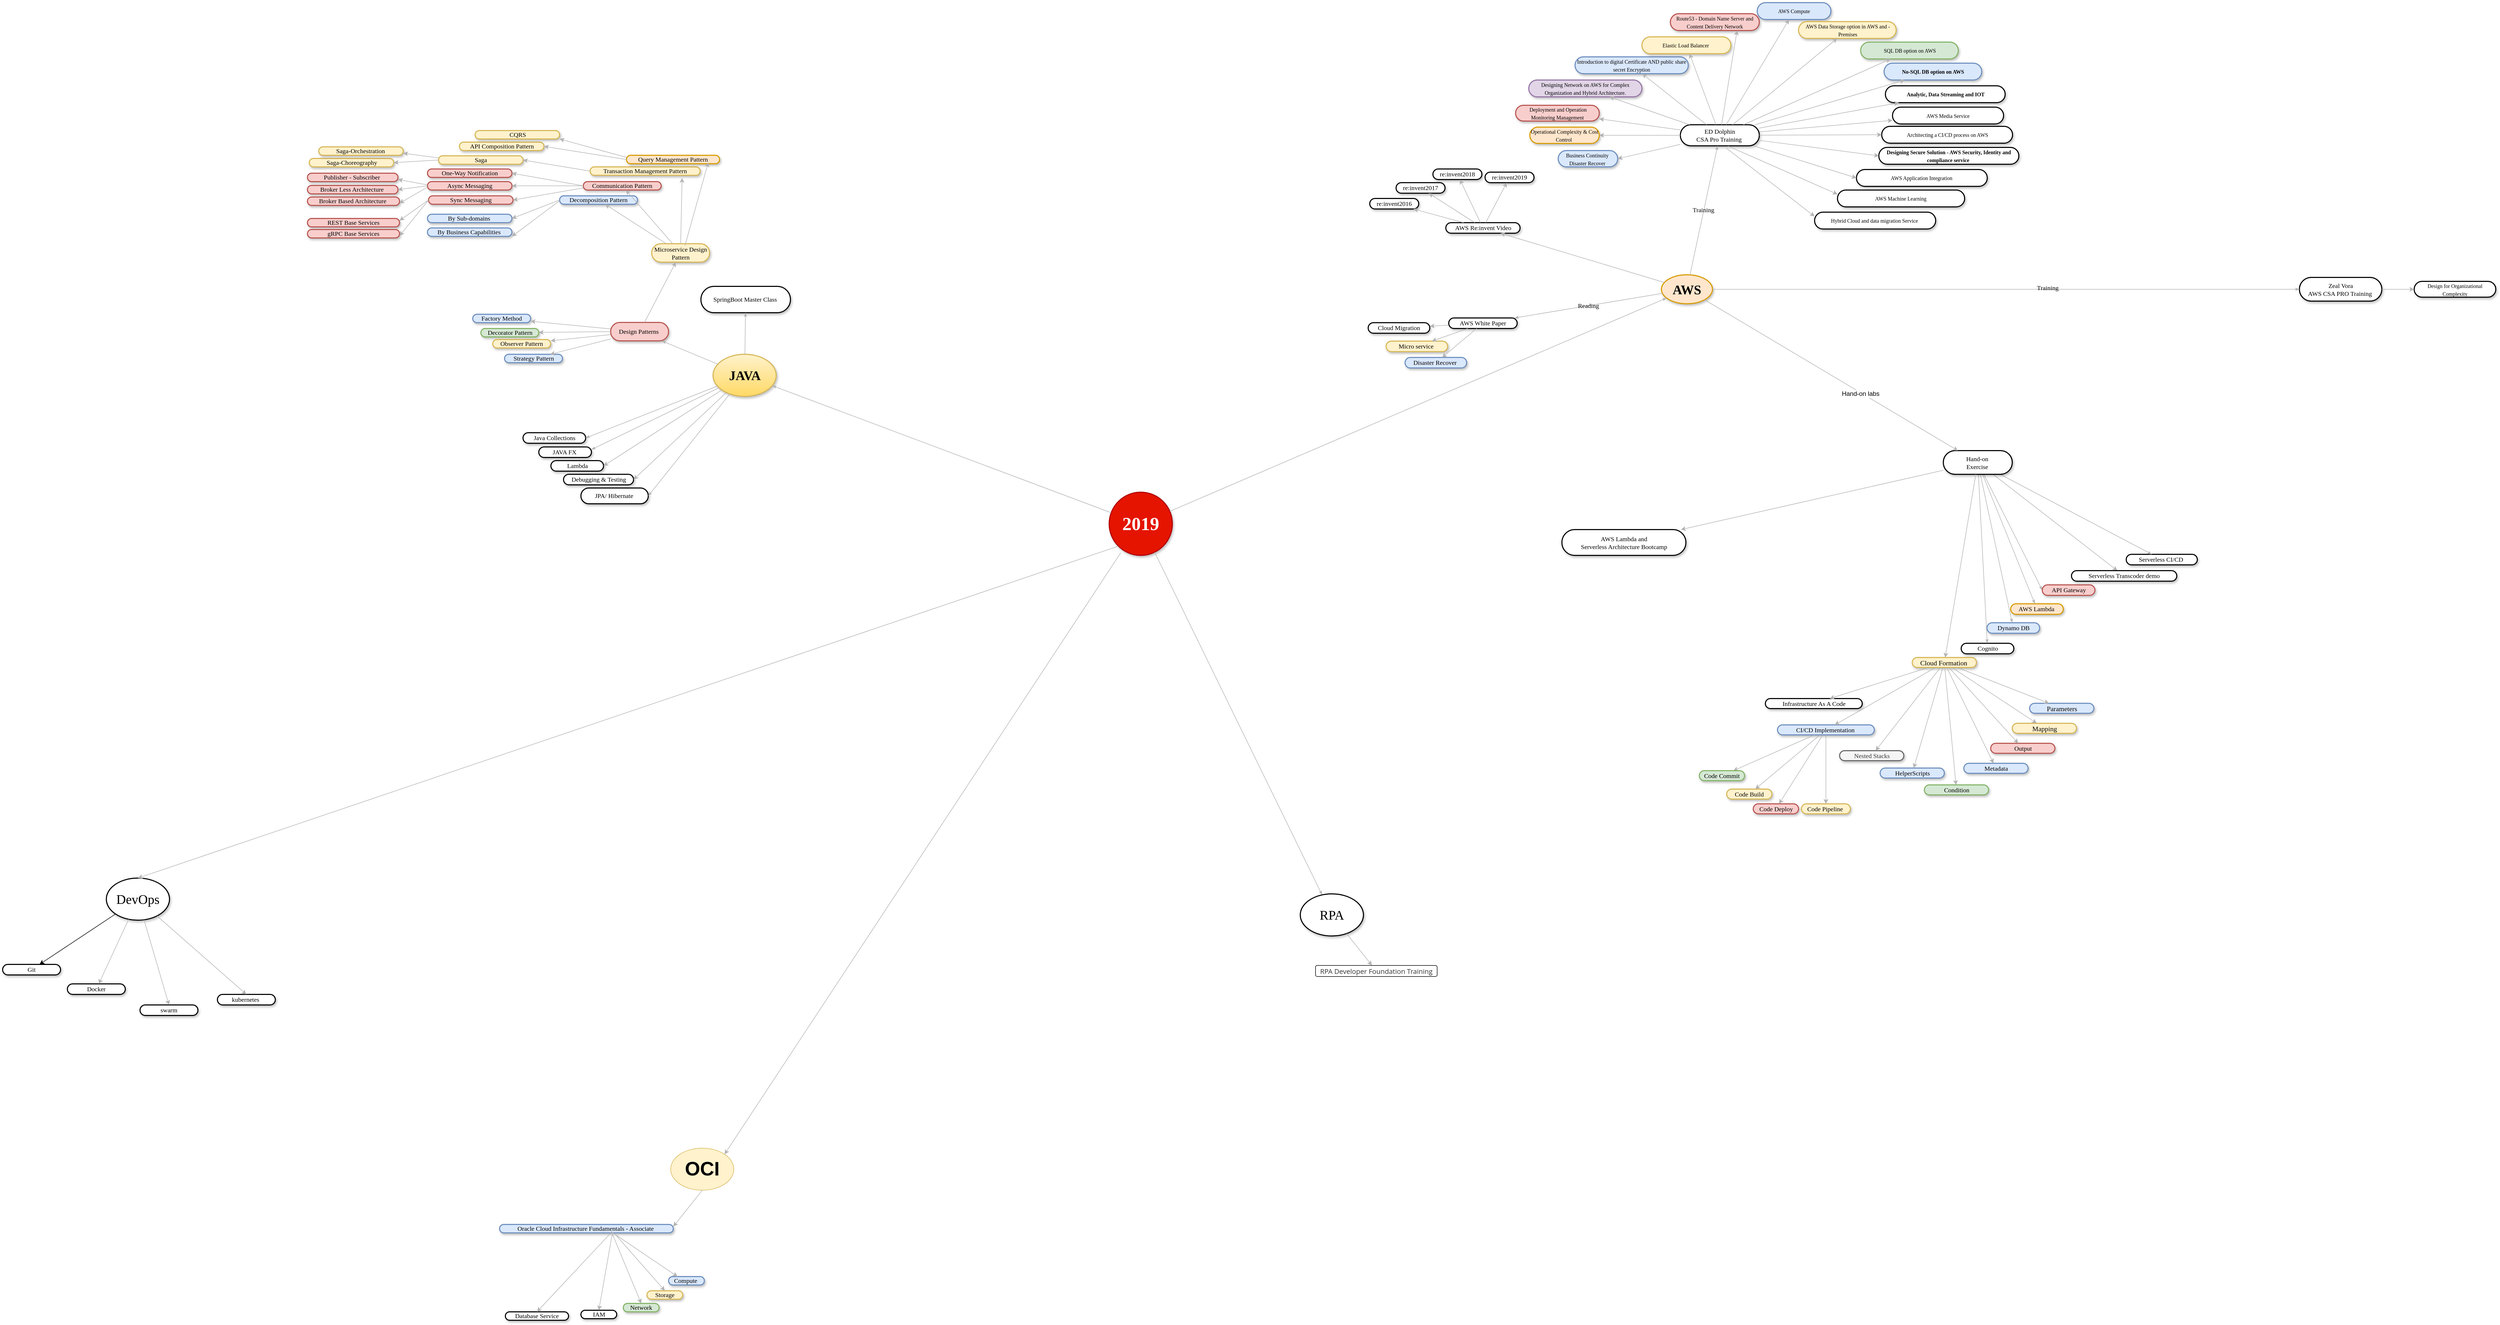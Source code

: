 <mxfile version="13.0.5" type="github" pages="4">
  <diagram name="Learning Plan" id="ad52d381-51e7-2e0d-a935-2d0ddd2fd229">
    <mxGraphModel dx="3438" dy="984" grid="0" gridSize="10" guides="1" tooltips="1" connect="1" arrows="1" fold="1" page="0" pageScale="1" pageWidth="1100" pageHeight="850" background="#ffffff" math="0" shadow="0">
      <root>
        <mxCell id="0" />
        <mxCell id="1" parent="0" />
        <mxCell id="qTr_m5463PESpSAJxUWb-5" value="" style="endArrow=classic;html=1;strokeColor=#B3B3B3;" parent="1" source="qTr_m5463PESpSAJxUWb-11" target="qTr_m5463PESpSAJxUWb-6" edge="1">
          <mxGeometry width="50" height="50" relative="1" as="geometry">
            <mxPoint x="1604.5" y="886" as="sourcePoint" />
            <mxPoint x="1771.709" y="1022" as="targetPoint" />
          </mxGeometry>
        </mxCell>
        <mxCell id="2c924340bb9dbf6c-1" value="Java Collections" style="whiteSpace=wrap;html=1;rounded=1;shadow=1;comic=0;labelBackgroundColor=none;strokeWidth=2;fontFamily=Verdana;fontSize=12;align=center;arcSize=50;" parent="1" vertex="1">
          <mxGeometry x="-1217.5" y="786.0" width="119" height="20" as="geometry" />
        </mxCell>
        <mxCell id="2c924340bb9dbf6c-2" value="JAVA" style="ellipse;whiteSpace=wrap;html=1;rounded=1;shadow=1;comic=0;labelBackgroundColor=none;strokeWidth=2;fontFamily=Verdana;fontSize=25;align=center;gradientColor=#ffd966;fillColor=#fff2cc;strokeColor=#d6b656;fontStyle=1" parent="1" vertex="1">
          <mxGeometry x="-856.5" y="637" width="120" height="80" as="geometry" />
        </mxCell>
        <mxCell id="2c924340bb9dbf6c-3" value="AWS" style="ellipse;whiteSpace=wrap;html=1;rounded=1;shadow=1;comic=0;labelBackgroundColor=none;strokeWidth=2;fontFamily=Verdana;fontSize=25;align=center;fillColor=#ffe6cc;strokeColor=#d79b00;fontStyle=1" parent="1" vertex="1">
          <mxGeometry x="945" y="486" width="97" height="55" as="geometry" />
        </mxCell>
        <mxCell id="2c924340bb9dbf6c-4" value="&lt;font style=&quot;font-size: 35px&quot;&gt;2019&lt;/font&gt;" style="ellipse;whiteSpace=wrap;html=1;rounded=1;shadow=1;comic=0;labelBackgroundColor=none;strokeWidth=2;fontFamily=Verdana;fontSize=12;align=center;fillColor=#e51400;strokeColor=#B20000;fontColor=#ffffff;fontStyle=1" parent="1" vertex="1">
          <mxGeometry x="-104" y="899" width="120" height="120" as="geometry" />
        </mxCell>
        <mxCell id="2c924340bb9dbf6c-8" value="&lt;span&gt;JAVA FX&amp;nbsp;&lt;/span&gt;" style="whiteSpace=wrap;html=1;rounded=1;shadow=1;comic=0;labelBackgroundColor=none;strokeWidth=2;fontFamily=Verdana;fontSize=12;align=center;arcSize=50;" parent="1" vertex="1">
          <mxGeometry x="-1187.5" y="813.0" width="100" height="20" as="geometry" />
        </mxCell>
        <mxCell id="2c924340bb9dbf6c-10" value="&lt;span&gt;SpringBoot Master Class&amp;nbsp;&lt;/span&gt;" style="whiteSpace=wrap;html=1;rounded=1;shadow=1;comic=0;labelBackgroundColor=none;strokeWidth=2;fontFamily=Verdana;fontSize=12;align=center;arcSize=50;" parent="1" vertex="1">
          <mxGeometry x="-879.5" y="508" width="170" height="50" as="geometry" />
        </mxCell>
        <mxCell id="2c924340bb9dbf6c-11" value="&lt;span&gt;AWS White Paper&lt;/span&gt;" style="whiteSpace=wrap;html=1;rounded=1;shadow=1;comic=0;labelBackgroundColor=none;strokeWidth=2;fontFamily=Verdana;fontSize=12;align=center;arcSize=50;" parent="1" vertex="1">
          <mxGeometry x="541" y="568" width="130" height="20" as="geometry" />
        </mxCell>
        <mxCell id="2c924340bb9dbf6c-14" value="&lt;span&gt;ED Dolphin &lt;br&gt;CSA Pro Training&amp;nbsp;&lt;/span&gt;" style="whiteSpace=wrap;html=1;rounded=1;shadow=1;comic=0;labelBackgroundColor=none;strokeWidth=2;fontFamily=Verdana;fontSize=12;align=center;arcSize=50;" parent="1" vertex="1">
          <mxGeometry x="981" y="201" width="150" height="40" as="geometry" />
        </mxCell>
        <mxCell id="2c924340bb9dbf6c-15" value="&lt;span&gt;Zeal Vora &lt;br&gt;AWS CSA PRO Training&amp;nbsp;&lt;/span&gt;" style="whiteSpace=wrap;html=1;rounded=1;shadow=1;comic=0;labelBackgroundColor=none;strokeWidth=2;fontFamily=Verdana;fontSize=12;align=center;arcSize=50;" parent="1" vertex="1">
          <mxGeometry x="2157" y="491" width="156.5" height="45" as="geometry" />
        </mxCell>
        <mxCell id="2c924340bb9dbf6c-19" value="AWS Lambda&amp;nbsp;" style="whiteSpace=wrap;html=1;rounded=1;shadow=1;comic=0;labelBackgroundColor=none;strokeWidth=2;fontFamily=Verdana;fontSize=12;align=center;arcSize=50;fillColor=#ffe6cc;strokeColor=#d79b00;" parent="1" vertex="1">
          <mxGeometry x="1608.5" y="1111" width="100" height="20" as="geometry" />
        </mxCell>
        <mxCell id="2c924340bb9dbf6c-27" value="" style="edgeStyle=none;rounded=1;html=1;labelBackgroundColor=none;startArrow=none;startFill=0;startSize=5;endArrow=classicThin;endFill=1;endSize=5;jettySize=auto;orthogonalLoop=1;strokeColor=#B3B3B3;strokeWidth=1;fontFamily=Verdana;fontSize=12" parent="1" source="2c924340bb9dbf6c-2" target="2c924340bb9dbf6c-10" edge="1">
          <mxGeometry x="0.143" relative="1" as="geometry">
            <mxPoint as="offset" />
          </mxGeometry>
        </mxCell>
        <mxCell id="2c924340bb9dbf6c-28" value="" style="edgeStyle=none;rounded=1;html=1;labelBackgroundColor=none;startArrow=none;startFill=0;startSize=5;endArrow=classicThin;endFill=1;endSize=5;jettySize=auto;orthogonalLoop=1;strokeColor=#B3B3B3;strokeWidth=1;fontFamily=Verdana;fontSize=12;entryX=1;entryY=0.5;entryDx=0;entryDy=0;" parent="1" source="2c924340bb9dbf6c-2" target="2c924340bb9dbf6c-1" edge="1">
          <mxGeometry relative="1" as="geometry" />
        </mxCell>
        <mxCell id="2c924340bb9dbf6c-29" value="" style="edgeStyle=none;rounded=1;html=1;labelBackgroundColor=none;startArrow=none;startFill=0;startSize=5;endArrow=classicThin;endFill=1;endSize=5;jettySize=auto;orthogonalLoop=1;strokeColor=#B3B3B3;strokeWidth=1;fontFamily=Verdana;fontSize=12;entryX=1;entryY=0.25;entryDx=0;entryDy=0;" parent="1" source="2c924340bb9dbf6c-2" target="2c924340bb9dbf6c-8" edge="1">
          <mxGeometry relative="1" as="geometry" />
        </mxCell>
        <mxCell id="2c924340bb9dbf6c-31" value="" style="edgeStyle=none;rounded=1;html=1;labelBackgroundColor=none;startArrow=none;startFill=0;startSize=5;endArrow=classicThin;endFill=1;endSize=5;jettySize=auto;orthogonalLoop=1;strokeColor=#B3B3B3;strokeWidth=1;fontFamily=Verdana;fontSize=12" parent="1" source="2c924340bb9dbf6c-4" target="2c924340bb9dbf6c-2" edge="1">
          <mxGeometry relative="1" as="geometry">
            <Array as="points" />
          </mxGeometry>
        </mxCell>
        <mxCell id="2c924340bb9dbf6c-32" value="" style="edgeStyle=none;rounded=1;html=1;labelBackgroundColor=none;startArrow=none;startFill=0;startSize=5;endArrow=classicThin;endFill=1;endSize=5;jettySize=auto;orthogonalLoop=1;strokeColor=#B3B3B3;strokeWidth=1;fontFamily=Verdana;fontSize=12" parent="1" source="2c924340bb9dbf6c-4" target="2c924340bb9dbf6c-3" edge="1">
          <mxGeometry relative="1" as="geometry" />
        </mxCell>
        <mxCell id="2c924340bb9dbf6c-40" value="" style="edgeStyle=none;rounded=1;html=1;labelBackgroundColor=none;startArrow=none;startFill=0;startSize=5;endArrow=classicThin;endFill=1;endSize=5;jettySize=auto;orthogonalLoop=1;strokeColor=#B3B3B3;strokeWidth=1;fontFamily=Verdana;fontSize=12;entryX=0;entryY=0.5;entryDx=0;entryDy=0;" parent="1" source="qTr_m5463PESpSAJxUWb-11" target="NlIUjC8G3_FUQfrN99u6-1" edge="1">
          <mxGeometry x="0.274" y="19" relative="1" as="geometry">
            <mxPoint x="1598.5" y="922" as="sourcePoint" />
            <mxPoint x="-1" as="offset" />
          </mxGeometry>
        </mxCell>
        <mxCell id="2c924340bb9dbf6c-44" value="Training&amp;nbsp;" style="edgeStyle=none;rounded=1;html=1;labelBackgroundColor=none;startArrow=none;startFill=0;startSize=5;endArrow=classicThin;endFill=1;endSize=5;jettySize=auto;orthogonalLoop=1;strokeColor=#B3B3B3;strokeWidth=1;fontFamily=Verdana;fontSize=12;" parent="1" source="2c924340bb9dbf6c-3" target="2c924340bb9dbf6c-15" edge="1">
          <mxGeometry x="0.144" y="3" relative="1" as="geometry">
            <mxPoint as="offset" />
            <mxPoint x="1344" y="452" as="targetPoint" />
          </mxGeometry>
        </mxCell>
        <mxCell id="2c924340bb9dbf6c-45" value="Training&amp;nbsp;" style="edgeStyle=none;rounded=1;html=1;labelBackgroundColor=none;startArrow=none;startFill=0;startSize=5;endArrow=classicThin;endFill=1;endSize=5;jettySize=auto;orthogonalLoop=1;strokeColor=#B3B3B3;strokeWidth=1;fontFamily=Verdana;fontSize=12" parent="1" source="2c924340bb9dbf6c-3" target="2c924340bb9dbf6c-14" edge="1">
          <mxGeometry relative="1" as="geometry" />
        </mxCell>
        <mxCell id="2c924340bb9dbf6c-46" value="Reading" style="edgeStyle=none;rounded=1;html=1;labelBackgroundColor=none;startArrow=none;startFill=0;startSize=5;endArrow=classicThin;endFill=1;endSize=5;jettySize=auto;orthogonalLoop=1;strokeColor=#B3B3B3;strokeWidth=1;fontFamily=Verdana;fontSize=12" parent="1" source="2c924340bb9dbf6c-3" target="2c924340bb9dbf6c-11" edge="1">
          <mxGeometry relative="1" as="geometry" />
        </mxCell>
        <mxCell id="2c924340bb9dbf6c-55" value="&lt;span&gt;JPA/ Hibernate&amp;nbsp;&lt;/span&gt;" style="whiteSpace=wrap;html=1;rounded=1;shadow=1;comic=0;labelBackgroundColor=none;strokeWidth=2;fontFamily=Verdana;fontSize=12;align=center;arcSize=50;" parent="1" vertex="1">
          <mxGeometry x="-1107.5" y="891" width="128" height="30" as="geometry" />
        </mxCell>
        <mxCell id="2c924340bb9dbf6c-61" value="" style="edgeStyle=none;rounded=1;html=1;labelBackgroundColor=none;startArrow=none;startFill=0;startSize=5;endArrow=classicThin;endFill=1;endSize=5;jettySize=auto;orthogonalLoop=1;strokeColor=#B3B3B3;strokeWidth=1;fontFamily=Verdana;fontSize=12;entryX=1;entryY=0.5;entryDx=0;entryDy=0;" parent="1" source="2c924340bb9dbf6c-2" target="2c924340bb9dbf6c-55" edge="1">
          <mxGeometry relative="1" as="geometry" />
        </mxCell>
        <mxCell id="NlIUjC8G3_FUQfrN99u6-1" value="&lt;span&gt;API Gateway&lt;/span&gt;" style="whiteSpace=wrap;html=1;rounded=1;shadow=1;comic=0;labelBackgroundColor=none;strokeWidth=2;fontFamily=Verdana;fontSize=12;align=center;arcSize=50;fillColor=#f8cecc;strokeColor=#b85450;" parent="1" vertex="1">
          <mxGeometry x="1668.5" y="1075" width="100" height="20" as="geometry" />
        </mxCell>
        <mxCell id="NlIUjC8G3_FUQfrN99u6-2" value="&lt;span&gt;Dynamo DB&lt;/span&gt;" style="whiteSpace=wrap;html=1;rounded=1;shadow=1;comic=0;labelBackgroundColor=none;strokeWidth=2;fontFamily=Verdana;fontSize=12;align=center;arcSize=50;fillColor=#dae8fc;strokeColor=#6c8ebf;" parent="1" vertex="1">
          <mxGeometry x="1563.5" y="1147" width="100" height="20" as="geometry" />
        </mxCell>
        <mxCell id="NlIUjC8G3_FUQfrN99u6-8" value="Cognito" style="whiteSpace=wrap;html=1;rounded=1;shadow=1;comic=0;labelBackgroundColor=none;strokeWidth=2;fontFamily=Verdana;fontSize=12;align=center;arcSize=50;" parent="1" vertex="1">
          <mxGeometry x="1514.5" y="1186" width="100" height="20" as="geometry" />
        </mxCell>
        <mxCell id="NlIUjC8G3_FUQfrN99u6-14" value="" style="edgeStyle=none;rounded=1;html=1;labelBackgroundColor=none;startArrow=none;startFill=0;startSize=5;endArrow=classicThin;endFill=1;endSize=5;jettySize=auto;orthogonalLoop=1;strokeColor=#B3B3B3;strokeWidth=1;fontFamily=Verdana;fontSize=12;" parent="1" source="qTr_m5463PESpSAJxUWb-11" target="2c924340bb9dbf6c-19" edge="1">
          <mxGeometry relative="1" as="geometry">
            <mxPoint x="1574.5" y="877" as="sourcePoint" />
            <mxPoint x="1444" y="973" as="targetPoint" />
          </mxGeometry>
        </mxCell>
        <mxCell id="NlIUjC8G3_FUQfrN99u6-21" value="&lt;span&gt;Design Patterns&amp;nbsp;&lt;/span&gt;" style="whiteSpace=wrap;html=1;rounded=1;shadow=1;comic=0;labelBackgroundColor=none;strokeWidth=2;fontFamily=Verdana;fontSize=12;align=center;arcSize=50;fillColor=#f8cecc;strokeColor=#b85450;" parent="1" vertex="1">
          <mxGeometry x="-1051" y="576.5" width="110" height="35" as="geometry" />
        </mxCell>
        <mxCell id="NlIUjC8G3_FUQfrN99u6-22" value="" style="edgeStyle=none;rounded=1;html=1;labelBackgroundColor=none;startArrow=none;startFill=0;startSize=5;endArrow=classicThin;endFill=1;endSize=5;jettySize=auto;orthogonalLoop=1;strokeColor=#B3B3B3;strokeWidth=1;fontFamily=Verdana;fontSize=12;" parent="1" source="2c924340bb9dbf6c-2" target="NlIUjC8G3_FUQfrN99u6-21" edge="1">
          <mxGeometry x="0.143" relative="1" as="geometry">
            <mxPoint x="-723.707" y="653.763" as="sourcePoint" />
            <mxPoint as="offset" />
          </mxGeometry>
        </mxCell>
        <mxCell id="aUbg2GQfj_RAobpnSpw4-2" value="" style="edgeStyle=none;rounded=1;html=1;labelBackgroundColor=none;startArrow=none;startFill=0;startSize=5;endArrow=classicThin;endFill=1;endSize=5;jettySize=auto;orthogonalLoop=1;strokeColor=#B3B3B3;strokeWidth=1;fontFamily=Verdana;fontSize=12;" parent="1" source="2c924340bb9dbf6c-4" target="aUbg2GQfj_RAobpnSpw4-3" edge="1">
          <mxGeometry relative="1" as="geometry">
            <mxPoint x="642.758" y="741.423" as="sourcePoint" />
            <mxPoint x="573" y="1077" as="targetPoint" />
          </mxGeometry>
        </mxCell>
        <mxCell id="aUbg2GQfj_RAobpnSpw4-3" value="&lt;span&gt;&lt;font style=&quot;font-size: 25px&quot;&gt;RPA&lt;/font&gt;&lt;/span&gt;" style="ellipse;whiteSpace=wrap;html=1;rounded=1;shadow=1;comic=0;labelBackgroundColor=none;strokeWidth=2;fontFamily=Verdana;fontSize=12;align=center;" parent="1" vertex="1">
          <mxGeometry x="259" y="1662" width="120" height="80" as="geometry" />
        </mxCell>
        <mxCell id="aUbg2GQfj_RAobpnSpw4-8" value="" style="edgeStyle=none;rounded=1;html=1;labelBackgroundColor=none;startArrow=none;startFill=0;startSize=5;endArrow=classicThin;endFill=1;endSize=5;jettySize=auto;orthogonalLoop=1;strokeColor=#B3B3B3;strokeWidth=1;fontFamily=Verdana;fontSize=12;" parent="1" source="qTr_m5463PESpSAJxUWb-11" target="NlIUjC8G3_FUQfrN99u6-8" edge="1">
          <mxGeometry relative="1" as="geometry">
            <mxPoint x="1551.5" y="946" as="sourcePoint" />
            <mxPoint x="1848.5" y="998" as="targetPoint" />
          </mxGeometry>
        </mxCell>
        <mxCell id="aUbg2GQfj_RAobpnSpw4-9" value="" style="edgeStyle=none;rounded=1;html=1;labelBackgroundColor=none;startArrow=none;startFill=0;startSize=5;endArrow=classicThin;endFill=1;endSize=5;jettySize=auto;orthogonalLoop=1;strokeColor=#B3B3B3;strokeWidth=1;fontFamily=Verdana;fontSize=12;" parent="1" source="qTr_m5463PESpSAJxUWb-11" target="NlIUjC8G3_FUQfrN99u6-2" edge="1">
          <mxGeometry x="0.064" y="29" relative="1" as="geometry">
            <mxPoint x="1568.5" y="900" as="sourcePoint" />
            <mxPoint x="1699.788" y="1124" as="targetPoint" />
            <Array as="points" />
            <mxPoint as="offset" />
          </mxGeometry>
        </mxCell>
        <mxCell id="JUx92tICWYFmlGeN_mxr-1" value="&lt;span&gt;Serverless CI/CD&amp;nbsp;&lt;/span&gt;" style="whiteSpace=wrap;html=1;rounded=1;shadow=1;comic=0;labelBackgroundColor=none;strokeWidth=2;fontFamily=Verdana;fontSize=12;align=center;arcSize=50;" parent="1" vertex="1">
          <mxGeometry x="1828" y="1017" width="135" height="20" as="geometry" />
        </mxCell>
        <mxCell id="JUx92tICWYFmlGeN_mxr-2" value="" style="edgeStyle=none;rounded=1;html=1;labelBackgroundColor=none;startArrow=none;startFill=0;startSize=5;endArrow=classicThin;endFill=1;endSize=5;jettySize=auto;orthogonalLoop=1;strokeColor=#B3B3B3;strokeWidth=1;fontFamily=Verdana;fontSize=12;" parent="1" source="qTr_m5463PESpSAJxUWb-11" target="JUx92tICWYFmlGeN_mxr-1" edge="1">
          <mxGeometry relative="1" as="geometry">
            <mxPoint x="1621.5" y="885" as="sourcePoint" />
            <mxPoint x="1862.5" y="1042" as="targetPoint" />
          </mxGeometry>
        </mxCell>
        <mxCell id="utK8YzHkomSW0VGDoDWM-1" value="&lt;font style=&quot;font-size: 10px&quot;&gt;Design for Organizational Complexity&lt;/font&gt;" style="whiteSpace=wrap;html=1;rounded=1;shadow=1;comic=0;labelBackgroundColor=none;strokeWidth=2;fontFamily=Verdana;fontSize=12;align=center;arcSize=50;" parent="1" vertex="1">
          <mxGeometry x="2375" y="498.5" width="155" height="30" as="geometry" />
        </mxCell>
        <mxCell id="utK8YzHkomSW0VGDoDWM-2" value="" style="endArrow=classic;html=1;strokeColor=#B3B3B3;" parent="1" source="2c924340bb9dbf6c-15" target="utK8YzHkomSW0VGDoDWM-1" edge="1">
          <mxGeometry width="50" height="50" relative="1" as="geometry">
            <mxPoint x="1820.5" y="561" as="sourcePoint" />
            <mxPoint x="1680" y="398" as="targetPoint" />
          </mxGeometry>
        </mxCell>
        <mxCell id="utK8YzHkomSW0VGDoDWM-3" value="&lt;span style=&quot;font-size: 10px&quot;&gt;Business Continuity&amp;nbsp;&lt;br&gt;Disaster Recover&amp;nbsp;&lt;/span&gt;" style="whiteSpace=wrap;html=1;rounded=1;shadow=1;comic=0;labelBackgroundColor=none;strokeWidth=2;fontFamily=Verdana;fontSize=12;align=center;arcSize=50;fillColor=#dae8fc;strokeColor=#6c8ebf;" parent="1" vertex="1">
          <mxGeometry x="749" y="250" width="113" height="31" as="geometry" />
        </mxCell>
        <mxCell id="utK8YzHkomSW0VGDoDWM-5" value="" style="endArrow=classic;html=1;strokeColor=#B3B3B3;entryX=1;entryY=0.5;entryDx=0;entryDy=0;" parent="1" source="2c924340bb9dbf6c-14" target="utK8YzHkomSW0VGDoDWM-3" edge="1">
          <mxGeometry width="50" height="50" relative="1" as="geometry">
            <mxPoint x="1064" y="204" as="sourcePoint" />
            <mxPoint x="1114" y="154" as="targetPoint" />
          </mxGeometry>
        </mxCell>
        <mxCell id="UUau7E6U5k5TTlxpQxdi-1" style="edgeStyle=orthogonalEdgeStyle;rounded=0;orthogonalLoop=1;jettySize=auto;html=1;exitX=0.5;exitY=1;exitDx=0;exitDy=0;" parent="1" source="2c924340bb9dbf6c-8" target="2c924340bb9dbf6c-8" edge="1">
          <mxGeometry relative="1" as="geometry" />
        </mxCell>
        <mxCell id="UUau7E6U5k5TTlxpQxdi-2" value="&lt;span&gt;Lambda&lt;/span&gt;" style="whiteSpace=wrap;html=1;rounded=1;shadow=1;comic=0;labelBackgroundColor=none;strokeWidth=2;fontFamily=Verdana;fontSize=12;align=center;arcSize=50;" parent="1" vertex="1">
          <mxGeometry x="-1164.5" y="839.0" width="100" height="20" as="geometry" />
        </mxCell>
        <mxCell id="UUau7E6U5k5TTlxpQxdi-3" value="" style="endArrow=classic;html=1;strokeColor=#B3B3B3;entryX=1;entryY=0.5;entryDx=0;entryDy=0;" parent="1" source="2c924340bb9dbf6c-2" target="UUau7E6U5k5TTlxpQxdi-2" edge="1">
          <mxGeometry width="50" height="50" relative="1" as="geometry">
            <mxPoint x="-1244.5" y="1179" as="sourcePoint" />
            <mxPoint x="-1194.5" y="1129" as="targetPoint" />
          </mxGeometry>
        </mxCell>
        <mxCell id="UUau7E6U5k5TTlxpQxdi-5" value="&lt;span&gt;Debugging&amp;nbsp;&amp;amp; Testing&lt;/span&gt;" style="whiteSpace=wrap;html=1;rounded=1;shadow=1;comic=0;labelBackgroundColor=none;strokeWidth=2;fontFamily=Verdana;fontSize=12;align=center;arcSize=50;" parent="1" vertex="1">
          <mxGeometry x="-1140.5" y="865.0" width="133" height="20" as="geometry" />
        </mxCell>
        <mxCell id="UUau7E6U5k5TTlxpQxdi-6" value="" style="endArrow=classic;html=1;entryX=1;entryY=0.5;entryDx=0;entryDy=0;strokeColor=#B3B3B3;" parent="1" source="2c924340bb9dbf6c-2" target="UUau7E6U5k5TTlxpQxdi-5" edge="1">
          <mxGeometry width="50" height="50" relative="1" as="geometry">
            <mxPoint x="-1034.5" y="809" as="sourcePoint" />
            <mxPoint x="-984.5" y="759" as="targetPoint" />
          </mxGeometry>
        </mxCell>
        <mxCell id="UUau7E6U5k5TTlxpQxdi-8" value="Disaster Recover&amp;nbsp;" style="whiteSpace=wrap;html=1;rounded=1;shadow=1;comic=0;labelBackgroundColor=none;strokeWidth=2;fontFamily=Verdana;fontSize=12;align=center;arcSize=50;fillColor=#dae8fc;strokeColor=#6c8ebf;" parent="1" vertex="1">
          <mxGeometry x="458" y="643" width="117" height="20" as="geometry" />
        </mxCell>
        <mxCell id="UUau7E6U5k5TTlxpQxdi-11" value="&lt;span&gt;&lt;font style=&quot;font-size: 25px&quot;&gt;DevOps&lt;/font&gt;&lt;/span&gt;" style="ellipse;whiteSpace=wrap;html=1;rounded=1;shadow=1;comic=0;labelBackgroundColor=none;strokeWidth=2;fontFamily=Verdana;fontSize=12;align=center;" parent="1" vertex="1">
          <mxGeometry x="-2009" y="1632" width="120" height="80" as="geometry" />
        </mxCell>
        <mxCell id="UUau7E6U5k5TTlxpQxdi-12" value="&lt;span&gt;kubernetes&amp;nbsp;&lt;/span&gt;" style="whiteSpace=wrap;html=1;rounded=1;shadow=1;comic=0;labelBackgroundColor=none;strokeWidth=2;fontFamily=Verdana;fontSize=12;align=center;arcSize=50;" parent="1" vertex="1">
          <mxGeometry x="-1798" y="1853" width="110" height="20" as="geometry" />
        </mxCell>
        <mxCell id="UUau7E6U5k5TTlxpQxdi-13" value="&lt;span&gt;Docker&lt;/span&gt;" style="whiteSpace=wrap;html=1;rounded=1;shadow=1;comic=0;labelBackgroundColor=none;strokeWidth=2;fontFamily=Verdana;fontSize=12;align=center;arcSize=50;" parent="1" vertex="1">
          <mxGeometry x="-2083" y="1833" width="110" height="20" as="geometry" />
        </mxCell>
        <mxCell id="UUau7E6U5k5TTlxpQxdi-14" value="swarm" style="whiteSpace=wrap;html=1;rounded=1;shadow=1;comic=0;labelBackgroundColor=none;strokeWidth=2;fontFamily=Verdana;fontSize=12;align=center;arcSize=50;" parent="1" vertex="1">
          <mxGeometry x="-1945" y="1873" width="110" height="20" as="geometry" />
        </mxCell>
        <mxCell id="UUau7E6U5k5TTlxpQxdi-16" value="" style="endArrow=classic;html=1;strokeColor=#B3B3B3;" parent="1" source="UUau7E6U5k5TTlxpQxdi-11" target="UUau7E6U5k5TTlxpQxdi-13" edge="1">
          <mxGeometry width="50" height="50" relative="1" as="geometry">
            <mxPoint x="-1884" y="1998" as="sourcePoint" />
            <mxPoint x="-1834" y="1948" as="targetPoint" />
          </mxGeometry>
        </mxCell>
        <mxCell id="UUau7E6U5k5TTlxpQxdi-17" value="" style="endArrow=classic;html=1;strokeColor=#B3B3B3;entryX=0.5;entryY=0;entryDx=0;entryDy=0;" parent="1" source="UUau7E6U5k5TTlxpQxdi-11" target="UUau7E6U5k5TTlxpQxdi-14" edge="1">
          <mxGeometry width="50" height="50" relative="1" as="geometry">
            <mxPoint x="-1921" y="2007" as="sourcePoint" />
            <mxPoint x="-1871" y="1957" as="targetPoint" />
          </mxGeometry>
        </mxCell>
        <mxCell id="UUau7E6U5k5TTlxpQxdi-18" value="" style="endArrow=classic;html=1;strokeColor=#B3B3B3;entryX=0.5;entryY=0;entryDx=0;entryDy=0;" parent="1" source="UUau7E6U5k5TTlxpQxdi-11" target="UUau7E6U5k5TTlxpQxdi-12" edge="1">
          <mxGeometry width="50" height="50" relative="1" as="geometry">
            <mxPoint x="-1745" y="1983" as="sourcePoint" />
            <mxPoint x="-1695" y="1933" as="targetPoint" />
          </mxGeometry>
        </mxCell>
        <mxCell id="UUau7E6U5k5TTlxpQxdi-19" value="" style="endArrow=classic;html=1;strokeColor=#B3B3B3;entryX=0.5;entryY=0;entryDx=0;entryDy=0;exitX=0;exitY=1;exitDx=0;exitDy=0;" parent="1" source="2c924340bb9dbf6c-4" target="UUau7E6U5k5TTlxpQxdi-11" edge="1">
          <mxGeometry width="50" height="50" relative="1" as="geometry">
            <mxPoint x="-780.745" y="1155.002" as="sourcePoint" />
            <mxPoint x="-565" y="1460.63" as="targetPoint" />
          </mxGeometry>
        </mxCell>
        <mxCell id="_qGjY-r7ES5HyB8qeQ8e-1" value="&lt;span&gt;AWS Re:invent Video&lt;/span&gt;" style="whiteSpace=wrap;html=1;rounded=1;shadow=1;comic=0;labelBackgroundColor=none;strokeWidth=2;fontFamily=Verdana;fontSize=12;align=center;arcSize=50;" parent="1" vertex="1">
          <mxGeometry x="535.5" y="387" width="141" height="20" as="geometry" />
        </mxCell>
        <mxCell id="_qGjY-r7ES5HyB8qeQ8e-2" value="" style="endArrow=classic;html=1;strokeColor=#B3B3B3;" parent="1" source="2c924340bb9dbf6c-3" target="_qGjY-r7ES5HyB8qeQ8e-1" edge="1">
          <mxGeometry width="50" height="50" relative="1" as="geometry">
            <mxPoint x="593" y="1201" as="sourcePoint" />
            <mxPoint x="643" y="1151" as="targetPoint" />
          </mxGeometry>
        </mxCell>
        <mxCell id="_qGjY-r7ES5HyB8qeQ8e-3" value="&lt;span&gt;re:invent2016&lt;/span&gt;" style="whiteSpace=wrap;html=1;rounded=1;shadow=1;comic=0;labelBackgroundColor=none;strokeWidth=2;fontFamily=Verdana;fontSize=12;align=center;arcSize=50;" parent="1" vertex="1">
          <mxGeometry x="391" y="341" width="93" height="20" as="geometry" />
        </mxCell>
        <mxCell id="_qGjY-r7ES5HyB8qeQ8e-4" value="" style="endArrow=classic;html=1;strokeColor=#B3B3B3;" parent="1" source="_qGjY-r7ES5HyB8qeQ8e-1" target="_qGjY-r7ES5HyB8qeQ8e-3" edge="1">
          <mxGeometry width="50" height="50" relative="1" as="geometry">
            <mxPoint x="280" y="675" as="sourcePoint" />
            <mxPoint x="6" y="1169" as="targetPoint" />
          </mxGeometry>
        </mxCell>
        <mxCell id="T4aZKAaIywmiW5cC4Wu4-1" value="&lt;span&gt;re:invent2017&lt;/span&gt;" style="whiteSpace=wrap;html=1;rounded=1;shadow=1;comic=0;labelBackgroundColor=none;strokeWidth=2;fontFamily=Verdana;fontSize=12;align=center;arcSize=50;" parent="1" vertex="1">
          <mxGeometry x="441" y="311" width="93" height="20" as="geometry" />
        </mxCell>
        <mxCell id="T4aZKAaIywmiW5cC4Wu4-2" value="&lt;span&gt;re:invent2018&lt;/span&gt;" style="whiteSpace=wrap;html=1;rounded=1;shadow=1;comic=0;labelBackgroundColor=none;strokeWidth=2;fontFamily=Verdana;fontSize=12;align=center;arcSize=50;" parent="1" vertex="1">
          <mxGeometry x="511" y="285" width="93" height="20" as="geometry" />
        </mxCell>
        <mxCell id="T4aZKAaIywmiW5cC4Wu4-3" value="&lt;span&gt;re:invent2019&lt;/span&gt;" style="whiteSpace=wrap;html=1;rounded=1;shadow=1;comic=0;labelBackgroundColor=none;strokeWidth=2;fontFamily=Verdana;fontSize=12;align=center;arcSize=50;" parent="1" vertex="1">
          <mxGeometry x="610" y="291" width="93" height="20" as="geometry" />
        </mxCell>
        <mxCell id="T4aZKAaIywmiW5cC4Wu4-4" value="" style="endArrow=classic;html=1;strokeColor=#B3B3B3;" parent="1" source="_qGjY-r7ES5HyB8qeQ8e-1" target="T4aZKAaIywmiW5cC4Wu4-3" edge="1">
          <mxGeometry width="50" height="50" relative="1" as="geometry">
            <mxPoint x="660" y="364" as="sourcePoint" />
            <mxPoint x="710" y="314" as="targetPoint" />
          </mxGeometry>
        </mxCell>
        <mxCell id="T4aZKAaIywmiW5cC4Wu4-5" value="" style="endArrow=classic;html=1;strokeColor=#B3B3B3;" parent="1" source="_qGjY-r7ES5HyB8qeQ8e-1" target="T4aZKAaIywmiW5cC4Wu4-2" edge="1">
          <mxGeometry width="50" height="50" relative="1" as="geometry">
            <mxPoint x="665" y="393" as="sourcePoint" />
            <mxPoint x="715" y="343" as="targetPoint" />
          </mxGeometry>
        </mxCell>
        <mxCell id="T4aZKAaIywmiW5cC4Wu4-6" value="" style="endArrow=classic;html=1;strokeColor=#B3B3B3;" parent="1" source="_qGjY-r7ES5HyB8qeQ8e-1" target="T4aZKAaIywmiW5cC4Wu4-1" edge="1">
          <mxGeometry width="50" height="50" relative="1" as="geometry">
            <mxPoint x="557" y="371" as="sourcePoint" />
            <mxPoint x="550" y="315" as="targetPoint" />
          </mxGeometry>
        </mxCell>
        <mxCell id="iq47JH9IOjm5TBPFm13r-1" value="&lt;span style=&quot;color: rgb(51 , 51 , 51) ; font-family: &amp;#34;open sans&amp;#34; , sans-serif ; font-size: 13px ; white-space: normal&quot;&gt;RPA Developer Foundation Training&lt;/span&gt;" style="rounded=1;whiteSpace=wrap;html=1;" parent="1" vertex="1">
          <mxGeometry x="288" y="1798" width="231" height="21" as="geometry" />
        </mxCell>
        <mxCell id="iq47JH9IOjm5TBPFm13r-2" value="" style="endArrow=classic;html=1;strokeColor=#B3B3B3;" parent="1" source="aUbg2GQfj_RAobpnSpw4-3" target="iq47JH9IOjm5TBPFm13r-1" edge="1">
          <mxGeometry width="50" height="50" relative="1" as="geometry">
            <mxPoint x="293" y="1546" as="sourcePoint" />
            <mxPoint x="750" y="1461" as="targetPoint" />
          </mxGeometry>
        </mxCell>
        <mxCell id="iq47JH9IOjm5TBPFm13r-3" value="&lt;span&gt;Git&lt;/span&gt;" style="whiteSpace=wrap;html=1;rounded=1;shadow=1;comic=0;labelBackgroundColor=none;strokeWidth=2;fontFamily=Verdana;fontSize=12;align=center;arcSize=50;" parent="1" vertex="1">
          <mxGeometry x="-2206" y="1796" width="110" height="20" as="geometry" />
        </mxCell>
        <mxCell id="iq47JH9IOjm5TBPFm13r-4" value="" style="endArrow=classic;html=1;" parent="1" source="UUau7E6U5k5TTlxpQxdi-11" target="iq47JH9IOjm5TBPFm13r-3" edge="1">
          <mxGeometry width="50" height="50" relative="1" as="geometry">
            <mxPoint x="-2104" y="1728" as="sourcePoint" />
            <mxPoint x="-2054" y="1678" as="targetPoint" />
          </mxGeometry>
        </mxCell>
        <mxCell id="e3at0sxz_broB0n3_vnu-1" value="&lt;span&gt;Strategy&amp;nbsp;Pattern&lt;/span&gt;" style="whiteSpace=wrap;html=1;rounded=1;shadow=1;comic=0;labelBackgroundColor=none;strokeWidth=2;fontFamily=Verdana;fontSize=12;align=center;arcSize=50;fillColor=#dae8fc;strokeColor=#6c8ebf;" parent="1" vertex="1">
          <mxGeometry x="-1252.5" y="637" width="110" height="16" as="geometry" />
        </mxCell>
        <mxCell id="e3at0sxz_broB0n3_vnu-2" value="&lt;span&gt;Decorator&amp;nbsp;&lt;/span&gt;Pattern" style="whiteSpace=wrap;html=1;rounded=1;shadow=1;comic=0;labelBackgroundColor=none;strokeWidth=2;fontFamily=Verdana;fontSize=12;align=center;arcSize=50;fillColor=#d5e8d4;strokeColor=#82b366;" parent="1" vertex="1">
          <mxGeometry x="-1297.5" y="588" width="110" height="16" as="geometry" />
        </mxCell>
        <mxCell id="e3at0sxz_broB0n3_vnu-3" value="&lt;span&gt;Observer&amp;nbsp;&lt;/span&gt;Pattern" style="whiteSpace=wrap;html=1;rounded=1;shadow=1;comic=0;labelBackgroundColor=none;strokeWidth=2;fontFamily=Verdana;fontSize=12;align=center;arcSize=50;fillColor=#fff2cc;strokeColor=#d6b656;" parent="1" vertex="1">
          <mxGeometry x="-1275" y="609" width="110" height="16" as="geometry" />
        </mxCell>
        <mxCell id="e3at0sxz_broB0n3_vnu-5" value="" style="endArrow=classic;html=1;strokeColor=#B3B3B3;" parent="1" source="NlIUjC8G3_FUQfrN99u6-21" target="e3at0sxz_broB0n3_vnu-1" edge="1">
          <mxGeometry width="50" height="50" relative="1" as="geometry">
            <mxPoint x="-947" y="541" as="sourcePoint" />
            <mxPoint x="-1156.733" y="635" as="targetPoint" />
          </mxGeometry>
        </mxCell>
        <mxCell id="e3at0sxz_broB0n3_vnu-6" value="" style="endArrow=classic;html=1;strokeColor=#B3B3B3;" parent="1" source="NlIUjC8G3_FUQfrN99u6-21" target="e3at0sxz_broB0n3_vnu-3" edge="1">
          <mxGeometry width="50" height="50" relative="1" as="geometry">
            <mxPoint x="-1077" y="543" as="sourcePoint" />
            <mxPoint x="-1027" y="493" as="targetPoint" />
          </mxGeometry>
        </mxCell>
        <mxCell id="e3at0sxz_broB0n3_vnu-8" value="" style="endArrow=classic;html=1;exitX=0;exitY=0.5;exitDx=0;exitDy=0;strokeColor=#B3B3B3;" parent="1" source="NlIUjC8G3_FUQfrN99u6-21" target="e3at0sxz_broB0n3_vnu-2" edge="1">
          <mxGeometry width="50" height="50" relative="1" as="geometry">
            <mxPoint x="-1087" y="523" as="sourcePoint" />
            <mxPoint x="-1037" y="473" as="targetPoint" />
          </mxGeometry>
        </mxCell>
        <mxCell id="qTr_m5463PESpSAJxUWb-1" value="Factory Method" style="whiteSpace=wrap;html=1;rounded=1;shadow=1;comic=0;labelBackgroundColor=none;strokeWidth=2;fontFamily=Verdana;fontSize=12;align=center;arcSize=50;fillColor=#dae8fc;strokeColor=#6c8ebf;" parent="1" vertex="1">
          <mxGeometry x="-1313" y="561" width="110" height="16" as="geometry" />
        </mxCell>
        <mxCell id="qTr_m5463PESpSAJxUWb-3" value="" style="endArrow=classic;html=1;strokeColor=#B3B3B3;" parent="1" source="NlIUjC8G3_FUQfrN99u6-21" target="qTr_m5463PESpSAJxUWb-1" edge="1">
          <mxGeometry width="50" height="50" relative="1" as="geometry">
            <mxPoint x="-1069" y="534" as="sourcePoint" />
            <mxPoint x="-1019" y="484" as="targetPoint" />
          </mxGeometry>
        </mxCell>
        <mxCell id="qTr_m5463PESpSAJxUWb-6" value="Serverless Transcoder demo" style="whiteSpace=wrap;html=1;rounded=1;shadow=1;comic=0;labelBackgroundColor=none;strokeWidth=2;fontFamily=Verdana;fontSize=12;align=center;arcSize=50;" parent="1" vertex="1">
          <mxGeometry x="1724" y="1048" width="200" height="20" as="geometry" />
        </mxCell>
        <mxCell id="qTr_m5463PESpSAJxUWb-8" value="Cloud Migration" style="whiteSpace=wrap;html=1;rounded=1;shadow=1;comic=0;labelBackgroundColor=none;strokeWidth=2;fontFamily=Verdana;fontSize=12;align=center;arcSize=50;" parent="1" vertex="1">
          <mxGeometry x="388" y="577" width="117" height="20" as="geometry" />
        </mxCell>
        <mxCell id="qTr_m5463PESpSAJxUWb-9" value="" style="endArrow=classic;html=1;strokeColor=#B3B3B3;" parent="1" source="2c924340bb9dbf6c-11" target="qTr_m5463PESpSAJxUWb-8" edge="1">
          <mxGeometry width="50" height="50" relative="1" as="geometry">
            <mxPoint x="702" y="341" as="sourcePoint" />
            <mxPoint x="752" y="291" as="targetPoint" />
          </mxGeometry>
        </mxCell>
        <mxCell id="qTr_m5463PESpSAJxUWb-11" value="Hand-on&amp;nbsp;&lt;br&gt;Exercise&amp;nbsp;" style="whiteSpace=wrap;html=1;rounded=1;shadow=1;comic=0;labelBackgroundColor=none;strokeWidth=2;fontFamily=Verdana;fontSize=12;align=center;arcSize=50;" parent="1" vertex="1">
          <mxGeometry x="1480.5" y="820" width="131" height="45" as="geometry" />
        </mxCell>
        <mxCell id="qTr_m5463PESpSAJxUWb-13" value="" style="endArrow=classic;html=1;strokeColor=#B3B3B3;" parent="1" source="2c924340bb9dbf6c-3" target="qTr_m5463PESpSAJxUWb-11" edge="1">
          <mxGeometry width="50" height="50" relative="1" as="geometry">
            <mxPoint x="1008" y="612" as="sourcePoint" />
            <mxPoint x="1058" y="562" as="targetPoint" />
          </mxGeometry>
        </mxCell>
        <mxCell id="qTr_m5463PESpSAJxUWb-14" value="Hand-on labs" style="text;html=1;align=center;verticalAlign=middle;resizable=0;points=[];labelBackgroundColor=#ffffff;" parent="qTr_m5463PESpSAJxUWb-13" vertex="1" connectable="0">
          <mxGeometry x="0.233" y="-2" relative="1" as="geometry">
            <mxPoint as="offset" />
          </mxGeometry>
        </mxCell>
        <mxCell id="iC-SWgxrQzXhI2IX-hUf-1" value="&lt;span style=&quot;font-size: 10px&quot;&gt;Operational Complexity &amp;amp; Cost Control&amp;nbsp;&lt;/span&gt;" style="whiteSpace=wrap;html=1;rounded=1;shadow=1;comic=0;labelBackgroundColor=none;strokeWidth=2;fontFamily=Verdana;fontSize=12;align=center;arcSize=50;fillColor=#ffe6cc;strokeColor=#d79b00;" parent="1" vertex="1">
          <mxGeometry x="695" y="205.5" width="132" height="31" as="geometry" />
        </mxCell>
        <mxCell id="iC-SWgxrQzXhI2IX-hUf-2" value="" style="endArrow=classic;html=1;strokeColor=#B3B3B3;" parent="1" source="2c924340bb9dbf6c-14" target="iC-SWgxrQzXhI2IX-hUf-1" edge="1">
          <mxGeometry width="50" height="50" relative="1" as="geometry">
            <mxPoint x="1148" y="255" as="sourcePoint" />
            <mxPoint x="1232" y="230" as="targetPoint" />
          </mxGeometry>
        </mxCell>
        <mxCell id="MXLx2XEes-XKjU_qDXyb-1" value="&lt;span style=&quot;font-size: 10px&quot;&gt;&amp;nbsp;Deployment and Operation&lt;br&gt;Monitoring Management&lt;/span&gt;" style="whiteSpace=wrap;html=1;rounded=1;shadow=1;comic=0;labelBackgroundColor=none;strokeWidth=2;fontFamily=Verdana;fontSize=12;align=center;arcSize=50;fillColor=#f8cecc;strokeColor=#b85450;" parent="1" vertex="1">
          <mxGeometry x="668" y="164" width="159" height="30" as="geometry" />
        </mxCell>
        <mxCell id="MXLx2XEes-XKjU_qDXyb-2" value="" style="endArrow=classic;html=1;strokeColor=#B3B3B3;" parent="1" source="2c924340bb9dbf6c-14" target="MXLx2XEes-XKjU_qDXyb-1" edge="1">
          <mxGeometry width="50" height="50" relative="1" as="geometry">
            <mxPoint x="1158" y="296" as="sourcePoint" />
            <mxPoint x="1208" y="246" as="targetPoint" />
          </mxGeometry>
        </mxCell>
        <mxCell id="Ty7Lb8FUYfDff978fZVu-1" value="&lt;span style=&quot;font-size: 13px;&quot;&gt;&lt;font style=&quot;font-size: 13px;&quot;&gt;Cloud Formation&amp;nbsp;&lt;/font&gt;&lt;/span&gt;" style="whiteSpace=wrap;html=1;rounded=1;shadow=1;comic=0;labelBackgroundColor=none;strokeWidth=2;fontFamily=Verdana;fontSize=13;align=center;arcSize=50;fillColor=#fff2cc;strokeColor=#d6b656;" parent="1" vertex="1">
          <mxGeometry x="1421.5" y="1213" width="122" height="19" as="geometry" />
        </mxCell>
        <mxCell id="Ty7Lb8FUYfDff978fZVu-3" value="" style="endArrow=classic;html=1;strokeColor=#B3B3B3;" parent="1" source="qTr_m5463PESpSAJxUWb-11" target="Ty7Lb8FUYfDff978fZVu-1" edge="1">
          <mxGeometry width="50" height="50" relative="1" as="geometry">
            <mxPoint x="1775.5" y="868" as="sourcePoint" />
            <mxPoint x="1825.5" y="818" as="targetPoint" />
          </mxGeometry>
        </mxCell>
        <mxCell id="Ty7Lb8FUYfDff978fZVu-4" value="&lt;span style=&quot;font-size: 13px;&quot;&gt;&lt;font style=&quot;font-size: 13px;&quot;&gt;Parameters&lt;/font&gt;&lt;/span&gt;" style="whiteSpace=wrap;html=1;rounded=1;shadow=1;comic=0;labelBackgroundColor=none;strokeWidth=2;fontFamily=Verdana;fontSize=13;align=center;arcSize=50;fillColor=#dae8fc;strokeColor=#6c8ebf;" parent="1" vertex="1">
          <mxGeometry x="1644.5" y="1300" width="122" height="19" as="geometry" />
        </mxCell>
        <mxCell id="Ty7Lb8FUYfDff978fZVu-5" value="&lt;span style=&quot;font-size: 13px;&quot;&gt;&lt;font style=&quot;font-size: 13px;&quot;&gt;Mapping&lt;/font&gt;&lt;/span&gt;" style="whiteSpace=wrap;html=1;rounded=1;shadow=1;comic=0;labelBackgroundColor=none;strokeWidth=2;fontFamily=Verdana;fontSize=13;align=center;arcSize=50;fillColor=#fff2cc;strokeColor=#d6b656;" parent="1" vertex="1">
          <mxGeometry x="1611.5" y="1338" width="122" height="19" as="geometry" />
        </mxCell>
        <mxCell id="Ty7Lb8FUYfDff978fZVu-6" value="Output" style="whiteSpace=wrap;html=1;rounded=1;shadow=1;comic=0;labelBackgroundColor=none;strokeWidth=2;fontFamily=Verdana;fontSize=12;align=center;arcSize=50;fillColor=#f8cecc;strokeColor=#b85450;" parent="1" vertex="1">
          <mxGeometry x="1570.5" y="1376" width="122" height="19" as="geometry" />
        </mxCell>
        <mxCell id="Ty7Lb8FUYfDff978fZVu-7" value="Metadata" style="whiteSpace=wrap;html=1;rounded=1;shadow=1;comic=0;labelBackgroundColor=none;strokeWidth=2;fontFamily=Verdana;fontSize=12;align=center;arcSize=50;fillColor=#dae8fc;strokeColor=#6c8ebf;" parent="1" vertex="1">
          <mxGeometry x="1519.5" y="1414" width="122" height="19" as="geometry" />
        </mxCell>
        <mxCell id="Ty7Lb8FUYfDff978fZVu-8" value="" style="endArrow=classic;html=1;strokeColor=#B3B3B3;" parent="1" source="Ty7Lb8FUYfDff978fZVu-1" target="Ty7Lb8FUYfDff978fZVu-4" edge="1">
          <mxGeometry width="50" height="50" relative="1" as="geometry">
            <mxPoint x="1430.5" y="1322" as="sourcePoint" />
            <mxPoint x="1480.5" y="1272" as="targetPoint" />
          </mxGeometry>
        </mxCell>
        <mxCell id="Ty7Lb8FUYfDff978fZVu-9" value="" style="endArrow=classic;html=1;strokeColor=#B3B3B3;" parent="1" source="Ty7Lb8FUYfDff978fZVu-1" target="Ty7Lb8FUYfDff978fZVu-6" edge="1">
          <mxGeometry width="50" height="50" relative="1" as="geometry">
            <mxPoint x="1513.5" y="1322" as="sourcePoint" />
            <mxPoint x="1563.5" y="1272" as="targetPoint" />
          </mxGeometry>
        </mxCell>
        <mxCell id="Ty7Lb8FUYfDff978fZVu-11" value="" style="endArrow=classic;html=1;strokeColor=#B3B3B3;" parent="1" source="Ty7Lb8FUYfDff978fZVu-1" target="Ty7Lb8FUYfDff978fZVu-5" edge="1">
          <mxGeometry width="50" height="50" relative="1" as="geometry">
            <mxPoint x="1439.5" y="1341" as="sourcePoint" />
            <mxPoint x="1489.5" y="1291" as="targetPoint" />
          </mxGeometry>
        </mxCell>
        <mxCell id="Ty7Lb8FUYfDff978fZVu-12" value="" style="endArrow=classic;html=1;strokeColor=#B3B3B3;" parent="1" source="Ty7Lb8FUYfDff978fZVu-1" target="Ty7Lb8FUYfDff978fZVu-7" edge="1">
          <mxGeometry width="50" height="50" relative="1" as="geometry">
            <mxPoint x="1445.5" y="1324" as="sourcePoint" />
            <mxPoint x="1495.5" y="1274" as="targetPoint" />
          </mxGeometry>
        </mxCell>
        <mxCell id="bSGpR-6YbypbpNwfROGL-1" value="Micro service&amp;nbsp;" style="whiteSpace=wrap;html=1;rounded=1;shadow=1;comic=0;labelBackgroundColor=none;strokeWidth=2;fontFamily=Verdana;fontSize=12;align=center;arcSize=50;fillColor=#fff2cc;strokeColor=#d6b656;" parent="1" vertex="1">
          <mxGeometry x="422" y="612" width="117" height="20" as="geometry" />
        </mxCell>
        <mxCell id="bSGpR-6YbypbpNwfROGL-2" value="" style="endArrow=classic;html=1;strokeColor=#B3B3B3;" parent="1" source="2c924340bb9dbf6c-11" target="bSGpR-6YbypbpNwfROGL-1" edge="1">
          <mxGeometry width="50" height="50" relative="1" as="geometry">
            <mxPoint x="690" y="278" as="sourcePoint" />
            <mxPoint x="740" y="228" as="targetPoint" />
          </mxGeometry>
        </mxCell>
        <mxCell id="-2ejup6c4BlNsNsRATaW-1" value="HelperScripts" style="whiteSpace=wrap;html=1;rounded=1;shadow=1;comic=0;labelBackgroundColor=none;strokeWidth=2;fontFamily=Verdana;fontSize=12;align=center;arcSize=50;fillColor=#dae8fc;strokeColor=#6c8ebf;" parent="1" vertex="1">
          <mxGeometry x="1360.5" y="1423" width="122" height="19" as="geometry" />
        </mxCell>
        <mxCell id="-2ejup6c4BlNsNsRATaW-3" value="" style="endArrow=classic;html=1;strokeColor=#B3B3B3;" parent="1" source="Ty7Lb8FUYfDff978fZVu-1" target="-2ejup6c4BlNsNsRATaW-1" edge="1">
          <mxGeometry width="50" height="50" relative="1" as="geometry">
            <mxPoint x="1408.5" y="1325" as="sourcePoint" />
            <mxPoint x="1451.5" y="1411" as="targetPoint" />
          </mxGeometry>
        </mxCell>
        <mxCell id="-2ejup6c4BlNsNsRATaW-5" value="Condition" style="whiteSpace=wrap;html=1;rounded=1;shadow=1;comic=0;labelBackgroundColor=none;strokeWidth=2;fontFamily=Verdana;fontSize=12;align=center;arcSize=50;fillColor=#d5e8d4;strokeColor=#82b366;" parent="1" vertex="1">
          <mxGeometry x="1444.5" y="1455" width="122" height="19" as="geometry" />
        </mxCell>
        <mxCell id="-2ejup6c4BlNsNsRATaW-6" value="CI/CD Implementation&amp;nbsp;" style="whiteSpace=wrap;html=1;rounded=1;shadow=1;comic=0;labelBackgroundColor=none;strokeWidth=2;fontFamily=Verdana;fontSize=12;align=center;arcSize=50;fillColor=#dae8fc;strokeColor=#6c8ebf;" parent="1" vertex="1">
          <mxGeometry x="1165.5" y="1341" width="184" height="19" as="geometry" />
        </mxCell>
        <mxCell id="-2ejup6c4BlNsNsRATaW-7" value="" style="endArrow=classic;html=1;strokeColor=#B3B3B3;" parent="1" source="Ty7Lb8FUYfDff978fZVu-1" target="-2ejup6c4BlNsNsRATaW-6" edge="1">
          <mxGeometry width="50" height="50" relative="1" as="geometry">
            <mxPoint x="1455.5" y="1253" as="sourcePoint" />
            <mxPoint x="1377.5" y="1253" as="targetPoint" />
          </mxGeometry>
        </mxCell>
        <mxCell id="-2ejup6c4BlNsNsRATaW-8" value="" style="endArrow=classic;html=1;strokeColor=#B3B3B3;" parent="1" source="Ty7Lb8FUYfDff978fZVu-1" target="-2ejup6c4BlNsNsRATaW-5" edge="1">
          <mxGeometry width="50" height="50" relative="1" as="geometry">
            <mxPoint x="1481.5" y="1400" as="sourcePoint" />
            <mxPoint x="1531.5" y="1350" as="targetPoint" />
          </mxGeometry>
        </mxCell>
        <mxCell id="-2ejup6c4BlNsNsRATaW-9" value="Nested Stacks" style="whiteSpace=wrap;html=1;rounded=1;shadow=1;comic=0;labelBackgroundColor=none;strokeWidth=2;fontFamily=Verdana;fontSize=12;align=center;arcSize=50;fillColor=#f5f5f5;strokeColor=#666666;fontColor=#333333;" parent="1" vertex="1">
          <mxGeometry x="1283.5" y="1390" width="122" height="19" as="geometry" />
        </mxCell>
        <mxCell id="-2ejup6c4BlNsNsRATaW-11" value="" style="endArrow=classic;html=1;strokeColor=#B3B3B3;" parent="1" source="Ty7Lb8FUYfDff978fZVu-1" target="-2ejup6c4BlNsNsRATaW-9" edge="1">
          <mxGeometry width="50" height="50" relative="1" as="geometry">
            <mxPoint x="1395.5" y="1341" as="sourcePoint" />
            <mxPoint x="1445.5" y="1291" as="targetPoint" />
          </mxGeometry>
        </mxCell>
        <mxCell id="-2ejup6c4BlNsNsRATaW-12" value="Infrastructure As A Code" style="whiteSpace=wrap;html=1;rounded=1;shadow=1;comic=0;labelBackgroundColor=none;strokeWidth=2;fontFamily=Verdana;fontSize=12;align=center;arcSize=50;" parent="1" vertex="1">
          <mxGeometry x="1142.5" y="1291" width="184" height="19" as="geometry" />
        </mxCell>
        <mxCell id="-2ejup6c4BlNsNsRATaW-13" value="" style="endArrow=classic;html=1;strokeColor=#B3B3B3;" parent="1" source="Ty7Lb8FUYfDff978fZVu-1" target="-2ejup6c4BlNsNsRATaW-12" edge="1">
          <mxGeometry width="50" height="50" relative="1" as="geometry">
            <mxPoint x="1475.801" y="1242" as="sourcePoint" />
            <mxPoint x="1284.199" y="1351" as="targetPoint" />
          </mxGeometry>
        </mxCell>
        <mxCell id="OysEaBdvR0yh3Fzub9RD-2" value="Code Build" style="whiteSpace=wrap;html=1;rounded=1;shadow=1;comic=0;labelBackgroundColor=none;strokeWidth=2;fontFamily=Verdana;fontSize=12;align=center;arcSize=50;fillColor=#fff2cc;strokeColor=#d6b656;" parent="1" vertex="1">
          <mxGeometry x="1069" y="1463" width="86" height="19" as="geometry" />
        </mxCell>
        <mxCell id="OysEaBdvR0yh3Fzub9RD-3" value="Code Deploy" style="whiteSpace=wrap;html=1;rounded=1;shadow=1;comic=0;labelBackgroundColor=none;strokeWidth=2;fontFamily=Verdana;fontSize=12;align=center;arcSize=50;fillColor=#f8cecc;strokeColor=#b85450;" parent="1" vertex="1">
          <mxGeometry x="1119.5" y="1491" width="86" height="19" as="geometry" />
        </mxCell>
        <mxCell id="OysEaBdvR0yh3Fzub9RD-4" value="" style="endArrow=classic;html=1;strokeColor=#B3B3B3;" parent="1" source="-2ejup6c4BlNsNsRATaW-6" target="dUgzXOtggPGZR87i4_c3-6" edge="1">
          <mxGeometry width="50" height="50" relative="1" as="geometry">
            <mxPoint x="1164.5" y="1503" as="sourcePoint" />
            <mxPoint x="1106.279" y="1427" as="targetPoint" />
          </mxGeometry>
        </mxCell>
        <mxCell id="OysEaBdvR0yh3Fzub9RD-5" value="" style="endArrow=classic;html=1;strokeColor=#B3B3B3;" parent="1" source="-2ejup6c4BlNsNsRATaW-6" target="OysEaBdvR0yh3Fzub9RD-2" edge="1">
          <mxGeometry width="50" height="50" relative="1" as="geometry">
            <mxPoint x="1330.5" y="1583" as="sourcePoint" />
            <mxPoint x="1380.5" y="1533" as="targetPoint" />
          </mxGeometry>
        </mxCell>
        <mxCell id="OysEaBdvR0yh3Fzub9RD-6" value="" style="endArrow=classic;html=1;strokeColor=#B3B3B3;" parent="1" source="-2ejup6c4BlNsNsRATaW-6" target="OysEaBdvR0yh3Fzub9RD-3" edge="1">
          <mxGeometry width="50" height="50" relative="1" as="geometry">
            <mxPoint x="1238.5" y="1569" as="sourcePoint" />
            <mxPoint x="1288.5" y="1519" as="targetPoint" />
          </mxGeometry>
        </mxCell>
        <mxCell id="OysEaBdvR0yh3Fzub9RD-7" value="Code Pipeline&amp;nbsp;" style="whiteSpace=wrap;html=1;rounded=1;shadow=1;comic=0;labelBackgroundColor=none;strokeWidth=2;fontFamily=Verdana;fontSize=12;align=center;arcSize=50;fillColor=#fff2cc;strokeColor=#d6b656;" parent="1" vertex="1">
          <mxGeometry x="1211" y="1491" width="93" height="19" as="geometry" />
        </mxCell>
        <mxCell id="OysEaBdvR0yh3Fzub9RD-9" value="" style="endArrow=classic;html=1;strokeColor=#B3B3B3;entryX=0.5;entryY=0;entryDx=0;entryDy=0;" parent="1" source="-2ejup6c4BlNsNsRATaW-6" target="OysEaBdvR0yh3Fzub9RD-7" edge="1">
          <mxGeometry width="50" height="50" relative="1" as="geometry">
            <mxPoint x="1333.5" y="1600" as="sourcePoint" />
            <mxPoint x="1383.5" y="1550" as="targetPoint" />
          </mxGeometry>
        </mxCell>
        <mxCell id="dUgzXOtggPGZR87i4_c3-6" value="Code Commit" style="whiteSpace=wrap;html=1;rounded=1;shadow=1;comic=0;labelBackgroundColor=none;strokeWidth=2;fontFamily=Verdana;fontSize=12;align=center;arcSize=50;fillColor=#d5e8d4;strokeColor=#82b366;" parent="1" vertex="1">
          <mxGeometry x="1017" y="1428.02" width="86" height="19" as="geometry" />
        </mxCell>
        <mxCell id="vkdbx1qyMuLEtI5rxoIV-4" value="&lt;span&gt;Microservice Design Pattern&lt;/span&gt;" style="whiteSpace=wrap;html=1;rounded=1;shadow=1;comic=0;labelBackgroundColor=none;strokeWidth=2;fontFamily=Verdana;fontSize=12;align=center;arcSize=50;fillColor=#fff2cc;strokeColor=#d6b656;" parent="1" vertex="1">
          <mxGeometry x="-973" y="427" width="110" height="35" as="geometry" />
        </mxCell>
        <mxCell id="vkdbx1qyMuLEtI5rxoIV-5" value="" style="endArrow=classic;html=1;strokeColor=#B3B3B3;" parent="1" source="NlIUjC8G3_FUQfrN99u6-21" target="vkdbx1qyMuLEtI5rxoIV-4" edge="1">
          <mxGeometry width="50" height="50" relative="1" as="geometry">
            <mxPoint x="-854" y="452" as="sourcePoint" />
            <mxPoint x="-804" y="402" as="targetPoint" />
          </mxGeometry>
        </mxCell>
        <mxCell id="BZJ_ktvmMB8MqSgkYZ8J-2" value="&lt;span style=&quot;font-size: 10px&quot;&gt;Designing Network on AWS for&amp;nbsp;Complex Organization and Hybrid Architecture.&lt;/span&gt;" style="whiteSpace=wrap;html=1;rounded=1;shadow=1;comic=0;labelBackgroundColor=none;strokeWidth=2;fontFamily=Verdana;fontSize=12;align=center;arcSize=50;fillColor=#e1d5e7;strokeColor=#9673a6;" parent="1" vertex="1">
          <mxGeometry x="693" y="116" width="215" height="32" as="geometry" />
        </mxCell>
        <mxCell id="BZJ_ktvmMB8MqSgkYZ8J-3" value="" style="endArrow=classic;html=1;strokeColor=#B3B3B3;" parent="1" source="2c924340bb9dbf6c-14" target="BZJ_ktvmMB8MqSgkYZ8J-2" edge="1">
          <mxGeometry width="50" height="50" relative="1" as="geometry">
            <mxPoint x="1401" y="378" as="sourcePoint" />
            <mxPoint x="1451" y="328" as="targetPoint" />
          </mxGeometry>
        </mxCell>
        <mxCell id="-tpR1fj_o0dMw6vvWind-1" value="" style="endArrow=classic;html=1;strokeColor=#B3B3B3;" parent="1" source="2c924340bb9dbf6c-11" target="UUau7E6U5k5TTlxpQxdi-8" edge="1">
          <mxGeometry width="50" height="50" relative="1" as="geometry">
            <mxPoint x="618.057" y="578" as="sourcePoint" />
            <mxPoint x="646.443" y="440" as="targetPoint" />
          </mxGeometry>
        </mxCell>
        <mxCell id="TkrbAZK2g5-1c0fiGmhQ-1" value="&lt;span style=&quot;font-size: 10px&quot;&gt;Introduction&amp;nbsp;to digital Certificate AND public share secret Encryption&lt;/span&gt;" style="whiteSpace=wrap;html=1;rounded=1;shadow=1;comic=0;labelBackgroundColor=none;strokeWidth=2;fontFamily=Verdana;fontSize=12;align=center;arcSize=50;fillColor=#dae8fc;strokeColor=#6c8ebf;" parent="1" vertex="1">
          <mxGeometry x="781" y="72" width="215" height="32" as="geometry" />
        </mxCell>
        <mxCell id="TkrbAZK2g5-1c0fiGmhQ-2" value="" style="endArrow=classic;html=1;strokeColor=#B3B3B3;" parent="1" source="2c924340bb9dbf6c-14" target="TkrbAZK2g5-1c0fiGmhQ-1" edge="1">
          <mxGeometry width="50" height="50" relative="1" as="geometry">
            <mxPoint x="1241" y="106" as="sourcePoint" />
            <mxPoint x="1291" y="56" as="targetPoint" />
          </mxGeometry>
        </mxCell>
        <mxCell id="_LHKmuvoDw8N2ljtgrfE-1" value="&lt;span style=&quot;font-size: 10px&quot;&gt;Elastic Load Balancer&amp;nbsp;&lt;/span&gt;" style="whiteSpace=wrap;html=1;rounded=1;shadow=1;comic=0;labelBackgroundColor=none;strokeWidth=2;fontFamily=Verdana;fontSize=12;align=center;arcSize=50;fillColor=#fff2cc;strokeColor=#d6b656;" parent="1" vertex="1">
          <mxGeometry x="908" y="34" width="169" height="32" as="geometry" />
        </mxCell>
        <mxCell id="_LHKmuvoDw8N2ljtgrfE-2" value="" style="endArrow=classic;html=1;strokeColor=#B3B3B3;" parent="1" source="2c924340bb9dbf6c-14" target="_LHKmuvoDw8N2ljtgrfE-1" edge="1">
          <mxGeometry width="50" height="50" relative="1" as="geometry">
            <mxPoint x="1056" y="181" as="sourcePoint" />
            <mxPoint x="1260" y="68" as="targetPoint" />
          </mxGeometry>
        </mxCell>
        <mxCell id="_LHKmuvoDw8N2ljtgrfE-3" value="&lt;span style=&quot;font-size: 10px&quot;&gt;Route53 - Domain Name Server and Content Delivery Network&lt;/span&gt;" style="whiteSpace=wrap;html=1;rounded=1;shadow=1;comic=0;labelBackgroundColor=none;strokeWidth=2;fontFamily=Verdana;fontSize=12;align=center;arcSize=50;fillColor=#f8cecc;strokeColor=#b85450;" parent="1" vertex="1">
          <mxGeometry x="962" y="-10" width="169" height="32" as="geometry" />
        </mxCell>
        <mxCell id="_LHKmuvoDw8N2ljtgrfE-5" value="" style="endArrow=classic;html=1;strokeColor=#B3B3B3;entryX=0.75;entryY=1;entryDx=0;entryDy=0;" parent="1" source="2c924340bb9dbf6c-14" target="_LHKmuvoDw8N2ljtgrfE-3" edge="1">
          <mxGeometry width="50" height="50" relative="1" as="geometry">
            <mxPoint x="1218" y="156" as="sourcePoint" />
            <mxPoint x="1268" y="106" as="targetPoint" />
          </mxGeometry>
        </mxCell>
        <mxCell id="_LHKmuvoDw8N2ljtgrfE-7" value="&lt;span style=&quot;font-size: 10px&quot;&gt;AWS Compute&lt;/span&gt;" style="whiteSpace=wrap;html=1;rounded=1;shadow=1;comic=0;labelBackgroundColor=none;strokeWidth=2;fontFamily=Verdana;fontSize=12;align=center;arcSize=50;fillColor=#dae8fc;strokeColor=#6c8ebf;" parent="1" vertex="1">
          <mxGeometry x="1127" y="-31" width="140" height="32" as="geometry" />
        </mxCell>
        <mxCell id="_LHKmuvoDw8N2ljtgrfE-8" value="" style="endArrow=classic;html=1;strokeColor=#B3B3B3;" parent="1" source="2c924340bb9dbf6c-14" target="_LHKmuvoDw8N2ljtgrfE-7" edge="1">
          <mxGeometry width="50" height="50" relative="1" as="geometry">
            <mxPoint x="1240" y="105" as="sourcePoint" />
            <mxPoint x="1290" y="55" as="targetPoint" />
          </mxGeometry>
        </mxCell>
        <mxCell id="tjfEA7Rc_p5YXotIZAjH-1" value="&lt;span style=&quot;font-size: 10px&quot;&gt;AWS Data Storage option in AWS and -Premises&lt;/span&gt;" style="whiteSpace=wrap;html=1;rounded=1;shadow=1;comic=0;labelBackgroundColor=none;strokeWidth=2;fontFamily=Verdana;fontSize=12;align=center;arcSize=50;fillColor=#fff2cc;strokeColor=#d6b656;" parent="1" vertex="1">
          <mxGeometry x="1205.5" y="5" width="185.5" height="32" as="geometry" />
        </mxCell>
        <mxCell id="tjfEA7Rc_p5YXotIZAjH-4" value="" style="endArrow=classic;html=1;strokeColor=#B3B3B3;" parent="1" source="2c924340bb9dbf6c-14" target="tjfEA7Rc_p5YXotIZAjH-1" edge="1">
          <mxGeometry width="50" height="50" relative="1" as="geometry">
            <mxPoint x="1281" y="260" as="sourcePoint" />
            <mxPoint x="1331" y="210" as="targetPoint" />
          </mxGeometry>
        </mxCell>
        <mxCell id="tjfEA7Rc_p5YXotIZAjH-6" value="&lt;span style=&quot;font-size: 10px&quot;&gt;SQL DB option on AWS&lt;/span&gt;" style="whiteSpace=wrap;html=1;rounded=1;shadow=1;comic=0;labelBackgroundColor=none;strokeWidth=2;fontFamily=Verdana;fontSize=12;align=center;arcSize=50;fillColor=#d5e8d4;strokeColor=#82b366;" parent="1" vertex="1">
          <mxGeometry x="1323.5" y="44" width="185.5" height="32" as="geometry" />
        </mxCell>
        <mxCell id="tjfEA7Rc_p5YXotIZAjH-7" value="&lt;span style=&quot;font-size: 10px&quot;&gt;No-SQL DB option on AWS&lt;/span&gt;" style="whiteSpace=wrap;html=1;rounded=1;shadow=1;comic=0;labelBackgroundColor=none;strokeWidth=2;fontFamily=Verdana;fontSize=12;align=center;arcSize=50;fontStyle=1;fillColor=#dae8fc;strokeColor=#6c8ebf;" parent="1" vertex="1">
          <mxGeometry x="1368" y="84" width="185.5" height="32" as="geometry" />
        </mxCell>
        <mxCell id="tjfEA7Rc_p5YXotIZAjH-8" value="" style="endArrow=classic;html=1;strokeColor=#B3B3B3;" parent="1" source="2c924340bb9dbf6c-14" target="tjfEA7Rc_p5YXotIZAjH-6" edge="1">
          <mxGeometry width="50" height="50" relative="1" as="geometry">
            <mxPoint x="1343" y="254" as="sourcePoint" />
            <mxPoint x="1393" y="204" as="targetPoint" />
          </mxGeometry>
        </mxCell>
        <mxCell id="tjfEA7Rc_p5YXotIZAjH-9" value="" style="endArrow=classic;html=1;strokeColor=#B3B3B3;" parent="1" source="2c924340bb9dbf6c-14" target="tjfEA7Rc_p5YXotIZAjH-7" edge="1">
          <mxGeometry width="50" height="50" relative="1" as="geometry">
            <mxPoint x="1211" y="279" as="sourcePoint" />
            <mxPoint x="1261" y="229" as="targetPoint" />
          </mxGeometry>
        </mxCell>
        <mxCell id="tjfEA7Rc_p5YXotIZAjH-10" value="&lt;span style=&quot;font-size: 10px&quot;&gt;Analytic, Data Streaming and IOT&lt;/span&gt;" style="whiteSpace=wrap;html=1;rounded=1;shadow=1;comic=0;labelBackgroundColor=none;strokeWidth=2;fontFamily=Verdana;fontSize=12;align=center;arcSize=50;fontStyle=1" parent="1" vertex="1">
          <mxGeometry x="1370.5" y="127" width="227.5" height="32" as="geometry" />
        </mxCell>
        <mxCell id="tjfEA7Rc_p5YXotIZAjH-11" value="&lt;span style=&quot;font-size: 10px&quot;&gt;AWS Media Service&lt;/span&gt;" style="whiteSpace=wrap;html=1;rounded=1;shadow=1;comic=0;labelBackgroundColor=none;strokeWidth=2;fontFamily=Verdana;fontSize=12;align=center;arcSize=50;" parent="1" vertex="1">
          <mxGeometry x="1384" y="167.5" width="211" height="32" as="geometry" />
        </mxCell>
        <mxCell id="tjfEA7Rc_p5YXotIZAjH-12" value="" style="endArrow=classic;html=1;strokeColor=#B3B3B3;" parent="1" source="2c924340bb9dbf6c-14" target="tjfEA7Rc_p5YXotIZAjH-10" edge="1">
          <mxGeometry width="50" height="50" relative="1" as="geometry">
            <mxPoint x="1190" y="307" as="sourcePoint" />
            <mxPoint x="1240" y="257" as="targetPoint" />
          </mxGeometry>
        </mxCell>
        <mxCell id="tjfEA7Rc_p5YXotIZAjH-13" value="" style="endArrow=classic;html=1;strokeColor=#B3B3B3;" parent="1" source="2c924340bb9dbf6c-14" target="tjfEA7Rc_p5YXotIZAjH-11" edge="1">
          <mxGeometry width="50" height="50" relative="1" as="geometry">
            <mxPoint x="1202" y="324" as="sourcePoint" />
            <mxPoint x="1252" y="274" as="targetPoint" />
          </mxGeometry>
        </mxCell>
        <mxCell id="tjfEA7Rc_p5YXotIZAjH-14" value="&lt;span style=&quot;font-size: 10px&quot;&gt;Architecting a CI/CD process on AWS&lt;/span&gt;" style="whiteSpace=wrap;html=1;rounded=1;shadow=1;comic=0;labelBackgroundColor=none;strokeWidth=2;fontFamily=Verdana;fontSize=12;align=center;arcSize=50;" parent="1" vertex="1">
          <mxGeometry x="1363.5" y="204" width="248.5" height="32" as="geometry" />
        </mxCell>
        <mxCell id="tjfEA7Rc_p5YXotIZAjH-15" value="" style="endArrow=classic;html=1;strokeColor=#B3B3B3;entryX=0;entryY=0.5;entryDx=0;entryDy=0;" parent="1" source="2c924340bb9dbf6c-14" target="tjfEA7Rc_p5YXotIZAjH-14" edge="1">
          <mxGeometry width="50" height="50" relative="1" as="geometry">
            <mxPoint x="1227" y="342" as="sourcePoint" />
            <mxPoint x="1277" y="292" as="targetPoint" />
          </mxGeometry>
        </mxCell>
        <mxCell id="tjfEA7Rc_p5YXotIZAjH-16" value="&lt;span style=&quot;font-size: 10px&quot;&gt;Designing Secure Solution - AWS Security, Identity and compliance service&amp;nbsp;&lt;/span&gt;" style="whiteSpace=wrap;html=1;rounded=1;shadow=1;comic=0;labelBackgroundColor=none;strokeWidth=2;fontFamily=Verdana;fontSize=12;align=center;arcSize=50;fontStyle=1" parent="1" vertex="1">
          <mxGeometry x="1358" y="244" width="266" height="32" as="geometry" />
        </mxCell>
        <mxCell id="tjfEA7Rc_p5YXotIZAjH-17" value="" style="endArrow=classic;html=1;strokeColor=#B3B3B3;entryX=0;entryY=0.5;entryDx=0;entryDy=0;" parent="1" source="2c924340bb9dbf6c-14" target="tjfEA7Rc_p5YXotIZAjH-16" edge="1">
          <mxGeometry width="50" height="50" relative="1" as="geometry">
            <mxPoint x="1260" y="430" as="sourcePoint" />
            <mxPoint x="1310" y="380" as="targetPoint" />
          </mxGeometry>
        </mxCell>
        <mxCell id="tjfEA7Rc_p5YXotIZAjH-18" value="&lt;span style=&quot;font-size: 10px&quot;&gt;AWS Application Integration&amp;nbsp;&lt;/span&gt;" style="whiteSpace=wrap;html=1;rounded=1;shadow=1;comic=0;labelBackgroundColor=none;strokeWidth=2;fontFamily=Verdana;fontSize=12;align=center;arcSize=50;" parent="1" vertex="1">
          <mxGeometry x="1315.5" y="286" width="248.5" height="32" as="geometry" />
        </mxCell>
        <mxCell id="tjfEA7Rc_p5YXotIZAjH-19" value="&lt;span style=&quot;font-size: 10px&quot;&gt;AWS Machine Learning&amp;nbsp;&lt;/span&gt;" style="whiteSpace=wrap;html=1;rounded=1;shadow=1;comic=0;labelBackgroundColor=none;strokeWidth=2;fontFamily=Verdana;fontSize=12;align=center;arcSize=50;" parent="1" vertex="1">
          <mxGeometry x="1279.5" y="325" width="241.5" height="32" as="geometry" />
        </mxCell>
        <mxCell id="tjfEA7Rc_p5YXotIZAjH-21" value="&lt;span style=&quot;font-size: 10px&quot;&gt;Hybrid Cloud and data migration Service&amp;nbsp;&lt;/span&gt;" style="whiteSpace=wrap;html=1;rounded=1;shadow=1;comic=0;labelBackgroundColor=none;strokeWidth=2;fontFamily=Verdana;fontSize=12;align=center;arcSize=50;" parent="1" vertex="1">
          <mxGeometry x="1236" y="367" width="230" height="32" as="geometry" />
        </mxCell>
        <mxCell id="tjfEA7Rc_p5YXotIZAjH-22" value="" style="endArrow=classic;html=1;strokeColor=#B3B3B3;entryX=0;entryY=0.5;entryDx=0;entryDy=0;" parent="1" source="2c924340bb9dbf6c-14" target="tjfEA7Rc_p5YXotIZAjH-18" edge="1">
          <mxGeometry width="50" height="50" relative="1" as="geometry">
            <mxPoint x="1101" y="356" as="sourcePoint" />
            <mxPoint x="1151" y="306" as="targetPoint" />
          </mxGeometry>
        </mxCell>
        <mxCell id="tjfEA7Rc_p5YXotIZAjH-23" value="" style="endArrow=classic;html=1;strokeColor=#B3B3B3;exitX=0.604;exitY=1.01;exitDx=0;exitDy=0;exitPerimeter=0;entryX=0;entryY=0.25;entryDx=0;entryDy=0;" parent="1" source="2c924340bb9dbf6c-14" target="tjfEA7Rc_p5YXotIZAjH-19" edge="1">
          <mxGeometry width="50" height="50" relative="1" as="geometry">
            <mxPoint x="1129" y="358" as="sourcePoint" />
            <mxPoint x="1179" y="308" as="targetPoint" />
          </mxGeometry>
        </mxCell>
        <mxCell id="tjfEA7Rc_p5YXotIZAjH-24" value="" style="endArrow=classic;html=1;strokeColor=#B3B3B3;exitX=0.583;exitY=1.11;exitDx=0;exitDy=0;exitPerimeter=0;entryX=0;entryY=0.25;entryDx=0;entryDy=0;" parent="1" source="2c924340bb9dbf6c-14" target="tjfEA7Rc_p5YXotIZAjH-21" edge="1">
          <mxGeometry width="50" height="50" relative="1" as="geometry">
            <mxPoint x="1087" y="387" as="sourcePoint" />
            <mxPoint x="1137" y="337" as="targetPoint" />
          </mxGeometry>
        </mxCell>
        <mxCell id="D2R2LZ-VaSwtrLlh2igQ-3" value="&lt;span&gt;AWS Lambda and &lt;br&gt;Serverless Architecture Bootcamp&lt;/span&gt;" style="whiteSpace=wrap;html=1;rounded=1;shadow=1;comic=0;labelBackgroundColor=none;strokeWidth=2;fontFamily=Verdana;fontSize=12;align=center;arcSize=50;" parent="1" vertex="1">
          <mxGeometry x="756" y="970" width="235.5" height="49" as="geometry" />
        </mxCell>
        <mxCell id="D2R2LZ-VaSwtrLlh2igQ-4" value="" style="endArrow=classic;html=1;strokeColor=#B3B3B3;" parent="1" source="qTr_m5463PESpSAJxUWb-11" target="D2R2LZ-VaSwtrLlh2igQ-3" edge="1">
          <mxGeometry width="50" height="50" relative="1" as="geometry">
            <mxPoint x="1124" y="965" as="sourcePoint" />
            <mxPoint x="1174" y="915" as="targetPoint" />
          </mxGeometry>
        </mxCell>
        <mxCell id="USSplaGbPgRck2b7vtbF-1" value="Decomposition Pattern" style="whiteSpace=wrap;html=1;rounded=1;shadow=1;comic=0;labelBackgroundColor=none;strokeWidth=2;fontFamily=Verdana;fontSize=12;align=center;arcSize=50;fillColor=#dae8fc;strokeColor=#6c8ebf;" parent="1" vertex="1">
          <mxGeometry x="-1148" y="336" width="148" height="16" as="geometry" />
        </mxCell>
        <mxCell id="USSplaGbPgRck2b7vtbF-2" value="" style="endArrow=classic;html=1;strokeColor=#B3B3B3;" parent="1" source="vkdbx1qyMuLEtI5rxoIV-4" target="USSplaGbPgRck2b7vtbF-1" edge="1">
          <mxGeometry width="50" height="50" relative="1" as="geometry">
            <mxPoint x="-690" y="455" as="sourcePoint" />
            <mxPoint x="-640" y="405" as="targetPoint" />
          </mxGeometry>
        </mxCell>
        <mxCell id="USSplaGbPgRck2b7vtbF-3" value="Communication Pattern" style="whiteSpace=wrap;html=1;rounded=1;shadow=1;comic=0;labelBackgroundColor=none;strokeWidth=2;fontFamily=Verdana;fontSize=12;align=center;arcSize=50;fillColor=#f8cecc;strokeColor=#b85450;" parent="1" vertex="1">
          <mxGeometry x="-1103" y="309" width="148" height="16" as="geometry" />
        </mxCell>
        <mxCell id="USSplaGbPgRck2b7vtbF-4" value="" style="endArrow=classic;html=1;strokeColor=#B3B3B3;" parent="1" source="vkdbx1qyMuLEtI5rxoIV-4" target="USSplaGbPgRck2b7vtbF-3" edge="1">
          <mxGeometry width="50" height="50" relative="1" as="geometry">
            <mxPoint x="-771" y="436" as="sourcePoint" />
            <mxPoint x="-695" y="409" as="targetPoint" />
          </mxGeometry>
        </mxCell>
        <mxCell id="USSplaGbPgRck2b7vtbF-5" value="By Sub-domains&amp;nbsp;" style="whiteSpace=wrap;html=1;rounded=1;shadow=1;comic=0;labelBackgroundColor=none;strokeWidth=2;fontFamily=Verdana;fontSize=12;align=center;arcSize=50;fillColor=#dae8fc;strokeColor=#6c8ebf;" parent="1" vertex="1">
          <mxGeometry x="-1399" y="371" width="160.5" height="16" as="geometry" />
        </mxCell>
        <mxCell id="USSplaGbPgRck2b7vtbF-6" value="By Business Capabilities&amp;nbsp;" style="whiteSpace=wrap;html=1;rounded=1;shadow=1;comic=0;labelBackgroundColor=none;strokeWidth=2;fontFamily=Verdana;fontSize=12;align=center;arcSize=50;fillColor=#dae8fc;strokeColor=#6c8ebf;" parent="1" vertex="1">
          <mxGeometry x="-1399" y="397" width="160.5" height="16" as="geometry" />
        </mxCell>
        <mxCell id="USSplaGbPgRck2b7vtbF-9" value="" style="endArrow=classic;html=1;strokeColor=#B3B3B3;entryX=1;entryY=1;entryDx=0;entryDy=0;" parent="1" target="USSplaGbPgRck2b7vtbF-6" edge="1">
          <mxGeometry width="50" height="50" relative="1" as="geometry">
            <mxPoint x="-1149" y="346" as="sourcePoint" />
            <mxPoint x="-1051" y="409" as="targetPoint" />
          </mxGeometry>
        </mxCell>
        <mxCell id="USSplaGbPgRck2b7vtbF-10" value="" style="endArrow=classic;html=1;strokeColor=#B3B3B3;entryX=1;entryY=0.5;entryDx=0;entryDy=0;exitX=0;exitY=0.5;exitDx=0;exitDy=0;" parent="1" source="USSplaGbPgRck2b7vtbF-1" target="USSplaGbPgRck2b7vtbF-5" edge="1">
          <mxGeometry width="50" height="50" relative="1" as="geometry">
            <mxPoint x="-1233" y="514" as="sourcePoint" />
            <mxPoint x="-1183" y="464" as="targetPoint" />
          </mxGeometry>
        </mxCell>
        <mxCell id="ZU8iUo9m_kKnC9HYzq9F-1" value="Sync Messaging" style="whiteSpace=wrap;html=1;rounded=1;shadow=1;comic=0;labelBackgroundColor=none;strokeWidth=2;fontFamily=Verdana;fontSize=12;align=center;arcSize=50;fillColor=#f8cecc;strokeColor=#b85450;" parent="1" vertex="1">
          <mxGeometry x="-1397" y="336" width="160.5" height="16" as="geometry" />
        </mxCell>
        <mxCell id="ZU8iUo9m_kKnC9HYzq9F-2" value="Async Messaging" style="whiteSpace=wrap;html=1;rounded=1;shadow=1;comic=0;labelBackgroundColor=none;strokeWidth=2;fontFamily=Verdana;fontSize=12;align=center;arcSize=50;fillColor=#f8cecc;strokeColor=#b85450;" parent="1" vertex="1">
          <mxGeometry x="-1399" y="309" width="160.5" height="16" as="geometry" />
        </mxCell>
        <mxCell id="ZU8iUo9m_kKnC9HYzq9F-3" value="One-Way Notification" style="whiteSpace=wrap;html=1;rounded=1;shadow=1;comic=0;labelBackgroundColor=none;strokeWidth=2;fontFamily=Verdana;fontSize=12;align=center;arcSize=50;fillColor=#f8cecc;strokeColor=#b85450;" parent="1" vertex="1">
          <mxGeometry x="-1399" y="285" width="160.5" height="16" as="geometry" />
        </mxCell>
        <mxCell id="ZU8iUo9m_kKnC9HYzq9F-5" value="Broker Less Architecture&amp;nbsp;" style="whiteSpace=wrap;html=1;rounded=1;shadow=1;comic=0;labelBackgroundColor=none;strokeWidth=2;fontFamily=Verdana;fontSize=12;align=center;arcSize=50;fillColor=#f8cecc;strokeColor=#b85450;" parent="1" vertex="1">
          <mxGeometry x="-1627" y="316.25" width="172" height="16" as="geometry" />
        </mxCell>
        <mxCell id="ZU8iUo9m_kKnC9HYzq9F-6" value="Broker Based Architecture&amp;nbsp;" style="whiteSpace=wrap;html=1;rounded=1;shadow=1;comic=0;labelBackgroundColor=none;strokeWidth=2;fontFamily=Verdana;fontSize=12;align=center;arcSize=50;fillColor=#f8cecc;strokeColor=#b85450;" parent="1" vertex="1">
          <mxGeometry x="-1627" y="338.25" width="175" height="16" as="geometry" />
        </mxCell>
        <mxCell id="ZU8iUo9m_kKnC9HYzq9F-7" value="Publisher - Subscriber&amp;nbsp;" style="whiteSpace=wrap;html=1;rounded=1;shadow=1;comic=0;labelBackgroundColor=none;strokeWidth=2;fontFamily=Verdana;fontSize=12;align=center;arcSize=50;fillColor=#f8cecc;strokeColor=#b85450;" parent="1" vertex="1">
          <mxGeometry x="-1627" y="293" width="172" height="16" as="geometry" />
        </mxCell>
        <mxCell id="ZU8iUo9m_kKnC9HYzq9F-8" value="" style="endArrow=classic;html=1;strokeColor=#B3B3B3;entryX=1;entryY=0.75;entryDx=0;entryDy=0;" parent="1" target="ZU8iUo9m_kKnC9HYzq9F-7" edge="1">
          <mxGeometry width="50" height="50" relative="1" as="geometry">
            <mxPoint x="-1400" y="315" as="sourcePoint" />
            <mxPoint x="-1542" y="452" as="targetPoint" />
          </mxGeometry>
        </mxCell>
        <mxCell id="ZU8iUo9m_kKnC9HYzq9F-9" value="" style="endArrow=classic;html=1;strokeColor=#B3B3B3;entryX=1;entryY=0.5;entryDx=0;entryDy=0;exitX=0;exitY=0.5;exitDx=0;exitDy=0;" parent="1" source="ZU8iUo9m_kKnC9HYzq9F-2" target="ZU8iUo9m_kKnC9HYzq9F-5" edge="1">
          <mxGeometry width="50" height="50" relative="1" as="geometry">
            <mxPoint x="-1560" y="566" as="sourcePoint" />
            <mxPoint x="-1510" y="516" as="targetPoint" />
          </mxGeometry>
        </mxCell>
        <mxCell id="ZU8iUo9m_kKnC9HYzq9F-10" value="" style="endArrow=classic;html=1;strokeColor=#B3B3B3;entryX=1;entryY=0.75;entryDx=0;entryDy=0;" parent="1" target="ZU8iUo9m_kKnC9HYzq9F-6" edge="1">
          <mxGeometry width="50" height="50" relative="1" as="geometry">
            <mxPoint x="-1400" y="320" as="sourcePoint" />
            <mxPoint x="-1441" y="472" as="targetPoint" />
          </mxGeometry>
        </mxCell>
        <mxCell id="ZU8iUo9m_kKnC9HYzq9F-11" value="" style="endArrow=classic;html=1;strokeColor=#B3B3B3;entryX=1;entryY=0.5;entryDx=0;entryDy=0;exitX=0;exitY=0.5;exitDx=0;exitDy=0;" parent="1" source="USSplaGbPgRck2b7vtbF-3" target="ZU8iUo9m_kKnC9HYzq9F-3" edge="1">
          <mxGeometry width="50" height="50" relative="1" as="geometry">
            <mxPoint x="-1075" y="206" as="sourcePoint" />
            <mxPoint x="-1025" y="156" as="targetPoint" />
          </mxGeometry>
        </mxCell>
        <mxCell id="ZU8iUo9m_kKnC9HYzq9F-12" value="" style="endArrow=classic;html=1;strokeColor=#B3B3B3;entryX=1;entryY=0.5;entryDx=0;entryDy=0;" parent="1" target="ZU8iUo9m_kKnC9HYzq9F-2" edge="1">
          <mxGeometry width="50" height="50" relative="1" as="geometry">
            <mxPoint x="-1103" y="317" as="sourcePoint" />
            <mxPoint x="-1383" y="504" as="targetPoint" />
          </mxGeometry>
        </mxCell>
        <mxCell id="ZU8iUo9m_kKnC9HYzq9F-13" value="" style="endArrow=classic;html=1;strokeColor=#B3B3B3;entryX=1;entryY=0.5;entryDx=0;entryDy=0;exitX=0;exitY=0.75;exitDx=0;exitDy=0;" parent="1" source="USSplaGbPgRck2b7vtbF-3" target="ZU8iUo9m_kKnC9HYzq9F-1" edge="1">
          <mxGeometry width="50" height="50" relative="1" as="geometry">
            <mxPoint x="-1103" y="313" as="sourcePoint" />
            <mxPoint x="-1459" y="486" as="targetPoint" />
          </mxGeometry>
        </mxCell>
        <mxCell id="ZU8iUo9m_kKnC9HYzq9F-14" value="REST Base Services" style="whiteSpace=wrap;html=1;rounded=1;shadow=1;comic=0;labelBackgroundColor=none;strokeWidth=2;fontFamily=Verdana;fontSize=12;align=center;arcSize=50;fillColor=#f8cecc;strokeColor=#b85450;" parent="1" vertex="1">
          <mxGeometry x="-1627" y="379" width="175" height="16" as="geometry" />
        </mxCell>
        <mxCell id="ZU8iUo9m_kKnC9HYzq9F-15" value="gRPC Base Services" style="whiteSpace=wrap;html=1;rounded=1;shadow=1;comic=0;labelBackgroundColor=none;strokeWidth=2;fontFamily=Verdana;fontSize=12;align=center;arcSize=50;fillColor=#f8cecc;strokeColor=#b85450;" parent="1" vertex="1">
          <mxGeometry x="-1627" y="400" width="175" height="16" as="geometry" />
        </mxCell>
        <mxCell id="ZU8iUo9m_kKnC9HYzq9F-16" value="" style="endArrow=classic;html=1;strokeColor=#B3B3B3;entryX=1;entryY=0.25;entryDx=0;entryDy=0;exitX=0;exitY=0.5;exitDx=0;exitDy=0;" parent="1" source="ZU8iUo9m_kKnC9HYzq9F-1" target="ZU8iUo9m_kKnC9HYzq9F-14" edge="1">
          <mxGeometry width="50" height="50" relative="1" as="geometry">
            <mxPoint x="-1517" y="617" as="sourcePoint" />
            <mxPoint x="-1467" y="567" as="targetPoint" />
          </mxGeometry>
        </mxCell>
        <mxCell id="ZU8iUo9m_kKnC9HYzq9F-17" value="" style="endArrow=classic;html=1;strokeColor=#B3B3B3;entryX=1;entryY=0.75;entryDx=0;entryDy=0;exitX=0;exitY=0.5;exitDx=0;exitDy=0;" parent="1" source="ZU8iUo9m_kKnC9HYzq9F-1" target="ZU8iUo9m_kKnC9HYzq9F-15" edge="1">
          <mxGeometry width="50" height="50" relative="1" as="geometry">
            <mxPoint x="-1505" y="642" as="sourcePoint" />
            <mxPoint x="-1455" y="592" as="targetPoint" />
          </mxGeometry>
        </mxCell>
        <mxCell id="ZtxxWCjOOAiwGoFfqRPQ-1" value="Transaction Management Pattern" style="whiteSpace=wrap;html=1;rounded=1;shadow=1;comic=0;labelBackgroundColor=none;strokeWidth=2;fontFamily=Verdana;fontSize=12;align=center;arcSize=50;fillColor=#fff2cc;strokeColor=#d6b656;" parent="1" vertex="1">
          <mxGeometry x="-1090" y="281" width="209" height="16" as="geometry" />
        </mxCell>
        <mxCell id="ZtxxWCjOOAiwGoFfqRPQ-2" value="" style="endArrow=classic;html=1;entryX=0.836;entryY=1.325;entryDx=0;entryDy=0;exitX=0.5;exitY=0;exitDx=0;exitDy=0;entryPerimeter=0;strokeColor=#B3B3B3;" parent="1" source="vkdbx1qyMuLEtI5rxoIV-4" target="ZtxxWCjOOAiwGoFfqRPQ-1" edge="1">
          <mxGeometry width="50" height="50" relative="1" as="geometry">
            <mxPoint x="-821" y="398" as="sourcePoint" />
            <mxPoint x="-771" y="348" as="targetPoint" />
          </mxGeometry>
        </mxCell>
        <mxCell id="ZtxxWCjOOAiwGoFfqRPQ-3" value="Saga" style="whiteSpace=wrap;html=1;rounded=1;shadow=1;comic=0;labelBackgroundColor=none;strokeWidth=2;fontFamily=Verdana;fontSize=12;align=center;arcSize=50;fillColor=#fff2cc;strokeColor=#d6b656;" parent="1" vertex="1">
          <mxGeometry x="-1378" y="260" width="160.5" height="16" as="geometry" />
        </mxCell>
        <mxCell id="ZtxxWCjOOAiwGoFfqRPQ-4" value="" style="endArrow=classic;html=1;strokeColor=#B3B3B3;entryX=1;entryY=0.5;entryDx=0;entryDy=0;exitX=0;exitY=0.5;exitDx=0;exitDy=0;" parent="1" source="ZtxxWCjOOAiwGoFfqRPQ-1" target="ZtxxWCjOOAiwGoFfqRPQ-3" edge="1">
          <mxGeometry width="50" height="50" relative="1" as="geometry">
            <mxPoint x="-784" y="154" as="sourcePoint" />
            <mxPoint x="-734" y="104" as="targetPoint" />
          </mxGeometry>
        </mxCell>
        <mxCell id="zrAzVwCEfErV8h8aF83o-1" value="Saga-Choreography" style="whiteSpace=wrap;html=1;rounded=1;shadow=1;comic=0;labelBackgroundColor=none;strokeWidth=2;fontFamily=Verdana;fontSize=12;align=center;arcSize=50;fillColor=#fff2cc;strokeColor=#d6b656;" parent="1" vertex="1">
          <mxGeometry x="-1623.5" y="265" width="160.5" height="16" as="geometry" />
        </mxCell>
        <mxCell id="zrAzVwCEfErV8h8aF83o-2" value="Saga-Orchestration&amp;nbsp;" style="whiteSpace=wrap;html=1;rounded=1;shadow=1;comic=0;labelBackgroundColor=none;strokeWidth=2;fontFamily=Verdana;fontSize=12;align=center;arcSize=50;fillColor=#fff2cc;strokeColor=#d6b656;" parent="1" vertex="1">
          <mxGeometry x="-1605.5" y="243" width="160.5" height="16" as="geometry" />
        </mxCell>
        <mxCell id="zrAzVwCEfErV8h8aF83o-3" value="" style="endArrow=classic;html=1;entryX=1;entryY=0.75;entryDx=0;entryDy=0;exitX=0;exitY=0.25;exitDx=0;exitDy=0;strokeColor=#B3B3B3;" parent="1" source="ZtxxWCjOOAiwGoFfqRPQ-3" target="zrAzVwCEfErV8h8aF83o-2" edge="1">
          <mxGeometry width="50" height="50" relative="1" as="geometry">
            <mxPoint x="-1277" y="182" as="sourcePoint" />
            <mxPoint x="-1227" y="132" as="targetPoint" />
          </mxGeometry>
        </mxCell>
        <mxCell id="zrAzVwCEfErV8h8aF83o-4" value="" style="endArrow=classic;html=1;entryX=1;entryY=0.5;entryDx=0;entryDy=0;exitX=0;exitY=0.5;exitDx=0;exitDy=0;strokeColor=#B3B3B3;" parent="1" source="ZtxxWCjOOAiwGoFfqRPQ-3" target="zrAzVwCEfErV8h8aF83o-1" edge="1">
          <mxGeometry width="50" height="50" relative="1" as="geometry">
            <mxPoint x="-1324" y="184" as="sourcePoint" />
            <mxPoint x="-1274" y="134" as="targetPoint" />
          </mxGeometry>
        </mxCell>
        <mxCell id="sVjUFJfJoezhNWLmcO9O-1" value="OCI" style="ellipse;whiteSpace=wrap;html=1;fontSize=37;fontStyle=1;fillColor=#fff2cc;strokeColor=#d6b656;" parent="1" vertex="1">
          <mxGeometry x="-937" y="2145" width="120" height="80" as="geometry" />
        </mxCell>
        <mxCell id="sVjUFJfJoezhNWLmcO9O-2" value="" style="endArrow=classic;html=1;fontSize=37;entryX=1;entryY=0;entryDx=0;entryDy=0;strokeColor=#B3B3B3;" parent="1" target="sVjUFJfJoezhNWLmcO9O-1" edge="1">
          <mxGeometry width="50" height="50" relative="1" as="geometry">
            <mxPoint x="-82" y="1014" as="sourcePoint" />
            <mxPoint x="-1160" y="1985" as="targetPoint" />
          </mxGeometry>
        </mxCell>
        <mxCell id="NTDHB_hVLGPP4imNn6Yr-1" value="Query Management Pattern" style="whiteSpace=wrap;html=1;rounded=1;shadow=1;comic=0;labelBackgroundColor=none;strokeWidth=2;fontFamily=Verdana;fontSize=12;align=center;arcSize=50;fillColor=#ffe6cc;strokeColor=#d79b00;" parent="1" vertex="1">
          <mxGeometry x="-1021" y="259" width="177" height="16" as="geometry" />
        </mxCell>
        <mxCell id="NTDHB_hVLGPP4imNn6Yr-3" value="" style="endArrow=classic;html=1;exitX=0.573;exitY=0.114;exitDx=0;exitDy=0;entryX=0.878;entryY=0.844;entryDx=0;entryDy=0;entryPerimeter=0;exitPerimeter=0;strokeColor=#B3B3B3;" parent="1" source="vkdbx1qyMuLEtI5rxoIV-4" target="NTDHB_hVLGPP4imNn6Yr-1" edge="1">
          <mxGeometry width="50" height="50" relative="1" as="geometry">
            <mxPoint x="-785" y="367" as="sourcePoint" />
            <mxPoint x="-735" y="317" as="targetPoint" />
          </mxGeometry>
        </mxCell>
        <mxCell id="NTDHB_hVLGPP4imNn6Yr-4" value="API Composition Pattern" style="whiteSpace=wrap;html=1;rounded=1;shadow=1;comic=0;labelBackgroundColor=none;strokeWidth=2;fontFamily=Verdana;fontSize=12;align=center;arcSize=50;fillColor=#fff2cc;strokeColor=#d6b656;" parent="1" vertex="1">
          <mxGeometry x="-1338.25" y="234" width="160.5" height="16" as="geometry" />
        </mxCell>
        <mxCell id="NTDHB_hVLGPP4imNn6Yr-5" value="CQRS" style="whiteSpace=wrap;html=1;rounded=1;shadow=1;comic=0;labelBackgroundColor=none;strokeWidth=2;fontFamily=Verdana;fontSize=12;align=center;arcSize=50;fillColor=#fff2cc;strokeColor=#d6b656;" parent="1" vertex="1">
          <mxGeometry x="-1308.5" y="212" width="160.5" height="16" as="geometry" />
        </mxCell>
        <mxCell id="NTDHB_hVLGPP4imNn6Yr-6" value="" style="endArrow=classic;html=1;strokeColor=#B3B3B3;entryX=1;entryY=1;entryDx=0;entryDy=0;exitX=0;exitY=0.25;exitDx=0;exitDy=0;" parent="1" source="NTDHB_hVLGPP4imNn6Yr-1" target="NTDHB_hVLGPP4imNn6Yr-5" edge="1">
          <mxGeometry width="50" height="50" relative="1" as="geometry">
            <mxPoint x="-1068" y="242" as="sourcePoint" />
            <mxPoint x="-1018" y="192" as="targetPoint" />
          </mxGeometry>
        </mxCell>
        <mxCell id="NTDHB_hVLGPP4imNn6Yr-7" value="" style="endArrow=classic;html=1;strokeColor=#B3B3B3;entryX=1;entryY=0.5;entryDx=0;entryDy=0;exitX=0;exitY=0.5;exitDx=0;exitDy=0;" parent="1" source="NTDHB_hVLGPP4imNn6Yr-1" target="NTDHB_hVLGPP4imNn6Yr-4" edge="1">
          <mxGeometry width="50" height="50" relative="1" as="geometry">
            <mxPoint x="-1064" y="215" as="sourcePoint" />
            <mxPoint x="-1014" y="165" as="targetPoint" />
          </mxGeometry>
        </mxCell>
        <mxCell id="2w898U-kvi_a4c1B8M62-1" value="Oracle Cloud Infrastructure Fundamentals - Associate&amp;nbsp;" style="whiteSpace=wrap;html=1;rounded=1;shadow=1;comic=0;labelBackgroundColor=none;strokeWidth=2;fontFamily=Verdana;fontSize=12;align=center;arcSize=50;fillColor=#dae8fc;strokeColor=#6c8ebf;" parent="1" vertex="1">
          <mxGeometry x="-1262" y="2290" width="330" height="16" as="geometry" />
        </mxCell>
        <mxCell id="2w898U-kvi_a4c1B8M62-2" value="" style="endArrow=classic;html=1;exitX=0.5;exitY=1;exitDx=0;exitDy=0;entryX=1;entryY=0.25;entryDx=0;entryDy=0;strokeColor=#B3B3B3;" parent="1" source="sVjUFJfJoezhNWLmcO9O-1" target="2w898U-kvi_a4c1B8M62-1" edge="1">
          <mxGeometry width="50" height="50" relative="1" as="geometry">
            <mxPoint x="-869" y="2409" as="sourcePoint" />
            <mxPoint x="-819" y="2359" as="targetPoint" />
          </mxGeometry>
        </mxCell>
        <mxCell id="2w898U-kvi_a4c1B8M62-3" value="Compute&amp;nbsp;" style="whiteSpace=wrap;html=1;rounded=1;shadow=1;comic=0;labelBackgroundColor=none;strokeWidth=2;fontFamily=Verdana;fontSize=12;align=center;arcSize=50;fillColor=#dae8fc;strokeColor=#6c8ebf;" parent="1" vertex="1">
          <mxGeometry x="-941" y="2389" width="68" height="16" as="geometry" />
        </mxCell>
        <mxCell id="2w898U-kvi_a4c1B8M62-4" value="Storage" style="whiteSpace=wrap;html=1;rounded=1;shadow=1;comic=0;labelBackgroundColor=none;strokeWidth=2;fontFamily=Verdana;fontSize=12;align=center;arcSize=50;fillColor=#fff2cc;strokeColor=#d6b656;" parent="1" vertex="1">
          <mxGeometry x="-982" y="2416" width="68" height="16" as="geometry" />
        </mxCell>
        <mxCell id="2w898U-kvi_a4c1B8M62-6" value="Network" style="whiteSpace=wrap;html=1;rounded=1;shadow=1;comic=0;labelBackgroundColor=none;strokeWidth=2;fontFamily=Verdana;fontSize=12;align=center;arcSize=50;fillColor=#d5e8d4;strokeColor=#82b366;" parent="1" vertex="1">
          <mxGeometry x="-1027" y="2440" width="68" height="16" as="geometry" />
        </mxCell>
        <mxCell id="2w898U-kvi_a4c1B8M62-8" value="" style="endArrow=classic;html=1;strokeColor=#B3B3B3;exitX=0.642;exitY=0.863;exitDx=0;exitDy=0;exitPerimeter=0;entryX=0.25;entryY=0;entryDx=0;entryDy=0;" parent="1" source="2w898U-kvi_a4c1B8M62-1" target="2w898U-kvi_a4c1B8M62-3" edge="1">
          <mxGeometry width="50" height="50" relative="1" as="geometry">
            <mxPoint x="-1246" y="2628" as="sourcePoint" />
            <mxPoint x="-1196" y="2578" as="targetPoint" />
          </mxGeometry>
        </mxCell>
        <mxCell id="2w898U-kvi_a4c1B8M62-9" value="" style="endArrow=classic;html=1;strokeColor=#B3B3B3;entryX=0.5;entryY=0;entryDx=0;entryDy=0;" parent="1" target="2w898U-kvi_a4c1B8M62-4" edge="1">
          <mxGeometry width="50" height="50" relative="1" as="geometry">
            <mxPoint x="-1042" y="2309" as="sourcePoint" />
            <mxPoint x="-1411" y="2573" as="targetPoint" />
          </mxGeometry>
        </mxCell>
        <mxCell id="2w898U-kvi_a4c1B8M62-10" value="" style="endArrow=classic;html=1;strokeColor=#B3B3B3;exitX=0.65;exitY=1.163;exitDx=0;exitDy=0;exitPerimeter=0;entryX=0.5;entryY=0;entryDx=0;entryDy=0;" parent="1" source="2w898U-kvi_a4c1B8M62-1" target="2w898U-kvi_a4c1B8M62-6" edge="1">
          <mxGeometry width="50" height="50" relative="1" as="geometry">
            <mxPoint x="-1306" y="2627" as="sourcePoint" />
            <mxPoint x="-1256" y="2577" as="targetPoint" />
          </mxGeometry>
        </mxCell>
        <mxCell id="pMdlSdbUBBHwHCtvhAHT-1" value="IAM" style="whiteSpace=wrap;html=1;rounded=1;shadow=1;comic=0;labelBackgroundColor=none;strokeWidth=2;fontFamily=Verdana;fontSize=12;align=center;arcSize=50;" vertex="1" parent="1">
          <mxGeometry x="-1107.5" y="2453" width="68" height="16" as="geometry" />
        </mxCell>
        <mxCell id="pMdlSdbUBBHwHCtvhAHT-2" value="" style="endArrow=classic;html=1;exitX=0.65;exitY=0.963;exitDx=0;exitDy=0;exitPerimeter=0;entryX=0.5;entryY=0;entryDx=0;entryDy=0;strokeColor=#B3B3B3;" edge="1" parent="1" source="2w898U-kvi_a4c1B8M62-1" target="pMdlSdbUBBHwHCtvhAHT-1">
          <mxGeometry width="50" height="50" relative="1" as="geometry">
            <mxPoint x="-1187" y="2704" as="sourcePoint" />
            <mxPoint x="-1137" y="2654" as="targetPoint" />
          </mxGeometry>
        </mxCell>
        <mxCell id="pMdlSdbUBBHwHCtvhAHT-3" value="Database Service" style="whiteSpace=wrap;html=1;rounded=1;shadow=1;comic=0;labelBackgroundColor=none;strokeWidth=2;fontFamily=Verdana;fontSize=12;align=center;arcSize=50;" vertex="1" parent="1">
          <mxGeometry x="-1251" y="2456" width="120" height="16" as="geometry" />
        </mxCell>
        <mxCell id="pMdlSdbUBBHwHCtvhAHT-4" value="" style="endArrow=classic;html=1;exitX=0.647;exitY=0.863;exitDx=0;exitDy=0;exitPerimeter=0;entryX=0.5;entryY=0;entryDx=0;entryDy=0;strokeColor=#B3B3B3;" edge="1" parent="1" source="2w898U-kvi_a4c1B8M62-1" target="pMdlSdbUBBHwHCtvhAHT-3">
          <mxGeometry width="50" height="50" relative="1" as="geometry">
            <mxPoint x="-1148" y="2663" as="sourcePoint" />
            <mxPoint x="-1098" y="2613" as="targetPoint" />
          </mxGeometry>
        </mxCell>
      </root>
    </mxGraphModel>
  </diagram>
  <diagram id="iMfK0LHfcapmzbw0hb2J" name="AWS Plan 2020">
    
    <mxGraphModel dx="6552" dy="3668" grid="0" gridSize="10" guides="0" tooltips="1" connect="1" arrows="1" fold="1" page="0" pageScale="1" pageWidth="850" pageHeight="1100" math="0" shadow="0">
      
      <root>
        
        <mxCell id="qOT_ua5YANCtFLoSZ7II-0" />
        
        <mxCell id="qOT_ua5YANCtFLoSZ7II-1" parent="qOT_ua5YANCtFLoSZ7II-0" />
        
        <mxCell id="qOT_ua5YANCtFLoSZ7II-4" value="" style="edgeStyle=elbowEdgeStyle;elbow=horizontal;endArrow=classic;html=1;strokeColor=#B3B3B3;exitX=1;exitY=0.5;exitDx=0;exitDy=0;entryX=0;entryY=0.5;entryDx=0;entryDy=0;" parent="qOT_ua5YANCtFLoSZ7II-1" source="y80GOwCd4w521hAC72gl-35" target="cfRqV2VDVtsiOjsZPL69-0" edge="1">
          
          <mxGeometry width="50" height="50" relative="1" as="geometry">
            
            <mxPoint x="-792" y="-398" as="sourcePoint" />
            
            <mxPoint x="-470" y="-570" as="targetPoint" />
            
          </mxGeometry>
          
        </mxCell>
        
        <mxCell id="DwWhc-mIhokDdW1a0Lmv-0" value="&lt;span style=&quot;font-size: 10px&quot;&gt;Business Continuity&amp;nbsp;&lt;/span&gt;&lt;span style=&quot;font-size: 10px&quot;&gt;Disaster Recover&amp;nbsp;&lt;/span&gt;" style="whiteSpace=wrap;html=1;rounded=1;shadow=1;comic=0;labelBackgroundColor=none;strokeWidth=2;fontFamily=Verdana;fontSize=12;align=center;arcSize=50;gradientColor=#7ea6e0;fillColor=#dae8fc;strokeColor=#6c8ebf;" parent="qOT_ua5YANCtFLoSZ7II-1" vertex="1">
          
          <mxGeometry x="-440.5" y="-742" width="280" height="26" as="geometry" />
          
        </mxCell>
        
        <mxCell id="cfRqV2VDVtsiOjsZPL69-0" value="&lt;span style=&quot;font-size: 10px&quot;&gt;Operational Complexity &amp;amp; Cost Control&amp;nbsp;&lt;/span&gt;" style="whiteSpace=wrap;html=1;rounded=1;shadow=1;comic=0;labelBackgroundColor=none;strokeWidth=2;fontFamily=Verdana;fontSize=12;align=center;arcSize=50;gradientColor=#ea6b66;fillColor=#f8cecc;strokeColor=#b85450;" parent="qOT_ua5YANCtFLoSZ7II-1" vertex="1">
          
          <mxGeometry x="-440.5" y="-710" width="280" height="26" as="geometry" />
          
        </mxCell>
        
        <mxCell id="cfRqV2VDVtsiOjsZPL69-1" value="&lt;span style=&quot;font-size: 10px&quot;&gt;&amp;nbsp;Deployment and Operation&amp;nbsp;&lt;/span&gt;&lt;span style=&quot;font-size: 10px&quot;&gt;Monitoring Management&lt;/span&gt;" style="whiteSpace=wrap;html=1;rounded=1;shadow=1;comic=0;labelBackgroundColor=none;strokeWidth=2;fontFamily=Verdana;fontSize=12;align=center;arcSize=50;gradientColor=#97d077;fillColor=#d5e8d4;strokeColor=#82b366;" parent="qOT_ua5YANCtFLoSZ7II-1" vertex="1">
          
          <mxGeometry x="-438" y="-675" width="279" height="26" as="geometry" />
          
        </mxCell>
        
        <mxCell id="cfRqV2VDVtsiOjsZPL69-2" value="&lt;span style=&quot;font-size: 10px&quot;&gt;Designing Network on AWS for&amp;nbsp;Complex Organization and Hybrid Architecture.&lt;/span&gt;" style="whiteSpace=wrap;html=1;rounded=1;shadow=1;comic=0;labelBackgroundColor=none;strokeWidth=2;fontFamily=Verdana;fontSize=12;align=center;arcSize=50;gradientColor=#ffa500;fillColor=#ffcd28;strokeColor=#d79b00;" parent="qOT_ua5YANCtFLoSZ7II-1" vertex="1">
          
          <mxGeometry x="-441" y="-640" width="281" height="26" as="geometry" />
          
        </mxCell>
        
        <mxCell id="cfRqV2VDVtsiOjsZPL69-3" value="" style="edgeStyle=elbowEdgeStyle;elbow=horizontal;endArrow=classic;html=1;strokeColor=#B3B3B3;fontSize=17;exitX=1;exitY=0.5;exitDx=0;exitDy=0;entryX=0;entryY=0.5;entryDx=0;entryDy=0;" parent="qOT_ua5YANCtFLoSZ7II-1" source="y80GOwCd4w521hAC72gl-35" target="cfRqV2VDVtsiOjsZPL69-1" edge="1">
          
          <mxGeometry width="50" height="50" relative="1" as="geometry">
            
            <mxPoint x="-792" y="-398" as="sourcePoint" />
            
            <mxPoint x="-540" y="-460" as="targetPoint" />
            
          </mxGeometry>
          
        </mxCell>
        
        <mxCell id="cfRqV2VDVtsiOjsZPL69-4" value="" style="edgeStyle=elbowEdgeStyle;elbow=horizontal;endArrow=classic;html=1;strokeColor=#B3B3B3;fontSize=17;exitX=1;exitY=0.5;exitDx=0;exitDy=0;entryX=0;entryY=0.25;entryDx=0;entryDy=0;" parent="qOT_ua5YANCtFLoSZ7II-1" source="y80GOwCd4w521hAC72gl-35" target="cfRqV2VDVtsiOjsZPL69-2" edge="1">
          
          <mxGeometry width="50" height="50" relative="1" as="geometry">
            
            <mxPoint x="-792" y="-398" as="sourcePoint" />
            
            <mxPoint x="-470" y="-480" as="targetPoint" />
            
          </mxGeometry>
          
        </mxCell>
        
        <mxCell id="y80GOwCd4w521hAC72gl-0" value="&lt;span style=&quot;font-size: 10px&quot;&gt;Elastic Load Balancer&amp;nbsp;&lt;/span&gt;" style="whiteSpace=wrap;html=1;rounded=1;shadow=1;comic=0;labelBackgroundColor=none;strokeWidth=2;fontFamily=Verdana;fontSize=12;align=center;arcSize=50;gradientColor=#7ea6e0;fillColor=#dae8fc;strokeColor=#6c8ebf;" parent="qOT_ua5YANCtFLoSZ7II-1" vertex="1">
          
          <mxGeometry x="-441" y="-563" width="281" height="26" as="geometry" />
          
        </mxCell>
        
        <mxCell id="y80GOwCd4w521hAC72gl-1" value="&lt;span style=&quot;font-size: 10px&quot;&gt;Introduction&amp;nbsp;to digital Certificate AND public share secret Encryption&lt;/span&gt;" style="whiteSpace=wrap;html=1;rounded=1;shadow=1;comic=0;labelBackgroundColor=none;strokeWidth=2;fontFamily=Verdana;fontSize=12;align=center;arcSize=50;gradientColor=#b3b3b3;fillColor=#f5f5f5;strokeColor=#666666;" parent="qOT_ua5YANCtFLoSZ7II-1" vertex="1">
          
          <mxGeometry x="-441" y="-600" width="281" height="26" as="geometry" />
          
        </mxCell>
        
        <mxCell id="y80GOwCd4w521hAC72gl-4" value="&lt;span style=&quot;font-size: 10px&quot;&gt;AWS Compute&lt;/span&gt;" style="whiteSpace=wrap;html=1;rounded=1;shadow=1;comic=0;labelBackgroundColor=none;strokeWidth=2;fontFamily=Verdana;fontSize=12;align=center;arcSize=50;gradientColor=#7ea6e0;fillColor=#dae8fc;strokeColor=#6c8ebf;" parent="qOT_ua5YANCtFLoSZ7II-1" vertex="1">
          
          <mxGeometry x="-441" y="-492" width="281" height="26" as="geometry" />
          
        </mxCell>
        
        <mxCell id="y80GOwCd4w521hAC72gl-5" value="&lt;span style=&quot;font-size: 10px&quot;&gt;Route53 - Domain Name Server and Content Delivery Network&lt;/span&gt;" style="whiteSpace=wrap;html=1;rounded=1;shadow=1;comic=0;labelBackgroundColor=none;strokeWidth=2;fontFamily=Verdana;fontSize=12;align=center;arcSize=50;gradientColor=#97d077;fillColor=#d5e8d4;strokeColor=#82b366;" parent="qOT_ua5YANCtFLoSZ7II-1" vertex="1">
          
          <mxGeometry x="-441" y="-527" width="281" height="26" as="geometry" />
          
        </mxCell>
        
        <mxCell id="y80GOwCd4w521hAC72gl-6" value="&lt;span style=&quot;font-size: 10px&quot;&gt;SQL DB option on AWS&lt;/span&gt;" style="whiteSpace=wrap;html=1;rounded=1;shadow=1;comic=0;labelBackgroundColor=none;strokeWidth=2;fontFamily=Verdana;fontSize=12;align=center;arcSize=50;gradientColor=#b3b3b3;fillColor=#f5f5f5;strokeColor=#666666;" parent="qOT_ua5YANCtFLoSZ7II-1" vertex="1">
          
          <mxGeometry x="-441" y="-423" width="281" height="26" as="geometry" />
          
        </mxCell>
        
        <mxCell id="y80GOwCd4w521hAC72gl-7" value="&lt;span style=&quot;font-size: 10px&quot;&gt;AWS Data Storage option in AWS and on-Premises&lt;/span&gt;" style="whiteSpace=wrap;html=1;rounded=1;shadow=1;comic=0;labelBackgroundColor=none;strokeWidth=2;fontFamily=Verdana;fontSize=12;align=center;arcSize=50;gradientColor=#ffa500;fillColor=#ffcd28;strokeColor=#d79b00;" parent="qOT_ua5YANCtFLoSZ7II-1" vertex="1">
          
          <mxGeometry x="-441" y="-458" width="281" height="26" as="geometry" />
          
        </mxCell>
        
        <mxCell id="y80GOwCd4w521hAC72gl-8" value="&lt;span style=&quot;font-size: 10px&quot;&gt;Analytic, Data Streaming and IOT&lt;/span&gt;" style="whiteSpace=wrap;html=1;rounded=1;shadow=1;comic=0;labelBackgroundColor=none;strokeWidth=2;fontFamily=Verdana;fontSize=12;align=center;arcSize=50;" parent="qOT_ua5YANCtFLoSZ7II-1" vertex="1">
          
          <mxGeometry x="-441" y="-350" width="281" height="26" as="geometry" />
          
        </mxCell>
        
        <mxCell id="y80GOwCd4w521hAC72gl-9" value="&lt;span style=&quot;font-size: 10px&quot;&gt;No-SQL DB option on AWS&lt;/span&gt;" style="whiteSpace=wrap;html=1;rounded=1;shadow=1;comic=0;labelBackgroundColor=none;strokeWidth=2;fontFamily=Verdana;fontSize=12;align=center;arcSize=50;" parent="qOT_ua5YANCtFLoSZ7II-1" vertex="1">
          
          <mxGeometry x="-441" y="-386" width="281" height="26" as="geometry" />
          
        </mxCell>
        
        <mxCell id="y80GOwCd4w521hAC72gl-10" value="" style="edgeStyle=elbowEdgeStyle;elbow=horizontal;endArrow=classic;html=1;strokeColor=#B3B3B3;fontSize=17;entryX=0;entryY=0.5;entryDx=0;entryDy=0;" parent="qOT_ua5YANCtFLoSZ7II-1" source="y80GOwCd4w521hAC72gl-35" target="y80GOwCd4w521hAC72gl-1" edge="1">
          
          <mxGeometry width="50" height="50" relative="1" as="geometry">
            
            <mxPoint x="-792" y="-398" as="sourcePoint" />
            
            <mxPoint x="-571" y="-458" as="targetPoint" />
            
          </mxGeometry>
          
        </mxCell>
        
        <mxCell id="y80GOwCd4w521hAC72gl-11" value="" style="edgeStyle=elbowEdgeStyle;elbow=horizontal;endArrow=classic;html=1;strokeColor=#B3B3B3;fontSize=17;entryX=0;entryY=0.5;entryDx=0;entryDy=0;exitX=1;exitY=0.5;exitDx=0;exitDy=0;" parent="qOT_ua5YANCtFLoSZ7II-1" source="y80GOwCd4w521hAC72gl-35" target="y80GOwCd4w521hAC72gl-0" edge="1">
          
          <mxGeometry width="50" height="50" relative="1" as="geometry">
            
            <mxPoint x="-792" y="-398" as="sourcePoint" />
            
            <mxPoint x="-489" y="-481" as="targetPoint" />
            
          </mxGeometry>
          
        </mxCell>
        
        <mxCell id="y80GOwCd4w521hAC72gl-14" value="" style="edgeStyle=elbowEdgeStyle;elbow=horizontal;endArrow=classic;html=1;strokeColor=#B3B3B3;fontSize=17;exitX=1;exitY=0.5;exitDx=0;exitDy=0;entryX=0;entryY=0.5;entryDx=0;entryDy=0;" parent="qOT_ua5YANCtFLoSZ7II-1" source="y80GOwCd4w521hAC72gl-35" target="y80GOwCd4w521hAC72gl-5" edge="1">
          
          <mxGeometry width="50" height="50" relative="1" as="geometry">
            
            <mxPoint x="-792" y="-398" as="sourcePoint" />
            
            <mxPoint x="-732" y="-415" as="targetPoint" />
            
          </mxGeometry>
          
        </mxCell>
        
        <mxCell id="y80GOwCd4w521hAC72gl-15" value="" style="edgeStyle=elbowEdgeStyle;elbow=horizontal;endArrow=classic;html=1;strokeColor=#B3B3B3;fontSize=17;exitX=1;exitY=0.5;exitDx=0;exitDy=0;entryX=0;entryY=0.5;entryDx=0;entryDy=0;" parent="qOT_ua5YANCtFLoSZ7II-1" source="y80GOwCd4w521hAC72gl-35" target="y80GOwCd4w521hAC72gl-4" edge="1">
          
          <mxGeometry width="50" height="50" relative="1" as="geometry">
            
            <mxPoint x="-792" y="-398" as="sourcePoint" />
            
            <mxPoint x="-712" y="-305" as="targetPoint" />
            
          </mxGeometry>
          
        </mxCell>
        
        <mxCell id="y80GOwCd4w521hAC72gl-16" value="" style="edgeStyle=elbowEdgeStyle;elbow=horizontal;endArrow=classic;html=1;strokeColor=#B3B3B3;fontSize=17;exitX=1;exitY=0.5;exitDx=0;exitDy=0;entryX=0;entryY=0.5;entryDx=0;entryDy=0;" parent="qOT_ua5YANCtFLoSZ7II-1" source="y80GOwCd4w521hAC72gl-35" target="y80GOwCd4w521hAC72gl-7" edge="1">
          
          <mxGeometry width="50" height="50" relative="1" as="geometry">
            
            <mxPoint x="-792" y="-398" as="sourcePoint" />
            
            <mxPoint x="-632" y="-185" as="targetPoint" />
            
          </mxGeometry>
          
        </mxCell>
        
        <mxCell id="y80GOwCd4w521hAC72gl-17" value="" style="edgeStyle=elbowEdgeStyle;elbow=horizontal;endArrow=classic;html=1;strokeColor=#B3B3B3;fontSize=17;exitX=1;exitY=0.5;exitDx=0;exitDy=0;entryX=0;entryY=0.5;entryDx=0;entryDy=0;" parent="qOT_ua5YANCtFLoSZ7II-1" source="y80GOwCd4w521hAC72gl-35" target="y80GOwCd4w521hAC72gl-6" edge="1">
          
          <mxGeometry width="50" height="50" relative="1" as="geometry">
            
            <mxPoint x="-792" y="-398" as="sourcePoint" />
            
            <mxPoint x="-685" y="-141" as="targetPoint" />
            
          </mxGeometry>
          
        </mxCell>
        
        <mxCell id="y80GOwCd4w521hAC72gl-18" value="" style="edgeStyle=elbowEdgeStyle;elbow=horizontal;endArrow=classic;html=1;strokeColor=#B3B3B3;fontSize=17;exitX=1;exitY=0.5;exitDx=0;exitDy=0;entryX=0;entryY=0.5;entryDx=0;entryDy=0;" parent="qOT_ua5YANCtFLoSZ7II-1" source="y80GOwCd4w521hAC72gl-35" target="y80GOwCd4w521hAC72gl-9" edge="1">
          
          <mxGeometry width="50" height="50" relative="1" as="geometry">
            
            <mxPoint x="-792" y="-398" as="sourcePoint" />
            
            <mxPoint x="-622" y="-192" as="targetPoint" />
            
          </mxGeometry>
          
        </mxCell>
        
        <mxCell id="y80GOwCd4w521hAC72gl-19" value="" style="edgeStyle=elbowEdgeStyle;elbow=horizontal;endArrow=classic;html=1;strokeColor=#B3B3B3;fontSize=17;exitX=1;exitY=0.5;exitDx=0;exitDy=0;entryX=0;entryY=0.5;entryDx=0;entryDy=0;" parent="qOT_ua5YANCtFLoSZ7II-1" source="y80GOwCd4w521hAC72gl-35" target="y80GOwCd4w521hAC72gl-8" edge="1">
          
          <mxGeometry width="50" height="50" relative="1" as="geometry">
            
            <mxPoint x="-792" y="-398" as="sourcePoint" />
            
            <mxPoint x="-598" y="-193" as="targetPoint" />
            
          </mxGeometry>
          
        </mxCell>
        
        <mxCell id="y80GOwCd4w521hAC72gl-22" value="&lt;span style=&quot;font-size: 10px&quot;&gt;Architecture&amp;nbsp;a CI/CD process on AWS&lt;/span&gt;" style="whiteSpace=wrap;html=1;rounded=1;shadow=1;comic=0;labelBackgroundColor=none;strokeWidth=2;fontFamily=Verdana;fontSize=12;align=center;arcSize=50;" parent="qOT_ua5YANCtFLoSZ7II-1" vertex="1">
          
          <mxGeometry x="-441" y="-266" width="281" height="26" as="geometry" />
          
        </mxCell>
        
        <mxCell id="y80GOwCd4w521hAC72gl-23" value="&lt;span style=&quot;font-size: 10px&quot;&gt;AWS Media Service&lt;/span&gt;" style="whiteSpace=wrap;html=1;rounded=1;shadow=1;comic=0;labelBackgroundColor=none;strokeWidth=2;fontFamily=Verdana;fontSize=12;align=center;arcSize=50;" parent="qOT_ua5YANCtFLoSZ7II-1" vertex="1">
          
          <mxGeometry x="-441" y="-314" width="281" height="26" as="geometry" />
          
        </mxCell>
        
        <mxCell id="y80GOwCd4w521hAC72gl-24" value="&lt;span style=&quot;font-size: 10px&quot;&gt;AWS Application Integration&amp;nbsp;&lt;/span&gt;" style="whiteSpace=wrap;html=1;rounded=1;shadow=1;comic=0;labelBackgroundColor=none;strokeWidth=2;fontFamily=Verdana;fontSize=12;align=center;arcSize=50;" parent="qOT_ua5YANCtFLoSZ7II-1" vertex="1">
          
          <mxGeometry x="-441" y="-189" width="281" height="26" as="geometry" />
          
        </mxCell>
        
        <mxCell id="y80GOwCd4w521hAC72gl-25" value="&lt;span style=&quot;font-size: 10px&quot;&gt;Designing Secure Solution - AWS Security, Identity and compliance service&amp;nbsp;&lt;/span&gt;" style="whiteSpace=wrap;html=1;rounded=1;shadow=1;comic=0;labelBackgroundColor=none;strokeWidth=2;fontFamily=Verdana;fontSize=12;align=center;arcSize=50;" parent="qOT_ua5YANCtFLoSZ7II-1" vertex="1">
          
          <mxGeometry x="-441" y="-227" width="281" height="26" as="geometry" />
          
        </mxCell>
        
        <mxCell id="y80GOwCd4w521hAC72gl-26" value="&lt;span style=&quot;font-size: 10px&quot;&gt;Hybrid Cloud and data migration Service&amp;nbsp;&lt;/span&gt;" style="whiteSpace=wrap;html=1;rounded=1;shadow=1;comic=0;labelBackgroundColor=none;strokeWidth=2;fontFamily=Verdana;fontSize=12;align=center;arcSize=50;" parent="qOT_ua5YANCtFLoSZ7II-1" vertex="1">
          
          <mxGeometry x="-441" y="-115" width="281" height="26" as="geometry" />
          
        </mxCell>
        
        <mxCell id="y80GOwCd4w521hAC72gl-27" value="&lt;span style=&quot;font-size: 10px&quot;&gt;AWS Machine Learning&amp;nbsp;&lt;/span&gt;" style="whiteSpace=wrap;html=1;rounded=1;shadow=1;comic=0;labelBackgroundColor=none;strokeWidth=2;fontFamily=Verdana;fontSize=12;align=center;arcSize=50;" parent="qOT_ua5YANCtFLoSZ7II-1" vertex="1">
          
          <mxGeometry x="-441" y="-153" width="281" height="26" as="geometry" />
          
        </mxCell>
        
        <mxCell id="y80GOwCd4w521hAC72gl-28" value="" style="edgeStyle=elbowEdgeStyle;elbow=horizontal;endArrow=classic;html=1;strokeColor=#B3B3B3;fontSize=17;exitX=1;exitY=0.5;exitDx=0;exitDy=0;entryX=0;entryY=0.5;entryDx=0;entryDy=0;" parent="qOT_ua5YANCtFLoSZ7II-1" source="y80GOwCd4w521hAC72gl-35" target="y80GOwCd4w521hAC72gl-23" edge="1">
          
          <mxGeometry width="50" height="50" relative="1" as="geometry">
            
            <mxPoint x="-792" y="-398" as="sourcePoint" />
            
            <mxPoint x="-444" y="-290" as="targetPoint" />
            
          </mxGeometry>
          
        </mxCell>
        
        <mxCell id="y80GOwCd4w521hAC72gl-29" value="" style="edgeStyle=elbowEdgeStyle;elbow=horizontal;endArrow=classic;html=1;strokeColor=#B3B3B3;fontSize=17;entryX=0;entryY=0.5;entryDx=0;entryDy=0;exitX=1;exitY=0.5;exitDx=0;exitDy=0;" parent="qOT_ua5YANCtFLoSZ7II-1" source="y80GOwCd4w521hAC72gl-35" target="y80GOwCd4w521hAC72gl-22" edge="1">
          
          <mxGeometry width="50" height="50" relative="1" as="geometry">
            
            <mxPoint x="-792" y="-398" as="sourcePoint" />
            
            <mxPoint x="-716" y="-149" as="targetPoint" />
            
          </mxGeometry>
          
        </mxCell>
        
        <mxCell id="y80GOwCd4w521hAC72gl-30" value="" style="edgeStyle=elbowEdgeStyle;elbow=horizontal;endArrow=classic;html=1;strokeColor=#B3B3B3;fontSize=17;entryX=0;entryY=0.5;entryDx=0;entryDy=0;exitX=1;exitY=0.5;exitDx=0;exitDy=0;" parent="qOT_ua5YANCtFLoSZ7II-1" source="y80GOwCd4w521hAC72gl-35" target="y80GOwCd4w521hAC72gl-25" edge="1">
          
          <mxGeometry width="50" height="50" relative="1" as="geometry">
            
            <mxPoint x="-792" y="-398" as="sourcePoint" />
            
            <mxPoint x="-626" y="-163" as="targetPoint" />
            
          </mxGeometry>
          
        </mxCell>
        
        <mxCell id="y80GOwCd4w521hAC72gl-31" value="" style="edgeStyle=elbowEdgeStyle;elbow=horizontal;endArrow=classic;html=1;strokeColor=#B3B3B3;fontSize=17;exitX=1;exitY=0.5;exitDx=0;exitDy=0;entryX=0;entryY=0.5;entryDx=0;entryDy=0;" parent="qOT_ua5YANCtFLoSZ7II-1" source="y80GOwCd4w521hAC72gl-35" target="y80GOwCd4w521hAC72gl-24" edge="1">
          
          <mxGeometry width="50" height="50" relative="1" as="geometry">
            
            <mxPoint x="-792" y="-398" as="sourcePoint" />
            
            <mxPoint x="-681" y="-119" as="targetPoint" />
            
          </mxGeometry>
          
        </mxCell>
        
        <mxCell id="y80GOwCd4w521hAC72gl-32" value="" style="edgeStyle=elbowEdgeStyle;elbow=horizontal;endArrow=classic;html=1;strokeColor=#B3B3B3;fontSize=17;exitX=1;exitY=0.5;exitDx=0;exitDy=0;entryX=0;entryY=0.5;entryDx=0;entryDy=0;" parent="qOT_ua5YANCtFLoSZ7II-1" source="y80GOwCd4w521hAC72gl-35" target="y80GOwCd4w521hAC72gl-27" edge="1">
          
          <mxGeometry width="50" height="50" relative="1" as="geometry">
            
            <mxPoint x="-792" y="-398" as="sourcePoint" />
            
            <mxPoint x="-660" y="-159" as="targetPoint" />
            
          </mxGeometry>
          
        </mxCell>
        
        <mxCell id="y80GOwCd4w521hAC72gl-33" value="" style="edgeStyle=elbowEdgeStyle;elbow=horizontal;endArrow=classic;html=1;strokeColor=#B3B3B3;fontSize=17;exitX=1;exitY=0.5;exitDx=0;exitDy=0;entryX=0;entryY=0.5;entryDx=0;entryDy=0;" parent="qOT_ua5YANCtFLoSZ7II-1" source="y80GOwCd4w521hAC72gl-35" target="y80GOwCd4w521hAC72gl-26" edge="1">
          
          <mxGeometry width="50" height="50" relative="1" as="geometry">
            
            <mxPoint x="-792" y="-398" as="sourcePoint" />
            
            <mxPoint x="-794" y="-166" as="targetPoint" />
            
          </mxGeometry>
          
        </mxCell>
        
        <mxCell id="y80GOwCd4w521hAC72gl-35" value="Dolffined AWS CSA - PRO-C01&amp;nbsp;&amp;nbsp;" style="shape=ext;double=1;rounded=1;whiteSpace=wrap;html=1;fontSize=17;" parent="qOT_ua5YANCtFLoSZ7II-1" vertex="1">
          
          <mxGeometry x="-1053" y="-482" width="357" height="56" as="geometry" />
          
        </mxCell>
        
        <mxCell id="y80GOwCd4w521hAC72gl-36" value="" style="edgeStyle=elbowEdgeStyle;elbow=horizontal;endArrow=classic;html=1;strokeColor=#B3B3B3;fontSize=17;exitX=1;exitY=0.5;exitDx=0;exitDy=0;entryX=0;entryY=0.5;entryDx=0;entryDy=0;" parent="qOT_ua5YANCtFLoSZ7II-1" source="y80GOwCd4w521hAC72gl-35" target="DwWhc-mIhokDdW1a0Lmv-0" edge="1">
          
          <mxGeometry width="50" height="50" relative="1" as="geometry">
            
            <mxPoint x="-1366" y="70" as="sourcePoint" />
            
            <mxPoint x="-1316" y="20" as="targetPoint" />
            
          </mxGeometry>
          
        </mxCell>
        
        <mxCell id="Rz7VuCBr-Khj1i3cgNat-0" value="Training&amp;nbsp;" style="shape=ext;double=1;rounded=1;whiteSpace=wrap;html=1;fontSize=17;" parent="qOT_ua5YANCtFLoSZ7II-1" vertex="1">
          
          <mxGeometry x="-1734" y="-366" width="357" height="56" as="geometry" />
          
        </mxCell>
        
        <mxCell id="Rz7VuCBr-Khj1i3cgNat-1" value="Hands on Lab" style="shape=ext;double=1;rounded=1;whiteSpace=wrap;html=1;fontSize=17;" parent="qOT_ua5YANCtFLoSZ7II-1" vertex="1">
          
          <mxGeometry x="-1734" y="231" width="357" height="56" as="geometry" />
          
        </mxCell>
        
        <mxCell id="Rz7VuCBr-Khj1i3cgNat-4" value="" style="edgeStyle=elbowEdgeStyle;elbow=horizontal;endArrow=classic;html=1;strokeColor=#B3B3B3;fontSize=17;exitX=1;exitY=0.5;exitDx=0;exitDy=0;entryX=0;entryY=0.5;entryDx=0;entryDy=0;" parent="qOT_ua5YANCtFLoSZ7II-1" source="Rz7VuCBr-Khj1i3cgNat-0" target="y80GOwCd4w521hAC72gl-35" edge="1">
          
          <mxGeometry width="50" height="50" relative="1" as="geometry">
            
            <mxPoint x="-1223" y="-83" as="sourcePoint" />
            
            <mxPoint x="-1173" y="-133" as="targetPoint" />
            
          </mxGeometry>
          
        </mxCell>
        
        <mxCell id="Rz7VuCBr-Khj1i3cgNat-5" value="AWS CloudFormation&amp;nbsp; Labs" style="shape=ext;double=1;rounded=1;whiteSpace=wrap;html=1;fontSize=17;" parent="qOT_ua5YANCtFLoSZ7II-1" vertex="1">
          
          <mxGeometry x="-1053" y="1162" width="357" height="56" as="geometry" />
          
        </mxCell>
        
        <mxCell id="Rz7VuCBr-Khj1i3cgNat-6" value="Serverless Application Development Labs&amp;nbsp;" style="shape=ext;double=1;rounded=1;whiteSpace=wrap;html=1;fontSize=17;" parent="qOT_ua5YANCtFLoSZ7II-1" vertex="1">
          
          <mxGeometry x="-1053" y="850" width="357" height="56" as="geometry" />
          
        </mxCell>
        
        <mxCell id="Rz7VuCBr-Khj1i3cgNat-7" value="" style="edgeStyle=elbowEdgeStyle;elbow=horizontal;endArrow=classic;html=1;strokeColor=#B3B3B3;fontSize=17;exitX=1;exitY=0.5;exitDx=0;exitDy=0;entryX=0;entryY=0.5;entryDx=0;entryDy=0;" parent="qOT_ua5YANCtFLoSZ7II-1" source="Rz7VuCBr-Khj1i3cgNat-1" target="Rz7VuCBr-Khj1i3cgNat-6" edge="1">
          
          <mxGeometry width="50" height="50" relative="1" as="geometry">
            
            <mxPoint x="-1121" y="293" as="sourcePoint" />
            
            <mxPoint x="-1071" y="243" as="targetPoint" />
            
          </mxGeometry>
          
        </mxCell>
        
        <mxCell id="Rz7VuCBr-Khj1i3cgNat-8" value="" style="edgeStyle=elbowEdgeStyle;elbow=horizontal;endArrow=classic;html=1;strokeColor=#B3B3B3;fontSize=17;exitX=1;exitY=0.5;exitDx=0;exitDy=0;entryX=0;entryY=0.5;entryDx=0;entryDy=0;" parent="qOT_ua5YANCtFLoSZ7II-1" source="Rz7VuCBr-Khj1i3cgNat-1" target="Rz7VuCBr-Khj1i3cgNat-5" edge="1">
          
          <mxGeometry width="50" height="50" relative="1" as="geometry">
            
            <mxPoint x="-1110" y="366" as="sourcePoint" />
            
            <mxPoint x="-1060" y="316" as="targetPoint" />
            
          </mxGeometry>
          
        </mxCell>
        
        <mxCell id="Rz7VuCBr-Khj1i3cgNat-9" value="AWS SAA-C01" style="ellipse;whiteSpace=wrap;html=1;fontSize=24;fillColor=#e51400;strokeColor=#B20000;fontColor=#ffffff;fontStyle=1" parent="qOT_ua5YANCtFLoSZ7II-1" vertex="1">
          
          <mxGeometry x="-2198" y="-58" width="182" height="112" as="geometry" />
          
        </mxCell>
        
        <mxCell id="Rz7VuCBr-Khj1i3cgNat-10" value="" style="edgeStyle=elbowEdgeStyle;elbow=horizontal;endArrow=classic;html=1;strokeColor=#B3B3B3;fontSize=24;exitX=1;exitY=0.5;exitDx=0;exitDy=0;entryX=0;entryY=0.5;entryDx=0;entryDy=0;" parent="qOT_ua5YANCtFLoSZ7II-1" source="Rz7VuCBr-Khj1i3cgNat-9" target="Rz7VuCBr-Khj1i3cgNat-0" edge="1">
          
          <mxGeometry width="50" height="50" relative="1" as="geometry">
            
            <mxPoint x="-1694" y="-85" as="sourcePoint" />
            
            <mxPoint x="-1644" y="-135" as="targetPoint" />
            
          </mxGeometry>
          
        </mxCell>
        
        <mxCell id="Rz7VuCBr-Khj1i3cgNat-11" value="" style="edgeStyle=elbowEdgeStyle;elbow=horizontal;endArrow=classic;html=1;strokeColor=#B3B3B3;fontSize=24;exitX=1;exitY=0.5;exitDx=0;exitDy=0;entryX=0;entryY=0.5;entryDx=0;entryDy=0;" parent="qOT_ua5YANCtFLoSZ7II-1" source="Rz7VuCBr-Khj1i3cgNat-9" target="Rz7VuCBr-Khj1i3cgNat-1" edge="1">
          
          <mxGeometry width="50" height="50" relative="1" as="geometry">
            
            <mxPoint x="-1532" y="-63" as="sourcePoint" />
            
            <mxPoint x="-1482" y="-113" as="targetPoint" />
            
          </mxGeometry>
          
        </mxCell>
        
        <mxCell id="6Ki11LE7WUbyVM58nlTY-0" value="&lt;span style=&quot;font-size: 10px&quot;&gt;AWS S3&lt;/span&gt;" style="whiteSpace=wrap;html=1;rounded=1;shadow=1;comic=0;labelBackgroundColor=none;strokeWidth=2;fontFamily=Verdana;fontSize=12;align=center;arcSize=50;fillColor=#ffe6cc;strokeColor=#d79b00;" parent="qOT_ua5YANCtFLoSZ7II-1" vertex="1">
          
          <mxGeometry x="-98" y="-613" width="155" height="20" as="geometry" />
          
        </mxCell>
        
        <mxCell id="6Ki11LE7WUbyVM58nlTY-1" value="&lt;span style=&quot;font-size: 10px&quot;&gt;AWS EFS&lt;/span&gt;" style="whiteSpace=wrap;html=1;rounded=1;shadow=1;comic=0;labelBackgroundColor=none;strokeWidth=2;fontFamily=Verdana;fontSize=12;align=center;arcSize=50;fillColor=#dae8fc;strokeColor=#6c8ebf;" parent="qOT_ua5YANCtFLoSZ7II-1" vertex="1">
          
          <mxGeometry x="-98" y="-583" width="155" height="20" as="geometry" />
          
        </mxCell>
        
        <mxCell id="6Ki11LE7WUbyVM58nlTY-3" value="&lt;span style=&quot;font-size: 10px&quot;&gt;AWS FSx&lt;/span&gt;" style="whiteSpace=wrap;html=1;rounded=1;shadow=1;comic=0;labelBackgroundColor=none;strokeWidth=2;fontFamily=Verdana;fontSize=12;align=center;arcSize=50;" parent="qOT_ua5YANCtFLoSZ7II-1" vertex="1">
          
          <mxGeometry x="-98" y="-553" width="155" height="20" as="geometry" />
          
        </mxCell>
        
        <mxCell id="6Ki11LE7WUbyVM58nlTY-5" value="&lt;span style=&quot;font-size: 10px&quot;&gt;AWS FSx Luster&lt;/span&gt;" style="whiteSpace=wrap;html=1;rounded=1;shadow=1;comic=0;labelBackgroundColor=none;strokeWidth=2;fontFamily=Verdana;fontSize=12;align=center;arcSize=50;" parent="qOT_ua5YANCtFLoSZ7II-1" vertex="1">
          
          <mxGeometry x="-98" y="-526" width="155" height="20" as="geometry" />
          
        </mxCell>
        
        <mxCell id="6Ki11LE7WUbyVM58nlTY-8" value="" style="edgeStyle=elbowEdgeStyle;elbow=horizontal;endArrow=classic;html=1;entryX=0;entryY=0.5;entryDx=0;entryDy=0;strokeColor=#B3B3B3;" parent="qOT_ua5YANCtFLoSZ7II-1" source="y80GOwCd4w521hAC72gl-7" target="6Ki11LE7WUbyVM58nlTY-0" edge="1">
          
          <mxGeometry width="50" height="50" relative="1" as="geometry">
            
            <mxPoint x="3" y="-241" as="sourcePoint" />
            
            <mxPoint x="53" y="-291" as="targetPoint" />
            
          </mxGeometry>
          
        </mxCell>
        
        <mxCell id="6Ki11LE7WUbyVM58nlTY-9" value="" style="edgeStyle=elbowEdgeStyle;elbow=horizontal;endArrow=classic;html=1;exitX=1;exitY=0.5;exitDx=0;exitDy=0;entryX=0;entryY=0.5;entryDx=0;entryDy=0;strokeColor=#B3B3B3;" parent="qOT_ua5YANCtFLoSZ7II-1" source="y80GOwCd4w521hAC72gl-7" target="6Ki11LE7WUbyVM58nlTY-5" edge="1">
          
          <mxGeometry width="50" height="50" relative="1" as="geometry">
            
            <mxPoint x="97" y="-195" as="sourcePoint" />
            
            <mxPoint x="147" y="-245" as="targetPoint" />
            
          </mxGeometry>
          
        </mxCell>
        
        <mxCell id="6Ki11LE7WUbyVM58nlTY-10" value="" style="edgeStyle=elbowEdgeStyle;elbow=horizontal;endArrow=classic;html=1;entryX=0;entryY=0.5;entryDx=0;entryDy=0;strokeColor=#B3B3B3;" parent="qOT_ua5YANCtFLoSZ7II-1" source="y80GOwCd4w521hAC72gl-7" target="6Ki11LE7WUbyVM58nlTY-1" edge="1">
          
          <mxGeometry width="50" height="50" relative="1" as="geometry">
            
            <mxPoint x="11" y="-198" as="sourcePoint" />
            
            <mxPoint x="61" y="-248" as="targetPoint" />
            
          </mxGeometry>
          
        </mxCell>
        
        <mxCell id="6Ki11LE7WUbyVM58nlTY-11" value="" style="edgeStyle=elbowEdgeStyle;elbow=horizontal;endArrow=classic;html=1;exitX=1;exitY=0.5;exitDx=0;exitDy=0;strokeColor=#B3B3B3;entryX=0;entryY=0.5;entryDx=0;entryDy=0;" parent="qOT_ua5YANCtFLoSZ7II-1" source="y80GOwCd4w521hAC72gl-7" target="6Ki11LE7WUbyVM58nlTY-3" edge="1">
          
          <mxGeometry width="50" height="50" relative="1" as="geometry">
            
            <mxPoint x="120" y="-257" as="sourcePoint" />
            
            <mxPoint x="-68" y="-442" as="targetPoint" />
            
          </mxGeometry>
          
        </mxCell>
        
        <mxCell id="4Ilkv4_auBtnKmNL38J4-0" value="&lt;span style=&quot;font-size: 10px&quot;&gt;RDS DB&lt;/span&gt;" style="whiteSpace=wrap;html=1;rounded=1;shadow=1;comic=0;labelBackgroundColor=none;strokeWidth=2;fontFamily=Verdana;fontSize=12;align=center;arcSize=50;fillColor=#ffe6cc;strokeColor=#d79b00;" parent="qOT_ua5YANCtFLoSZ7II-1" vertex="1">
          
          <mxGeometry x="-96" y="-499" width="155" height="20" as="geometry" />
          
        </mxCell>
        
        <mxCell id="4Ilkv4_auBtnKmNL38J4-2" value="" style="edgeStyle=elbowEdgeStyle;elbow=horizontal;endArrow=classic;html=1;exitX=1;exitY=0.5;exitDx=0;exitDy=0;entryX=0;entryY=0.5;entryDx=0;entryDy=0;strokeColor=#B3B3B3;" parent="qOT_ua5YANCtFLoSZ7II-1" source="y80GOwCd4w521hAC72gl-6" target="4Ilkv4_auBtnKmNL38J4-0" edge="1">
          
          <mxGeometry width="50" height="50" relative="1" as="geometry">
            
            <mxPoint x="-15" y="-156" as="sourcePoint" />
            
            <mxPoint x="35" y="-206" as="targetPoint" />
            
          </mxGeometry>
          
        </mxCell>
        
        <mxCell id="4Ilkv4_auBtnKmNL38J4-3" value="&lt;span style=&quot;font-size: 10px&quot;&gt;Aurora DB&lt;/span&gt;" style="whiteSpace=wrap;html=1;rounded=1;shadow=1;comic=0;labelBackgroundColor=none;strokeWidth=2;fontFamily=Verdana;fontSize=12;align=center;arcSize=50;fillColor=#d5e8d4;strokeColor=#82b366;" parent="qOT_ua5YANCtFLoSZ7II-1" vertex="1">
          
          <mxGeometry x="-96" y="-470" width="155" height="20" as="geometry" />
          
        </mxCell>
        
        <mxCell id="4Ilkv4_auBtnKmNL38J4-4" value="" style="edgeStyle=elbowEdgeStyle;elbow=horizontal;endArrow=classic;html=1;exitX=1;exitY=0.5;exitDx=0;exitDy=0;entryX=0;entryY=0.5;entryDx=0;entryDy=0;strokeColor=#B3B3B3;" parent="qOT_ua5YANCtFLoSZ7II-1" source="y80GOwCd4w521hAC72gl-6" target="4Ilkv4_auBtnKmNL38J4-3" edge="1">
          
          <mxGeometry width="50" height="50" relative="1" as="geometry">
            
            <mxPoint x="57" y="-140" as="sourcePoint" />
            
            <mxPoint x="107" y="-190" as="targetPoint" />
            
          </mxGeometry>
          
        </mxCell>
        
        <mxCell id="4Ilkv4_auBtnKmNL38J4-5" value="&lt;span style=&quot;font-size: 10px&quot;&gt;Aurora Serverless&lt;/span&gt;" style="whiteSpace=wrap;html=1;rounded=1;shadow=1;comic=0;labelBackgroundColor=none;strokeWidth=2;fontFamily=Verdana;fontSize=12;align=center;arcSize=50;fillColor=#dae8fc;strokeColor=#6c8ebf;" parent="qOT_ua5YANCtFLoSZ7II-1" vertex="1">
          
          <mxGeometry x="-96" y="-440" width="155" height="20" as="geometry" />
          
        </mxCell>
        
        <mxCell id="4Ilkv4_auBtnKmNL38J4-7" value="" style="edgeStyle=elbowEdgeStyle;elbow=horizontal;endArrow=classic;html=1;exitX=1;exitY=0.5;exitDx=0;exitDy=0;entryX=0;entryY=0.5;entryDx=0;entryDy=0;strokeColor=#B3B3B3;" parent="qOT_ua5YANCtFLoSZ7II-1" source="y80GOwCd4w521hAC72gl-6" target="4Ilkv4_auBtnKmNL38J4-5" edge="1">
          
          <mxGeometry width="50" height="50" relative="1" as="geometry">
            
            <mxPoint x="-82" y="-146" as="sourcePoint" />
            
            <mxPoint x="-32" y="-196" as="targetPoint" />
            
          </mxGeometry>
          
        </mxCell>
        
        <mxCell id="JkLXiFESk8GNx4EZFeWk-2" value="Dynamo DB Deep Dive (pluralsight)&amp;nbsp;" style="shape=ext;double=1;rounded=1;whiteSpace=wrap;html=1;fontSize=17;" parent="qOT_ua5YANCtFLoSZ7II-1" vertex="1">
          
          <mxGeometry x="-1053" y="-1304" width="357" height="56" as="geometry" />
          
        </mxCell>
        
        <mxCell id="JkLXiFESk8GNx4EZFeWk-3" value="" style="edgeStyle=elbowEdgeStyle;elbow=horizontal;endArrow=classic;html=1;exitX=1;exitY=0.5;exitDx=0;exitDy=0;entryX=0;entryY=0.5;entryDx=0;entryDy=0;strokeColor=#B3B3B3;" parent="qOT_ua5YANCtFLoSZ7II-1" source="Rz7VuCBr-Khj1i3cgNat-0" target="JkLXiFESk8GNx4EZFeWk-2" edge="1">
          
          <mxGeometry width="50" height="50" relative="1" as="geometry">
            
            <mxPoint x="-2362" y="-1034" as="sourcePoint" />
            
            <mxPoint x="-2312" y="-1084" as="targetPoint" />
            
            <Array as="points">
              
              <mxPoint x="-1213" y="-466" />
              
              <mxPoint x="-1208" y="-929" />
              
              <mxPoint x="-1234" y="-983" />
              
              <mxPoint x="-1259" y="-785" />
              
            </Array>
            
          </mxGeometry>
          
        </mxCell>
        
        <mxCell id="awMR6d0a6XLbWkFKn-Bv-0" value="Disaster Recovery&amp;nbsp;" style="whiteSpace=wrap;html=1;rounded=1;shadow=1;comic=0;labelBackgroundColor=none;strokeWidth=2;fontFamily=Verdana;fontSize=12;align=center;arcSize=50;fillColor=#e1d5e7;strokeColor=#9673a6;" parent="qOT_ua5YANCtFLoSZ7II-1" vertex="1">
          
          <mxGeometry x="-101" y="-1489" width="155" height="20" as="geometry" />
          
        </mxCell>
        
        <mxCell id="awMR6d0a6XLbWkFKn-Bv-1" value="BackUp-Restore" style="whiteSpace=wrap;html=1;rounded=1;shadow=1;comic=0;labelBackgroundColor=none;strokeWidth=2;fontFamily=Verdana;fontSize=12;align=center;arcSize=50;fillColor=#fff2cc;strokeColor=#d6b656;" parent="qOT_ua5YANCtFLoSZ7II-1" vertex="1">
          
          <mxGeometry x="188" y="-1455" width="120" height="20" as="geometry" />
          
        </mxCell>
        
        <mxCell id="awMR6d0a6XLbWkFKn-Bv-2" value="Pilot Light" style="whiteSpace=wrap;html=1;rounded=1;shadow=1;comic=0;labelBackgroundColor=none;strokeWidth=2;fontFamily=Verdana;fontSize=12;align=center;arcSize=50;fillColor=#d5e8d4;strokeColor=#82b366;" parent="qOT_ua5YANCtFLoSZ7II-1" vertex="1">
          
          <mxGeometry x="188" y="-1482" width="120" height="20" as="geometry" />
          
        </mxCell>
        
        <mxCell id="awMR6d0a6XLbWkFKn-Bv-3" value="Warm Stand by" style="whiteSpace=wrap;html=1;rounded=1;shadow=1;comic=0;labelBackgroundColor=none;strokeWidth=2;fontFamily=Verdana;fontSize=12;align=center;arcSize=50;fillColor=#f5f5f5;strokeColor=#666666;fontColor=#333333;" parent="qOT_ua5YANCtFLoSZ7II-1" vertex="1">
          
          <mxGeometry x="188" y="-1509" width="120" height="20" as="geometry" />
          
        </mxCell>
        
        <mxCell id="awMR6d0a6XLbWkFKn-Bv-4" value="Multi Site" style="whiteSpace=wrap;html=1;rounded=1;shadow=1;comic=0;labelBackgroundColor=none;strokeWidth=2;fontFamily=Verdana;fontSize=12;align=center;arcSize=50;fillColor=#f8cecc;strokeColor=#b85450;" parent="qOT_ua5YANCtFLoSZ7II-1" vertex="1">
          
          <mxGeometry x="188" y="-1536" width="120" height="20" as="geometry" />
          
        </mxCell>
        
        <mxCell id="awMR6d0a6XLbWkFKn-Bv-11" value="" style="edgeStyle=elbowEdgeStyle;elbow=horizontal;endArrow=classic;html=1;exitX=1;exitY=0.5;exitDx=0;exitDy=0;entryX=0;entryY=0.5;entryDx=0;entryDy=0;strokeColor=#B3B3B3;" parent="qOT_ua5YANCtFLoSZ7II-1" source="DwWhc-mIhokDdW1a0Lmv-0" target="awMR6d0a6XLbWkFKn-Bv-0" edge="1">
          
          <mxGeometry width="50" height="50" relative="1" as="geometry">
            
            <mxPoint x="51" y="-595" as="sourcePoint" />
            
            <mxPoint x="-68" y="-729" as="targetPoint" />
            
          </mxGeometry>
          
        </mxCell>
        
        <mxCell id="awMR6d0a6XLbWkFKn-Bv-12" value="" style="edgeStyle=elbowEdgeStyle;elbow=horizontal;endArrow=classic;html=1;exitX=1;exitY=0.5;exitDx=0;exitDy=0;entryX=0;entryY=0.5;entryDx=0;entryDy=0;strokeColor=#B3B3B3;" parent="qOT_ua5YANCtFLoSZ7II-1" source="awMR6d0a6XLbWkFKn-Bv-0" target="awMR6d0a6XLbWkFKn-Bv-4" edge="1">
          
          <mxGeometry width="50" height="50" relative="1" as="geometry">
            
            <mxPoint x="135" y="-1204" as="sourcePoint" />
            
            <mxPoint x="185" y="-1254" as="targetPoint" />
            
          </mxGeometry>
          
        </mxCell>
        
        <mxCell id="awMR6d0a6XLbWkFKn-Bv-14" value="" style="edgeStyle=elbowEdgeStyle;elbow=horizontal;endArrow=classic;html=1;exitX=1;exitY=0.5;exitDx=0;exitDy=0;entryX=0;entryY=0.5;entryDx=0;entryDy=0;strokeColor=#B3B3B3;" parent="qOT_ua5YANCtFLoSZ7II-1" source="awMR6d0a6XLbWkFKn-Bv-0" target="awMR6d0a6XLbWkFKn-Bv-3" edge="1">
          
          <mxGeometry width="50" height="50" relative="1" as="geometry">
            
            <mxPoint x="328" y="-1049" as="sourcePoint" />
            
            <mxPoint x="378" y="-1099" as="targetPoint" />
            
          </mxGeometry>
          
        </mxCell>
        
        <mxCell id="awMR6d0a6XLbWkFKn-Bv-15" value="" style="edgeStyle=elbowEdgeStyle;elbow=horizontal;endArrow=classic;html=1;entryX=0;entryY=0.5;entryDx=0;entryDy=0;strokeColor=#B3B3B3;" parent="qOT_ua5YANCtFLoSZ7II-1" source="awMR6d0a6XLbWkFKn-Bv-0" target="awMR6d0a6XLbWkFKn-Bv-2" edge="1">
          
          <mxGeometry width="50" height="50" relative="1" as="geometry">
            
            <mxPoint x="319" y="-1121" as="sourcePoint" />
            
            <mxPoint x="369" y="-1171" as="targetPoint" />
            
          </mxGeometry>
          
        </mxCell>
        
        <mxCell id="awMR6d0a6XLbWkFKn-Bv-16" value="" style="edgeStyle=elbowEdgeStyle;elbow=horizontal;endArrow=classic;html=1;entryX=0;entryY=0.75;entryDx=0;entryDy=0;strokeColor=#B3B3B3;exitX=1;exitY=0.5;exitDx=0;exitDy=0;" parent="qOT_ua5YANCtFLoSZ7II-1" source="awMR6d0a6XLbWkFKn-Bv-0" target="awMR6d0a6XLbWkFKn-Bv-1" edge="1">
          
          <mxGeometry width="50" height="50" relative="1" as="geometry">
            
            <mxPoint x="59" y="-1027" as="sourcePoint" />
            
            <mxPoint x="354" y="-1102" as="targetPoint" />
            
          </mxGeometry>
          
        </mxCell>
        
        <mxCell id="eEhvRJ8nNmJM0Io79eto-0" value="AWS Cost Explorer" style="whiteSpace=wrap;html=1;rounded=1;shadow=1;comic=0;labelBackgroundColor=none;strokeWidth=2;fontFamily=Verdana;fontSize=12;align=center;arcSize=50;fillColor=#dae8fc;strokeColor=#6c8ebf;" parent="qOT_ua5YANCtFLoSZ7II-1" vertex="1">
          
          <mxGeometry x="-101" y="-1404" width="155" height="20" as="geometry" />
          
        </mxCell>
        
        <mxCell id="eEhvRJ8nNmJM0Io79eto-1" value="AWS Budget&amp;nbsp;" style="whiteSpace=wrap;html=1;rounded=1;shadow=1;comic=0;labelBackgroundColor=none;strokeWidth=2;fontFamily=Verdana;fontSize=12;align=center;arcSize=50;fillColor=#d5e8d4;strokeColor=#82b366;" parent="qOT_ua5YANCtFLoSZ7II-1" vertex="1">
          
          <mxGeometry x="-101" y="-1434" width="155" height="20" as="geometry" />
          
        </mxCell>
        
        <mxCell id="eEhvRJ8nNmJM0Io79eto-2" value="AWS Organization" style="whiteSpace=wrap;html=1;rounded=1;shadow=1;comic=0;labelBackgroundColor=none;strokeWidth=2;fontFamily=Verdana;fontSize=12;align=center;arcSize=50;fillColor=#fff2cc;strokeColor=#d6b656;" parent="qOT_ua5YANCtFLoSZ7II-1" vertex="1">
          
          <mxGeometry x="-101" y="-1462" width="155" height="20" as="geometry" />
          
        </mxCell>
        
        <mxCell id="KSXsBLiY1qc9122xTrZ8-3" value="" style="edgeStyle=elbowEdgeStyle;elbow=horizontal;endArrow=classic;html=1;strokeColor=#B3B3B3;exitX=1;exitY=0.5;exitDx=0;exitDy=0;entryX=0;entryY=0.25;entryDx=0;entryDy=0;" parent="qOT_ua5YANCtFLoSZ7II-1" source="cfRqV2VDVtsiOjsZPL69-0" target="eEhvRJ8nNmJM0Io79eto-2" edge="1">
          
          <mxGeometry width="50" height="50" relative="1" as="geometry">
            
            <mxPoint x="-64" y="-646" as="sourcePoint" />
            
            <mxPoint x="-14" y="-696" as="targetPoint" />
            
          </mxGeometry>
          
        </mxCell>
        
        <mxCell id="KSXsBLiY1qc9122xTrZ8-4" value="" style="edgeStyle=elbowEdgeStyle;elbow=horizontal;endArrow=classic;html=1;strokeColor=#B3B3B3;exitX=1;exitY=0.5;exitDx=0;exitDy=0;entryX=0;entryY=0.25;entryDx=0;entryDy=0;" parent="qOT_ua5YANCtFLoSZ7II-1" source="cfRqV2VDVtsiOjsZPL69-0" target="eEhvRJ8nNmJM0Io79eto-1" edge="1">
          
          <mxGeometry width="50" height="50" relative="1" as="geometry">
            
            <mxPoint x="-81" y="-573" as="sourcePoint" />
            
            <mxPoint x="-31" y="-623" as="targetPoint" />
            
          </mxGeometry>
          
        </mxCell>
        
        <mxCell id="KSXsBLiY1qc9122xTrZ8-5" value="" style="edgeStyle=elbowEdgeStyle;elbow=horizontal;endArrow=classic;html=1;strokeColor=#B3B3B3;entryX=0;entryY=0.5;entryDx=0;entryDy=0;" parent="qOT_ua5YANCtFLoSZ7II-1" target="eEhvRJ8nNmJM0Io79eto-0" edge="1">
          
          <mxGeometry width="50" height="50" relative="1" as="geometry">
            
            <mxPoint x="-160" y="-700" as="sourcePoint" />
            
            <mxPoint x="5" y="-608" as="targetPoint" />
            
          </mxGeometry>
          
        </mxCell>
        
        <mxCell id="dLTIuJyghxO5CYQ_hxeF-0" value="AWS Cloud Formation" style="whiteSpace=wrap;html=1;rounded=1;shadow=1;comic=0;labelBackgroundColor=none;strokeWidth=2;fontFamily=Verdana;fontSize=12;align=center;arcSize=50;fillColor=#f8cecc;strokeColor=#b85450;" parent="qOT_ua5YANCtFLoSZ7II-1" vertex="1">
          
          <mxGeometry x="-101" y="-1167" width="155" height="20" as="geometry" />
          
        </mxCell>
        
        <mxCell id="dLTIuJyghxO5CYQ_hxeF-1" value="AWS OpsWork" style="whiteSpace=wrap;html=1;rounded=1;shadow=1;comic=0;labelBackgroundColor=none;strokeWidth=2;fontFamily=Verdana;fontSize=12;align=center;arcSize=50;fillColor=#d5e8d4;strokeColor=#82b366;" parent="qOT_ua5YANCtFLoSZ7II-1" vertex="1">
          
          <mxGeometry x="-101" y="-1197" width="155" height="20" as="geometry" />
          
        </mxCell>
        
        <mxCell id="dLTIuJyghxO5CYQ_hxeF-2" value="AWS Elastic BeanStalk" style="whiteSpace=wrap;html=1;rounded=1;shadow=1;comic=0;labelBackgroundColor=none;strokeWidth=2;fontFamily=Verdana;fontSize=12;align=center;arcSize=50;fillColor=#ffe6cc;strokeColor=#d79b00;" parent="qOT_ua5YANCtFLoSZ7II-1" vertex="1">
          
          <mxGeometry x="-101" y="-1228" width="155" height="20" as="geometry" />
          
        </mxCell>
        
        <mxCell id="dLTIuJyghxO5CYQ_hxeF-3" value="CloudWatch&amp;nbsp;" style="whiteSpace=wrap;html=1;rounded=1;shadow=1;comic=0;labelBackgroundColor=none;strokeWidth=2;fontFamily=Verdana;fontSize=12;align=center;arcSize=50;fillColor=#ffe6cc;strokeColor=#d79b00;" parent="qOT_ua5YANCtFLoSZ7II-1" vertex="1">
          
          <mxGeometry x="-101" y="-1258" width="155" height="20" as="geometry" />
          
        </mxCell>
        
        <mxCell id="dLTIuJyghxO5CYQ_hxeF-4" value="AWS Config" style="whiteSpace=wrap;html=1;rounded=1;shadow=1;comic=0;labelBackgroundColor=none;strokeWidth=2;fontFamily=Verdana;fontSize=12;align=center;arcSize=50;fillColor=#dae8fc;strokeColor=#6c8ebf;" parent="qOT_ua5YANCtFLoSZ7II-1" vertex="1">
          
          <mxGeometry x="-101" y="-1287" width="155" height="20" as="geometry" />
          
        </mxCell>
        
        <mxCell id="dLTIuJyghxO5CYQ_hxeF-5" value="AWS Service Catalog&amp;nbsp;" style="whiteSpace=wrap;html=1;rounded=1;shadow=1;comic=0;labelBackgroundColor=none;strokeWidth=2;fontFamily=Verdana;fontSize=12;align=center;arcSize=50;fillColor=#fff2cc;strokeColor=#d6b656;" parent="qOT_ua5YANCtFLoSZ7II-1" vertex="1">
          
          <mxGeometry x="-101" y="-1318" width="155" height="20" as="geometry" />
          
        </mxCell>
        
        <mxCell id="dLTIuJyghxO5CYQ_hxeF-6" value="AWS System Manager&amp;nbsp;&amp;nbsp;" style="whiteSpace=wrap;html=1;rounded=1;shadow=1;comic=0;labelBackgroundColor=none;strokeWidth=2;fontFamily=Verdana;fontSize=12;align=center;arcSize=50;fillColor=#dae8fc;strokeColor=#6c8ebf;" parent="qOT_ua5YANCtFLoSZ7II-1" vertex="1">
          
          <mxGeometry x="-101" y="-1347" width="155" height="20" as="geometry" />
          
        </mxCell>
        
        <mxCell id="dLTIuJyghxO5CYQ_hxeF-7" value="Parameter Store" style="whiteSpace=wrap;html=1;rounded=1;shadow=1;comic=0;labelBackgroundColor=none;strokeWidth=2;fontFamily=Verdana;fontSize=12;align=center;arcSize=50;fillColor=#e1d5e7;strokeColor=#9673a6;" parent="qOT_ua5YANCtFLoSZ7II-1" vertex="1">
          
          <mxGeometry x="-101" y="-1375" width="155" height="20" as="geometry" />
          
        </mxCell>
        
        <mxCell id="dLTIuJyghxO5CYQ_hxeF-8" value="" style="edgeStyle=elbowEdgeStyle;elbow=horizontal;endArrow=classic;html=1;strokeColor=#B3B3B3;exitX=1;exitY=0.75;exitDx=0;exitDy=0;entryX=0;entryY=0.25;entryDx=0;entryDy=0;" parent="qOT_ua5YANCtFLoSZ7II-1" source="cfRqV2VDVtsiOjsZPL69-1" target="dLTIuJyghxO5CYQ_hxeF-7" edge="1">
          
          <mxGeometry width="50" height="50" relative="1" as="geometry">
            
            <mxPoint x="-115" y="-634" as="sourcePoint" />
            
            <mxPoint x="-65" y="-684" as="targetPoint" />
            
          </mxGeometry>
          
        </mxCell>
        
        <mxCell id="dLTIuJyghxO5CYQ_hxeF-9" value="" style="edgeStyle=elbowEdgeStyle;elbow=horizontal;endArrow=classic;html=1;strokeColor=#B3B3B3;exitX=1;exitY=0.75;exitDx=0;exitDy=0;entryX=0;entryY=0.5;entryDx=0;entryDy=0;" parent="qOT_ua5YANCtFLoSZ7II-1" source="cfRqV2VDVtsiOjsZPL69-1" target="dLTIuJyghxO5CYQ_hxeF-0" edge="1">
          
          <mxGeometry width="50" height="50" relative="1" as="geometry">
            
            <mxPoint x="-112" y="-569" as="sourcePoint" />
            
            <mxPoint x="-62" y="-619" as="targetPoint" />
            
          </mxGeometry>
          
        </mxCell>
        
        <mxCell id="dLTIuJyghxO5CYQ_hxeF-10" value="" style="edgeStyle=elbowEdgeStyle;elbow=horizontal;endArrow=classic;html=1;strokeColor=#B3B3B3;exitX=1;exitY=0.75;exitDx=0;exitDy=0;entryX=0;entryY=0.5;entryDx=0;entryDy=0;" parent="qOT_ua5YANCtFLoSZ7II-1" source="cfRqV2VDVtsiOjsZPL69-1" target="dLTIuJyghxO5CYQ_hxeF-6" edge="1">
          
          <mxGeometry width="50" height="50" relative="1" as="geometry">
            
            <mxPoint x="-145" y="-574" as="sourcePoint" />
            
            <mxPoint x="-95" y="-624" as="targetPoint" />
            
          </mxGeometry>
          
        </mxCell>
        
        <mxCell id="dLTIuJyghxO5CYQ_hxeF-11" value="" style="edgeStyle=elbowEdgeStyle;elbow=horizontal;endArrow=classic;html=1;strokeColor=#B3B3B3;exitX=1;exitY=0.75;exitDx=0;exitDy=0;entryX=0;entryY=0.5;entryDx=0;entryDy=0;" parent="qOT_ua5YANCtFLoSZ7II-1" source="cfRqV2VDVtsiOjsZPL69-1" target="dLTIuJyghxO5CYQ_hxeF-5" edge="1">
          
          <mxGeometry width="50" height="50" relative="1" as="geometry">
            
            <mxPoint x="-128" y="-574" as="sourcePoint" />
            
            <mxPoint x="-78" y="-624" as="targetPoint" />
            
          </mxGeometry>
          
        </mxCell>
        
        <mxCell id="dLTIuJyghxO5CYQ_hxeF-12" value="" style="edgeStyle=elbowEdgeStyle;elbow=horizontal;endArrow=classic;html=1;strokeColor=#B3B3B3;exitX=1;exitY=0.75;exitDx=0;exitDy=0;entryX=0;entryY=0.5;entryDx=0;entryDy=0;" parent="qOT_ua5YANCtFLoSZ7II-1" source="cfRqV2VDVtsiOjsZPL69-1" target="dLTIuJyghxO5CYQ_hxeF-4" edge="1">
          
          <mxGeometry width="50" height="50" relative="1" as="geometry">
            
            <mxPoint x="-130" y="-550" as="sourcePoint" />
            
            <mxPoint x="-80" y="-600" as="targetPoint" />
            
          </mxGeometry>
          
        </mxCell>
        
        <mxCell id="dLTIuJyghxO5CYQ_hxeF-13" value="" style="edgeStyle=elbowEdgeStyle;elbow=horizontal;endArrow=classic;html=1;strokeColor=#B3B3B3;exitX=1;exitY=0.75;exitDx=0;exitDy=0;entryX=0;entryY=0.5;entryDx=0;entryDy=0;" parent="qOT_ua5YANCtFLoSZ7II-1" source="cfRqV2VDVtsiOjsZPL69-1" target="dLTIuJyghxO5CYQ_hxeF-3" edge="1">
          
          <mxGeometry width="50" height="50" relative="1" as="geometry">
            
            <mxPoint x="-134" y="-522" as="sourcePoint" />
            
            <mxPoint x="-84" y="-572" as="targetPoint" />
            
          </mxGeometry>
          
        </mxCell>
        
        <mxCell id="dLTIuJyghxO5CYQ_hxeF-14" value="" style="edgeStyle=elbowEdgeStyle;elbow=horizontal;endArrow=classic;html=1;strokeColor=#B3B3B3;entryX=0;entryY=0.5;entryDx=0;entryDy=0;exitX=1;exitY=0.75;exitDx=0;exitDy=0;" parent="qOT_ua5YANCtFLoSZ7II-1" source="cfRqV2VDVtsiOjsZPL69-1" target="dLTIuJyghxO5CYQ_hxeF-2" edge="1">
          
          <mxGeometry width="50" height="50" relative="1" as="geometry">
            
            <mxPoint x="-156" y="-664" as="sourcePoint" />
            
            <mxPoint x="-95" y="-578" as="targetPoint" />
            
          </mxGeometry>
          
        </mxCell>
        
        <mxCell id="dLTIuJyghxO5CYQ_hxeF-15" value="" style="edgeStyle=elbowEdgeStyle;elbow=horizontal;endArrow=classic;html=1;strokeColor=#B3B3B3;exitX=1;exitY=0.75;exitDx=0;exitDy=0;entryX=0;entryY=0.5;entryDx=0;entryDy=0;" parent="qOT_ua5YANCtFLoSZ7II-1" source="cfRqV2VDVtsiOjsZPL69-1" target="dLTIuJyghxO5CYQ_hxeF-1" edge="1">
          
          <mxGeometry width="50" height="50" relative="1" as="geometry">
            
            <mxPoint x="-131" y="-554" as="sourcePoint" />
            
            <mxPoint x="-81" y="-604" as="targetPoint" />
            
          </mxGeometry>
          
        </mxCell>
        
        <mxCell id="dLTIuJyghxO5CYQ_hxeF-16" value="&lt;span style=&quot;font-size: 10px&quot;&gt;Elastic Cache&lt;/span&gt;" style="whiteSpace=wrap;html=1;rounded=1;shadow=1;comic=0;labelBackgroundColor=none;strokeWidth=2;fontFamily=Verdana;fontSize=12;align=center;arcSize=50;fillColor=#f8cecc;strokeColor=#b85450;" parent="qOT_ua5YANCtFLoSZ7II-1" vertex="1">
          
          <mxGeometry x="-96" y="-410" width="155" height="20" as="geometry" />
          
        </mxCell>
        
        <mxCell id="dLTIuJyghxO5CYQ_hxeF-17" value="" style="edgeStyle=elbowEdgeStyle;elbow=horizontal;endArrow=classic;html=1;strokeColor=#B3B3B3;exitX=1;exitY=0.5;exitDx=0;exitDy=0;entryX=0;entryY=0.5;entryDx=0;entryDy=0;" parent="qOT_ua5YANCtFLoSZ7II-1" source="y80GOwCd4w521hAC72gl-6" target="dLTIuJyghxO5CYQ_hxeF-16" edge="1">
          
          <mxGeometry width="50" height="50" relative="1" as="geometry">
            
            <mxPoint x="-94" y="-170" as="sourcePoint" />
            
            <mxPoint x="-44" y="-220" as="targetPoint" />
            
          </mxGeometry>
          
        </mxCell>
        
        <mxCell id="vQBXJX5XXBecvPiWyoLc-0" value="VPN Connection" style="whiteSpace=wrap;html=1;rounded=1;shadow=1;comic=0;labelBackgroundColor=none;strokeWidth=2;fontFamily=Verdana;fontSize=12;align=center;arcSize=50;fillColor=#fff2cc;strokeColor=#d6b656;" parent="qOT_ua5YANCtFLoSZ7II-1" vertex="1">
          
          <mxGeometry x="-101" y="-1137" width="155" height="20" as="geometry" />
          
        </mxCell>
        
        <mxCell id="vQBXJX5XXBecvPiWyoLc-1" value="Direct Connect" style="whiteSpace=wrap;html=1;rounded=1;shadow=1;comic=0;labelBackgroundColor=none;strokeWidth=2;fontFamily=Verdana;fontSize=12;align=center;arcSize=50;fillColor=#f8cecc;strokeColor=#b85450;" parent="qOT_ua5YANCtFLoSZ7II-1" vertex="1">
          
          <mxGeometry x="-101" y="-1109" width="155" height="20" as="geometry" />
          
        </mxCell>
        
        <mxCell id="vQBXJX5XXBecvPiWyoLc-2" value="Direct Connect Gateway" style="whiteSpace=wrap;html=1;rounded=1;shadow=1;comic=0;labelBackgroundColor=none;strokeWidth=2;fontFamily=Verdana;fontSize=12;align=center;arcSize=50;fillColor=#fff2cc;strokeColor=#d6b656;" parent="qOT_ua5YANCtFLoSZ7II-1" vertex="1">
          
          <mxGeometry x="-101" y="-1081" width="155" height="20" as="geometry" />
          
        </mxCell>
        
        <mxCell id="vQBXJX5XXBecvPiWyoLc-3" value="VPC Refresher" style="whiteSpace=wrap;html=1;rounded=1;shadow=1;comic=0;labelBackgroundColor=none;strokeWidth=2;fontFamily=Verdana;fontSize=12;align=center;arcSize=50;fillColor=#d5e8d4;strokeColor=#82b366;" parent="qOT_ua5YANCtFLoSZ7II-1" vertex="1">
          
          <mxGeometry x="-101" y="-1051" width="155" height="20" as="geometry" />
          
        </mxCell>
        
        <mxCell id="vQBXJX5XXBecvPiWyoLc-4" value="ENI Refresher" style="whiteSpace=wrap;html=1;rounded=1;shadow=1;comic=0;labelBackgroundColor=none;strokeWidth=2;fontFamily=Verdana;fontSize=12;align=center;arcSize=50;fillColor=#dae8fc;strokeColor=#6c8ebf;" parent="qOT_ua5YANCtFLoSZ7II-1" vertex="1">
          
          <mxGeometry x="-101" y="-1020" width="155" height="20" as="geometry" />
          
        </mxCell>
        
        <mxCell id="vQBXJX5XXBecvPiWyoLc-5" value="VPC Endpoint&amp;nbsp;" style="whiteSpace=wrap;html=1;rounded=1;shadow=1;comic=0;labelBackgroundColor=none;strokeWidth=2;fontFamily=Verdana;fontSize=12;align=center;arcSize=50;fillColor=#f8cecc;strokeColor=#b85450;" parent="qOT_ua5YANCtFLoSZ7II-1" vertex="1">
          
          <mxGeometry x="-101" y="-990" width="155" height="20" as="geometry" />
          
        </mxCell>
        
        <mxCell id="vQBXJX5XXBecvPiWyoLc-6" value="DHCP Option Sets" style="whiteSpace=wrap;html=1;rounded=1;shadow=1;comic=0;labelBackgroundColor=none;strokeWidth=2;fontFamily=Verdana;fontSize=12;align=center;arcSize=50;fillColor=#f5f5f5;strokeColor=#666666;fontColor=#333333;" parent="qOT_ua5YANCtFLoSZ7II-1" vertex="1">
          
          <mxGeometry x="-101" y="-961" width="155" height="20" as="geometry" />
          
        </mxCell>
        
        <mxCell id="vQBXJX5XXBecvPiWyoLc-8" value="" style="edgeStyle=elbowEdgeStyle;elbow=horizontal;endArrow=classic;html=1;exitX=1;exitY=0.5;exitDx=0;exitDy=0;entryX=0;entryY=0.75;entryDx=0;entryDy=0;strokeColor=#B3B3B3;" parent="qOT_ua5YANCtFLoSZ7II-1" source="cfRqV2VDVtsiOjsZPL69-2" target="vQBXJX5XXBecvPiWyoLc-0" edge="1">
          
          <mxGeometry width="50" height="50" relative="1" as="geometry">
            
            <mxPoint x="-146" y="-536" as="sourcePoint" />
            
            <mxPoint x="-96" y="-586" as="targetPoint" />
            
          </mxGeometry>
          
        </mxCell>
        
        <mxCell id="vQBXJX5XXBecvPiWyoLc-9" value="" style="edgeStyle=elbowEdgeStyle;elbow=horizontal;endArrow=classic;html=1;exitX=1;exitY=0.5;exitDx=0;exitDy=0;entryX=0;entryY=0.5;entryDx=0;entryDy=0;strokeColor=#B3B3B3;" parent="qOT_ua5YANCtFLoSZ7II-1" source="cfRqV2VDVtsiOjsZPL69-2" target="vQBXJX5XXBecvPiWyoLc-1" edge="1">
          
          <mxGeometry width="50" height="50" relative="1" as="geometry">
            
            <mxPoint x="-155" y="-547" as="sourcePoint" />
            
            <mxPoint x="-105" y="-597" as="targetPoint" />
            
          </mxGeometry>
          
        </mxCell>
        
        <mxCell id="vQBXJX5XXBecvPiWyoLc-11" value="" style="edgeStyle=elbowEdgeStyle;elbow=horizontal;endArrow=classic;html=1;exitX=1;exitY=0.5;exitDx=0;exitDy=0;entryX=0;entryY=0.5;entryDx=0;entryDy=0;strokeColor=#B3B3B3;" parent="qOT_ua5YANCtFLoSZ7II-1" source="cfRqV2VDVtsiOjsZPL69-2" target="vQBXJX5XXBecvPiWyoLc-2" edge="1">
          
          <mxGeometry width="50" height="50" relative="1" as="geometry">
            
            <mxPoint x="-140" y="-514" as="sourcePoint" />
            
            <mxPoint x="-90" y="-564" as="targetPoint" />
            
          </mxGeometry>
          
        </mxCell>
        
        <mxCell id="vQBXJX5XXBecvPiWyoLc-12" value="" style="edgeStyle=elbowEdgeStyle;elbow=horizontal;endArrow=classic;html=1;exitX=1;exitY=0.5;exitDx=0;exitDy=0;entryX=0;entryY=0.5;entryDx=0;entryDy=0;strokeColor=#B3B3B3;" parent="qOT_ua5YANCtFLoSZ7II-1" source="cfRqV2VDVtsiOjsZPL69-2" target="vQBXJX5XXBecvPiWyoLc-3" edge="1">
          
          <mxGeometry width="50" height="50" relative="1" as="geometry">
            
            <mxPoint x="-146" y="-529" as="sourcePoint" />
            
            <mxPoint x="-96" y="-585" as="targetPoint" />
            
          </mxGeometry>
          
        </mxCell>
        
        <mxCell id="vQBXJX5XXBecvPiWyoLc-13" value="" style="edgeStyle=elbowEdgeStyle;elbow=horizontal;endArrow=classic;html=1;exitX=1;exitY=0.5;exitDx=0;exitDy=0;entryX=0;entryY=0.5;entryDx=0;entryDy=0;strokeColor=#B3B3B3;" parent="qOT_ua5YANCtFLoSZ7II-1" source="cfRqV2VDVtsiOjsZPL69-2" target="vQBXJX5XXBecvPiWyoLc-4" edge="1">
          
          <mxGeometry width="50" height="50" relative="1" as="geometry">
            
            <mxPoint x="-161" y="-507" as="sourcePoint" />
            
            <mxPoint x="-111" y="-557" as="targetPoint" />
            
          </mxGeometry>
          
        </mxCell>
        
        <mxCell id="vQBXJX5XXBecvPiWyoLc-14" value="" style="edgeStyle=elbowEdgeStyle;elbow=horizontal;endArrow=classic;html=1;exitX=1;exitY=0.5;exitDx=0;exitDy=0;entryX=0;entryY=0.5;entryDx=0;entryDy=0;strokeColor=#B3B3B3;" parent="qOT_ua5YANCtFLoSZ7II-1" source="cfRqV2VDVtsiOjsZPL69-2" target="vQBXJX5XXBecvPiWyoLc-5" edge="1">
          
          <mxGeometry width="50" height="50" relative="1" as="geometry">
            
            <mxPoint x="-145" y="-474" as="sourcePoint" />
            
            <mxPoint x="-95" y="-524" as="targetPoint" />
            
          </mxGeometry>
          
        </mxCell>
        
        <mxCell id="vQBXJX5XXBecvPiWyoLc-15" value="" style="edgeStyle=elbowEdgeStyle;elbow=horizontal;endArrow=classic;html=1;exitX=1;exitY=0.5;exitDx=0;exitDy=0;entryX=0;entryY=0.5;entryDx=0;entryDy=0;strokeColor=#B3B3B3;" parent="qOT_ua5YANCtFLoSZ7II-1" source="cfRqV2VDVtsiOjsZPL69-2" target="vQBXJX5XXBecvPiWyoLc-6" edge="1">
          
          <mxGeometry width="50" height="50" relative="1" as="geometry">
            
            <mxPoint x="-149" y="-453" as="sourcePoint" />
            
            <mxPoint x="-99" y="-503" as="targetPoint" />
            
          </mxGeometry>
          
        </mxCell>
        
        <mxCell id="v2aCuWdei4Fvahx0O0P_-0" value="ELB Refresher" style="whiteSpace=wrap;html=1;rounded=1;shadow=1;comic=0;labelBackgroundColor=none;strokeWidth=2;fontFamily=Verdana;fontSize=12;align=center;arcSize=50;fillColor=#ffe6cc;strokeColor=#d79b00;" parent="qOT_ua5YANCtFLoSZ7II-1" vertex="1">
          
          <mxGeometry x="-101" y="-923" width="155" height="20" as="geometry" />
          
        </mxCell>
        
        <mxCell id="v2aCuWdei4Fvahx0O0P_-1" value="ALB" style="whiteSpace=wrap;html=1;rounded=1;shadow=1;comic=0;labelBackgroundColor=none;strokeWidth=2;fontFamily=Verdana;fontSize=12;align=center;arcSize=50;fillColor=#dae8fc;strokeColor=#6c8ebf;" parent="qOT_ua5YANCtFLoSZ7II-1" vertex="1">
          
          <mxGeometry x="-101" y="-895" width="155" height="20" as="geometry" />
          
        </mxCell>
        
        <mxCell id="v2aCuWdei4Fvahx0O0P_-2" value="NLB" style="whiteSpace=wrap;html=1;rounded=1;shadow=1;comic=0;labelBackgroundColor=none;strokeWidth=2;fontFamily=Verdana;fontSize=12;align=center;arcSize=50;fillColor=#d5e8d4;strokeColor=#82b366;" parent="qOT_ua5YANCtFLoSZ7II-1" vertex="1">
          
          <mxGeometry x="-101" y="-869" width="155" height="20" as="geometry" />
          
        </mxCell>
        
        <mxCell id="v2aCuWdei4Fvahx0O0P_-3" value="" style="edgeStyle=elbowEdgeStyle;elbow=horizontal;endArrow=classic;html=1;strokeColor=#B3B3B3;exitX=1;exitY=0.75;exitDx=0;exitDy=0;entryX=0;entryY=0.5;entryDx=0;entryDy=0;" parent="qOT_ua5YANCtFLoSZ7II-1" source="y80GOwCd4w521hAC72gl-0" target="v2aCuWdei4Fvahx0O0P_-0" edge="1">
          
          <mxGeometry width="50" height="50" relative="1" as="geometry">
            
            <mxPoint x="69" y="-566" as="sourcePoint" />
            
            <mxPoint x="119" y="-616" as="targetPoint" />
            
          </mxGeometry>
          
        </mxCell>
        
        <mxCell id="v2aCuWdei4Fvahx0O0P_-4" value="" style="edgeStyle=elbowEdgeStyle;elbow=horizontal;endArrow=classic;html=1;strokeColor=#B3B3B3;exitX=1;exitY=0.75;exitDx=0;exitDy=0;entryX=0;entryY=0.5;entryDx=0;entryDy=0;" parent="qOT_ua5YANCtFLoSZ7II-1" source="y80GOwCd4w521hAC72gl-0" target="v2aCuWdei4Fvahx0O0P_-1" edge="1">
          
          <mxGeometry width="50" height="50" relative="1" as="geometry">
            
            <mxPoint x="123" y="-633" as="sourcePoint" />
            
            <mxPoint x="173" y="-683" as="targetPoint" />
            
          </mxGeometry>
          
        </mxCell>
        
        <mxCell id="v2aCuWdei4Fvahx0O0P_-5" value="" style="edgeStyle=elbowEdgeStyle;elbow=horizontal;endArrow=classic;html=1;strokeColor=#B3B3B3;exitX=1;exitY=0.75;exitDx=0;exitDy=0;entryX=0;entryY=0.5;entryDx=0;entryDy=0;" parent="qOT_ua5YANCtFLoSZ7II-1" source="y80GOwCd4w521hAC72gl-0" target="v2aCuWdei4Fvahx0O0P_-2" edge="1">
          
          <mxGeometry width="50" height="50" relative="1" as="geometry">
            
            <mxPoint x="-18" y="-546" as="sourcePoint" />
            
            <mxPoint x="32" y="-596" as="targetPoint" />
            
          </mxGeometry>
          
        </mxCell>
        
        <mxCell id="jW4BH0Xn658d9ZHs0mk3-0" value="DNS Routing Policies&amp;nbsp;" style="whiteSpace=wrap;html=1;rounded=1;shadow=1;comic=0;labelBackgroundColor=none;strokeWidth=2;fontFamily=Verdana;fontSize=12;align=center;arcSize=50;fillColor=#f8cecc;strokeColor=#b85450;" parent="qOT_ua5YANCtFLoSZ7II-1" vertex="1">
          
          <mxGeometry x="-100.75" y="-839" width="155" height="20" as="geometry" />
          
        </mxCell>
        
        <mxCell id="jW4BH0Xn658d9ZHs0mk3-1" value="CloudFront" style="whiteSpace=wrap;html=1;rounded=1;shadow=1;comic=0;labelBackgroundColor=none;strokeWidth=2;fontFamily=Verdana;fontSize=12;align=center;arcSize=50;fillColor=#f8cecc;strokeColor=#b85450;" parent="qOT_ua5YANCtFLoSZ7II-1" vertex="1">
          
          <mxGeometry x="-101" y="-785" width="155" height="20" as="geometry" />
          
        </mxCell>
        
        <mxCell id="jW4BH0Xn658d9ZHs0mk3-2" value="DNS Resolver" style="whiteSpace=wrap;html=1;rounded=1;shadow=1;comic=0;labelBackgroundColor=none;strokeWidth=2;fontFamily=Verdana;fontSize=12;align=center;arcSize=50;fillColor=#fff2cc;strokeColor=#d6b656;" parent="qOT_ua5YANCtFLoSZ7II-1" vertex="1">
          
          <mxGeometry x="-101" y="-812" width="155" height="20" as="geometry" />
          
        </mxCell>
        
        <mxCell id="jW4BH0Xn658d9ZHs0mk3-3" value="" style="edgeStyle=elbowEdgeStyle;elbow=horizontal;endArrow=classic;html=1;strokeColor=#B3B3B3;exitX=1;exitY=0.5;exitDx=0;exitDy=0;entryX=0;entryY=0.5;entryDx=0;entryDy=0;" parent="qOT_ua5YANCtFLoSZ7II-1" source="y80GOwCd4w521hAC72gl-5" target="jW4BH0Xn658d9ZHs0mk3-0" edge="1">
          
          <mxGeometry width="50" height="50" relative="1" as="geometry">
            
            <mxPoint x="16" y="-482" as="sourcePoint" />
            
            <mxPoint x="66" y="-532" as="targetPoint" />
            
          </mxGeometry>
          
        </mxCell>
        
        <mxCell id="jW4BH0Xn658d9ZHs0mk3-4" value="" style="edgeStyle=elbowEdgeStyle;elbow=horizontal;endArrow=classic;html=1;strokeColor=#B3B3B3;exitX=1;exitY=0.5;exitDx=0;exitDy=0;entryX=0;entryY=0.5;entryDx=0;entryDy=0;" parent="qOT_ua5YANCtFLoSZ7II-1" source="y80GOwCd4w521hAC72gl-5" target="jW4BH0Xn658d9ZHs0mk3-2" edge="1">
          
          <mxGeometry width="50" height="50" relative="1" as="geometry">
            
            <mxPoint x="-2" y="-491" as="sourcePoint" />
            
            <mxPoint x="48" y="-541" as="targetPoint" />
            
          </mxGeometry>
          
        </mxCell>
        
        <mxCell id="jW4BH0Xn658d9ZHs0mk3-5" value="" style="edgeStyle=elbowEdgeStyle;elbow=horizontal;endArrow=classic;html=1;strokeColor=#B3B3B3;exitX=1;exitY=0.5;exitDx=0;exitDy=0;entryX=0;entryY=0.5;entryDx=0;entryDy=0;" parent="qOT_ua5YANCtFLoSZ7II-1" source="y80GOwCd4w521hAC72gl-5" target="jW4BH0Xn658d9ZHs0mk3-1" edge="1">
          
          <mxGeometry width="50" height="50" relative="1" as="geometry">
            
            <mxPoint x="-89" y="-497" as="sourcePoint" />
            
            <mxPoint x="41" y="-512" as="targetPoint" />
            
          </mxGeometry>
          
        </mxCell>
        
        <mxCell id="1UOmu-fObt9KHOMo1rm_-0" value="ECS" style="whiteSpace=wrap;html=1;rounded=1;shadow=1;comic=0;labelBackgroundColor=none;strokeWidth=2;fontFamily=Verdana;fontSize=12;align=center;arcSize=50;fillColor=#dae8fc;strokeColor=#6c8ebf;" parent="qOT_ua5YANCtFLoSZ7II-1" vertex="1">
          
          <mxGeometry x="-99" y="-753" width="155" height="20" as="geometry" />
          
        </mxCell>
        
        <mxCell id="1UOmu-fObt9KHOMo1rm_-1" value="AWS Lambda" style="whiteSpace=wrap;html=1;rounded=1;shadow=1;comic=0;labelBackgroundColor=none;strokeWidth=2;fontFamily=Verdana;fontSize=12;align=center;arcSize=50;fillColor=#f8cecc;strokeColor=#b85450;" parent="qOT_ua5YANCtFLoSZ7II-1" vertex="1">
          
          <mxGeometry x="-99" y="-726" width="155" height="20" as="geometry" />
          
        </mxCell>
        
        <mxCell id="1UOmu-fObt9KHOMo1rm_-2" value="API Gateway" style="whiteSpace=wrap;html=1;rounded=1;shadow=1;comic=0;labelBackgroundColor=none;strokeWidth=2;fontFamily=Verdana;fontSize=12;align=center;arcSize=50;fillColor=#fff2cc;strokeColor=#d6b656;" parent="qOT_ua5YANCtFLoSZ7II-1" vertex="1">
          
          <mxGeometry x="-99" y="-698" width="155" height="20" as="geometry" />
          
        </mxCell>
        
        <mxCell id="1UOmu-fObt9KHOMo1rm_-3" value="SAM" style="whiteSpace=wrap;html=1;rounded=1;shadow=1;comic=0;labelBackgroundColor=none;strokeWidth=2;fontFamily=Verdana;fontSize=12;align=center;arcSize=50;fillColor=#dae8fc;strokeColor=#6c8ebf;" parent="qOT_ua5YANCtFLoSZ7II-1" vertex="1">
          
          <mxGeometry x="-99" y="-669" width="155" height="20" as="geometry" />
          
        </mxCell>
        
        <mxCell id="1UOmu-fObt9KHOMo1rm_-4" value="AWS Batch" style="whiteSpace=wrap;html=1;rounded=1;shadow=1;comic=0;labelBackgroundColor=none;strokeWidth=2;fontFamily=Verdana;fontSize=12;align=center;arcSize=50;fillColor=#ffe6cc;strokeColor=#d79b00;" parent="qOT_ua5YANCtFLoSZ7II-1" vertex="1">
          
          <mxGeometry x="-99" y="-642" width="155" height="20" as="geometry" />
          
        </mxCell>
        
        <mxCell id="1UOmu-fObt9KHOMo1rm_-5" value="" style="edgeStyle=elbowEdgeStyle;elbow=horizontal;endArrow=classic;html=1;strokeColor=#B3B3B3;exitX=1;exitY=0.5;exitDx=0;exitDy=0;entryX=0;entryY=0.5;entryDx=0;entryDy=0;" parent="qOT_ua5YANCtFLoSZ7II-1" source="y80GOwCd4w521hAC72gl-4" target="1UOmu-fObt9KHOMo1rm_-0" edge="1">
          
          <mxGeometry width="50" height="50" relative="1" as="geometry">
            
            <mxPoint x="52" y="-422" as="sourcePoint" />
            
            <mxPoint x="102" y="-472" as="targetPoint" />
            
          </mxGeometry>
          
        </mxCell>
        
        <mxCell id="1UOmu-fObt9KHOMo1rm_-6" value="" style="edgeStyle=elbowEdgeStyle;elbow=horizontal;endArrow=classic;html=1;strokeColor=#B3B3B3;exitX=1;exitY=0.5;exitDx=0;exitDy=0;entryX=0;entryY=0.5;entryDx=0;entryDy=0;" parent="qOT_ua5YANCtFLoSZ7II-1" source="y80GOwCd4w521hAC72gl-4" target="1UOmu-fObt9KHOMo1rm_-1" edge="1">
          
          <mxGeometry width="50" height="50" relative="1" as="geometry">
            
            <mxPoint x="23" y="-440" as="sourcePoint" />
            
            <mxPoint x="73" y="-490" as="targetPoint" />
            
          </mxGeometry>
          
        </mxCell>
        
        <mxCell id="1UOmu-fObt9KHOMo1rm_-7" value="" style="edgeStyle=elbowEdgeStyle;elbow=horizontal;endArrow=classic;html=1;strokeColor=#B3B3B3;exitX=1;exitY=0.5;exitDx=0;exitDy=0;entryX=0;entryY=0.5;entryDx=0;entryDy=0;" parent="qOT_ua5YANCtFLoSZ7II-1" source="y80GOwCd4w521hAC72gl-4" target="1UOmu-fObt9KHOMo1rm_-2" edge="1">
          
          <mxGeometry width="50" height="50" relative="1" as="geometry">
            
            <mxPoint x="15" y="-440" as="sourcePoint" />
            
            <mxPoint x="65" y="-490" as="targetPoint" />
            
          </mxGeometry>
          
        </mxCell>
        
        <mxCell id="1UOmu-fObt9KHOMo1rm_-8" value="" style="edgeStyle=elbowEdgeStyle;elbow=horizontal;endArrow=classic;html=1;strokeColor=#B3B3B3;exitX=1;exitY=0.5;exitDx=0;exitDy=0;entryX=0;entryY=0.5;entryDx=0;entryDy=0;" parent="qOT_ua5YANCtFLoSZ7II-1" source="y80GOwCd4w521hAC72gl-4" target="1UOmu-fObt9KHOMo1rm_-3" edge="1">
          
          <mxGeometry width="50" height="50" relative="1" as="geometry">
            
            <mxPoint x="-24" y="-456" as="sourcePoint" />
            
            <mxPoint x="26" y="-512" as="targetPoint" />
            
          </mxGeometry>
          
        </mxCell>
        
        <mxCell id="1UOmu-fObt9KHOMo1rm_-9" value="" style="edgeStyle=elbowEdgeStyle;elbow=horizontal;endArrow=classic;html=1;strokeColor=#B3B3B3;exitX=1;exitY=0.5;exitDx=0;exitDy=0;entryX=0;entryY=0.25;entryDx=0;entryDy=0;" parent="qOT_ua5YANCtFLoSZ7II-1" source="y80GOwCd4w521hAC72gl-4" target="1UOmu-fObt9KHOMo1rm_-4" edge="1">
          
          <mxGeometry width="50" height="50" relative="1" as="geometry">
            
            <mxPoint x="-8" y="-446" as="sourcePoint" />
            
            <mxPoint x="42" y="-496" as="targetPoint" />
            
          </mxGeometry>
          
        </mxCell>
        
        <mxCell id="FfZEtsI1z8z7UaMAHDHJ-0" value="Self Learning" style="shape=ext;double=1;rounded=1;whiteSpace=wrap;html=1;fontSize=17;" parent="qOT_ua5YANCtFLoSZ7II-1" vertex="1">
          
          <mxGeometry x="-1734" y="1665" width="357" height="56" as="geometry" />
          
        </mxCell>
        
        <mxCell id="FfZEtsI1z8z7UaMAHDHJ-2" value="" style="edgeStyle=elbowEdgeStyle;elbow=horizontal;endArrow=classic;html=1;strokeColor=#B3B3B3;exitX=1;exitY=0.5;exitDx=0;exitDy=0;entryX=0;entryY=0.5;entryDx=0;entryDy=0;" parent="qOT_ua5YANCtFLoSZ7II-1" source="Rz7VuCBr-Khj1i3cgNat-9" target="FfZEtsI1z8z7UaMAHDHJ-0" edge="1">
          
          <mxGeometry width="50" height="50" relative="1" as="geometry">
            
            <mxPoint x="-2213" y="985" as="sourcePoint" />
            
            <mxPoint x="-2142" y="903" as="targetPoint" />
            
            <Array as="points">
              
              <mxPoint x="-1870" y="854" />
              
            </Array>
            
          </mxGeometry>
          
        </mxCell>
        
        <mxCell id="-BuBi3CWHwivyxttPEnH-0" value="White Papers" style="shape=ext;double=1;rounded=1;whiteSpace=wrap;html=1;fontSize=17;" parent="qOT_ua5YANCtFLoSZ7II-1" vertex="1">
          
          <mxGeometry x="-1053" y="1724" width="357" height="56" as="geometry" />
          
        </mxCell>
        
        <mxCell id="-BuBi3CWHwivyxttPEnH-3" value="" style="edgeStyle=elbowEdgeStyle;elbow=horizontal;endArrow=classic;html=1;strokeColor=#B3B3B3;exitX=1;exitY=0.5;exitDx=0;exitDy=0;entryX=0;entryY=0.5;entryDx=0;entryDy=0;" parent="qOT_ua5YANCtFLoSZ7II-1" source="FfZEtsI1z8z7UaMAHDHJ-0" target="-BuBi3CWHwivyxttPEnH-0" edge="1">
          
          <mxGeometry width="50" height="50" relative="1" as="geometry">
            
            <mxPoint x="-1269" y="1926" as="sourcePoint" />
            
            <mxPoint x="-1219" y="1876" as="targetPoint" />
            
          </mxGeometry>
          
        </mxCell>
        
        <mxCell id="-BuBi3CWHwivyxttPEnH-4" value="Re-invent Videos" style="shape=ext;double=1;rounded=1;whiteSpace=wrap;html=1;fontSize=17;" parent="qOT_ua5YANCtFLoSZ7II-1" vertex="1">
          
          <mxGeometry x="-1053" y="1857" width="357" height="56" as="geometry" />
          
        </mxCell>
        
        <mxCell id="-BuBi3CWHwivyxttPEnH-5" value="" style="edgeStyle=elbowEdgeStyle;elbow=horizontal;endArrow=classic;html=1;strokeColor=#B3B3B3;exitX=1;exitY=0.5;exitDx=0;exitDy=0;entryX=0;entryY=0.5;entryDx=0;entryDy=0;" parent="qOT_ua5YANCtFLoSZ7II-1" source="FfZEtsI1z8z7UaMAHDHJ-0" target="-BuBi3CWHwivyxttPEnH-4" edge="1">
          
          <mxGeometry width="50" height="50" relative="1" as="geometry">
            
            <mxPoint x="-1483" y="1946" as="sourcePoint" />
            
            <mxPoint x="-1433" y="1896" as="targetPoint" />
            
          </mxGeometry>
          
        </mxCell>
        
        <mxCell id="qdzrzUZN_-6k9HlixBBb-3" value="&lt;span style=&quot;font-size: 10px&quot;&gt;Dynamo DB&lt;/span&gt;" style="whiteSpace=wrap;html=1;rounded=1;shadow=1;comic=0;labelBackgroundColor=none;strokeWidth=2;fontFamily=Verdana;fontSize=12;align=center;arcSize=50;fillColor=#fff2cc;strokeColor=#d6b656;" vertex="1" parent="qOT_ua5YANCtFLoSZ7II-1">
          
          <mxGeometry x="-95" y="-376" width="155" height="20" as="geometry" />
          
        </mxCell>
        
        <mxCell id="qdzrzUZN_-6k9HlixBBb-5" value="" style="edgeStyle=elbowEdgeStyle;elbow=horizontal;endArrow=classic;html=1;strokeColor=#B3B3B3;exitX=1;exitY=0.5;exitDx=0;exitDy=0;entryX=0;entryY=0.75;entryDx=0;entryDy=0;" edge="1" parent="qOT_ua5YANCtFLoSZ7II-1" source="y80GOwCd4w521hAC72gl-9" target="qdzrzUZN_-6k9HlixBBb-3">
          
          <mxGeometry width="50" height="50" relative="1" as="geometry">
            
            <mxPoint x="-14" y="-151" as="sourcePoint" />
            
            <mxPoint x="36" y="-201" as="targetPoint" />
            
          </mxGeometry>
          
        </mxCell>
        
        <mxCell id="qdzrzUZN_-6k9HlixBBb-6" value="&lt;span style=&quot;font-size: 10px&quot;&gt;Amazon Athena&amp;nbsp;&lt;/span&gt;" style="whiteSpace=wrap;html=1;rounded=1;shadow=1;comic=0;labelBackgroundColor=none;strokeWidth=2;fontFamily=Verdana;fontSize=12;align=center;arcSize=50;fillColor=#dae8fc;strokeColor=#6c8ebf;" vertex="1" parent="qOT_ua5YANCtFLoSZ7II-1">
          
          <mxGeometry x="-95" y="-346" width="155" height="20" as="geometry" />
          
        </mxCell>
        
        <mxCell id="qdzrzUZN_-6k9HlixBBb-7" value="" style="edgeStyle=elbowEdgeStyle;elbow=horizontal;endArrow=classic;html=1;strokeColor=#B3B3B3;exitX=1;exitY=0.5;exitDx=0;exitDy=0;entryX=0;entryY=0.75;entryDx=0;entryDy=0;" edge="1" parent="qOT_ua5YANCtFLoSZ7II-1" source="y80GOwCd4w521hAC72gl-8" target="qdzrzUZN_-6k9HlixBBb-6">
          
          <mxGeometry width="50" height="50" relative="1" as="geometry">
            
            <mxPoint x="-47" y="-209" as="sourcePoint" />
            
            <mxPoint x="3" y="-259" as="targetPoint" />
            
          </mxGeometry>
          
        </mxCell>
        
      </root>
      
    </mxGraphModel>
    
  </diagram>
  <diagram id="nJNNqr8P_pATI9RoZdzr" name="MicroService Design Patterns">
    
    <mxGraphModel dx="1038" dy="584" grid="1" gridSize="10" guides="1" tooltips="1" connect="1" arrows="1" fold="1" page="1" pageScale="1" pageWidth="850" pageHeight="1100" math="0" shadow="0">
      
      <root>
        
        <mxCell id="Bz830oB2Gxy0PoIhxLD8-0" />
        
        <mxCell id="Bz830oB2Gxy0PoIhxLD8-1" parent="Bz830oB2Gxy0PoIhxLD8-0" />
        
      </root>
      
    </mxGraphModel>
    
  </diagram>
  <diagram id="_o2WTMyAMD4GtITc4keL" name="Archive">
    
    <mxGraphModel dx="2638" dy="1317" grid="0" gridSize="10" guides="1" tooltips="1" connect="1" arrows="1" fold="1" page="0" pageScale="1" pageWidth="850" pageHeight="1100" math="0" shadow="0">
      
      <root>
        
        <mxCell id="L0W3bq14MgRanAaTCOmI-0" />
        
        <mxCell id="L0W3bq14MgRanAaTCOmI-1" parent="L0W3bq14MgRanAaTCOmI-0" />
        
        <mxCell id="L0W3bq14MgRanAaTCOmI-2" value="" style="endArrow=classic;html=1;strokeColor=#B3B3B3;" parent="L0W3bq14MgRanAaTCOmI-1" source="L0W3bq14MgRanAaTCOmI-80" target="L0W3bq14MgRanAaTCOmI-77" edge="1">
          
          <mxGeometry width="50" height="50" relative="1" as="geometry">
            
            <mxPoint x="2308.5" y="570" as="sourcePoint" />
            
            <mxPoint x="2475.709" y="706" as="targetPoint" />
            
          </mxGeometry>
          
        </mxCell>
        
        <mxCell id="L0W3bq14MgRanAaTCOmI-5" value="AWS" style="ellipse;whiteSpace=wrap;html=1;rounded=1;shadow=1;comic=0;labelBackgroundColor=none;strokeWidth=2;fontFamily=Verdana;fontSize=25;align=center;fillColor=#ffe6cc;strokeColor=#d79b00;fontStyle=1" parent="L0W3bq14MgRanAaTCOmI-1" vertex="1">
          
          <mxGeometry x="945" y="486" width="97" height="55" as="geometry" />
          
        </mxCell>
        
        <mxCell id="L0W3bq14MgRanAaTCOmI-9" value="&lt;span&gt;AWS White Paper&lt;/span&gt;" style="whiteSpace=wrap;html=1;rounded=1;shadow=1;comic=0;labelBackgroundColor=none;strokeWidth=2;fontFamily=Verdana;fontSize=12;align=center;arcSize=50;" parent="L0W3bq14MgRanAaTCOmI-1" vertex="1">
          
          <mxGeometry x="-850" y="504" width="130" height="20" as="geometry" />
          
        </mxCell>
        
        <mxCell id="L0W3bq14MgRanAaTCOmI-10" value="&lt;span&gt;ED Dolphin &lt;br&gt;CSA Pro Training&amp;nbsp;&lt;/span&gt;" style="whiteSpace=wrap;html=1;rounded=1;shadow=1;comic=0;labelBackgroundColor=none;strokeWidth=2;fontFamily=Verdana;fontSize=12;align=center;arcSize=50;" parent="L0W3bq14MgRanAaTCOmI-1" vertex="1">
          
          <mxGeometry x="989.5" y="-212" width="150" height="40" as="geometry" />
          
        </mxCell>
        
        <mxCell id="L0W3bq14MgRanAaTCOmI-11" value="&lt;span&gt;Zeal Vora &lt;br&gt;AWS CSA PRO Training&amp;nbsp;&lt;/span&gt;" style="whiteSpace=wrap;html=1;rounded=1;shadow=1;comic=0;labelBackgroundColor=none;strokeWidth=2;fontFamily=Verdana;fontSize=12;align=center;arcSize=50;" parent="L0W3bq14MgRanAaTCOmI-1" vertex="1">
          
          <mxGeometry x="-663" y="1134.5" width="156.5" height="45" as="geometry" />
          
        </mxCell>
        
        <mxCell id="L0W3bq14MgRanAaTCOmI-12" value="AWS Lambda&amp;nbsp;" style="whiteSpace=wrap;html=1;rounded=1;shadow=1;comic=0;labelBackgroundColor=none;strokeWidth=2;fontFamily=Verdana;fontSize=12;align=center;arcSize=50;fillColor=#ffe6cc;strokeColor=#d79b00;" parent="L0W3bq14MgRanAaTCOmI-1" vertex="1">
          
          <mxGeometry x="2312.5" y="795" width="100" height="20" as="geometry" />
          
        </mxCell>
        
        <mxCell id="L0W3bq14MgRanAaTCOmI-18" value="" style="edgeStyle=none;rounded=1;html=1;labelBackgroundColor=none;startArrow=none;startFill=0;startSize=5;endArrow=classicThin;endFill=1;endSize=5;jettySize=auto;orthogonalLoop=1;strokeColor=#B3B3B3;strokeWidth=1;fontFamily=Verdana;fontSize=12;entryX=0;entryY=0.5;entryDx=0;entryDy=0;" parent="L0W3bq14MgRanAaTCOmI-1" source="L0W3bq14MgRanAaTCOmI-80" target="L0W3bq14MgRanAaTCOmI-24" edge="1">
          
          <mxGeometry x="0.274" y="19" relative="1" as="geometry">
            
            <mxPoint x="2302.5" y="606" as="sourcePoint" />
            
            <mxPoint x="-1" as="offset" />
            
          </mxGeometry>
          
        </mxCell>
        
        <mxCell id="L0W3bq14MgRanAaTCOmI-19" value="Training&amp;nbsp;" style="edgeStyle=none;rounded=1;html=1;labelBackgroundColor=none;startArrow=none;startFill=0;startSize=5;endArrow=classicThin;endFill=1;endSize=5;jettySize=auto;orthogonalLoop=1;strokeColor=#B3B3B3;strokeWidth=1;fontFamily=Verdana;fontSize=12;exitX=0.5;exitY=1;exitDx=0;exitDy=0;" parent="L0W3bq14MgRanAaTCOmI-1" source="L0W3bq14MgRanAaTCOmI-5" target="L0W3bq14MgRanAaTCOmI-11" edge="1">
          
          <mxGeometry x="0.144" y="3" relative="1" as="geometry">
            
            <mxPoint as="offset" />
            
            <mxPoint x="136" y="807.93" as="targetPoint" />
            
            <mxPoint x="-172.312" y="882.996" as="sourcePoint" />
            
          </mxGeometry>
          
        </mxCell>
        
        <mxCell id="L0W3bq14MgRanAaTCOmI-20" value="Training&amp;nbsp;" style="edgeStyle=none;rounded=1;html=1;labelBackgroundColor=none;startArrow=none;startFill=0;startSize=5;endArrow=classicThin;endFill=1;endSize=5;jettySize=auto;orthogonalLoop=1;strokeColor=#B3B3B3;strokeWidth=1;fontFamily=Verdana;fontSize=12" parent="L0W3bq14MgRanAaTCOmI-1" source="L0W3bq14MgRanAaTCOmI-5" target="L0W3bq14MgRanAaTCOmI-10" edge="1">
          
          <mxGeometry relative="1" as="geometry" />
          
        </mxCell>
        
        <mxCell id="L0W3bq14MgRanAaTCOmI-21" value="Reading" style="edgeStyle=none;rounded=1;html=1;labelBackgroundColor=none;startArrow=none;startFill=0;startSize=5;endArrow=classicThin;endFill=1;endSize=5;jettySize=auto;orthogonalLoop=1;strokeColor=#B3B3B3;strokeWidth=1;fontFamily=Verdana;fontSize=12" parent="L0W3bq14MgRanAaTCOmI-1" source="L0W3bq14MgRanAaTCOmI-5" target="L0W3bq14MgRanAaTCOmI-9" edge="1">
          
          <mxGeometry relative="1" as="geometry" />
          
        </mxCell>
        
        <mxCell id="L0W3bq14MgRanAaTCOmI-24" value="&lt;span&gt;API Gateway&lt;/span&gt;" style="whiteSpace=wrap;html=1;rounded=1;shadow=1;comic=0;labelBackgroundColor=none;strokeWidth=2;fontFamily=Verdana;fontSize=12;align=center;arcSize=50;fillColor=#f8cecc;strokeColor=#b85450;" parent="L0W3bq14MgRanAaTCOmI-1" vertex="1">
          
          <mxGeometry x="2372.5" y="759" width="100" height="20" as="geometry" />
          
        </mxCell>
        
        <mxCell id="L0W3bq14MgRanAaTCOmI-25" value="&lt;span&gt;Dynamo DB&lt;/span&gt;" style="whiteSpace=wrap;html=1;rounded=1;shadow=1;comic=0;labelBackgroundColor=none;strokeWidth=2;fontFamily=Verdana;fontSize=12;align=center;arcSize=50;fillColor=#dae8fc;strokeColor=#6c8ebf;" parent="L0W3bq14MgRanAaTCOmI-1" vertex="1">
          
          <mxGeometry x="2267.5" y="831" width="100" height="20" as="geometry" />
          
        </mxCell>
        
        <mxCell id="L0W3bq14MgRanAaTCOmI-26" value="Cognito" style="whiteSpace=wrap;html=1;rounded=1;shadow=1;comic=0;labelBackgroundColor=none;strokeWidth=2;fontFamily=Verdana;fontSize=12;align=center;arcSize=50;" parent="L0W3bq14MgRanAaTCOmI-1" vertex="1">
          
          <mxGeometry x="2218.5" y="870" width="100" height="20" as="geometry" />
          
        </mxCell>
        
        <mxCell id="L0W3bq14MgRanAaTCOmI-27" value="" style="edgeStyle=none;rounded=1;html=1;labelBackgroundColor=none;startArrow=none;startFill=0;startSize=5;endArrow=classicThin;endFill=1;endSize=5;jettySize=auto;orthogonalLoop=1;strokeColor=#B3B3B3;strokeWidth=1;fontFamily=Verdana;fontSize=12;" parent="L0W3bq14MgRanAaTCOmI-1" source="L0W3bq14MgRanAaTCOmI-80" target="L0W3bq14MgRanAaTCOmI-12" edge="1">
          
          <mxGeometry relative="1" as="geometry">
            
            <mxPoint x="2278.5" y="561" as="sourcePoint" />
            
            <mxPoint x="2148" y="657" as="targetPoint" />
            
          </mxGeometry>
          
        </mxCell>
        
        <mxCell id="L0W3bq14MgRanAaTCOmI-32" value="" style="edgeStyle=none;rounded=1;html=1;labelBackgroundColor=none;startArrow=none;startFill=0;startSize=5;endArrow=classicThin;endFill=1;endSize=5;jettySize=auto;orthogonalLoop=1;strokeColor=#B3B3B3;strokeWidth=1;fontFamily=Verdana;fontSize=12;" parent="L0W3bq14MgRanAaTCOmI-1" source="L0W3bq14MgRanAaTCOmI-80" target="L0W3bq14MgRanAaTCOmI-26" edge="1">
          
          <mxGeometry relative="1" as="geometry">
            
            <mxPoint x="2255.5" y="630" as="sourcePoint" />
            
            <mxPoint x="2552.5" y="682" as="targetPoint" />
            
          </mxGeometry>
          
        </mxCell>
        
        <mxCell id="L0W3bq14MgRanAaTCOmI-33" value="" style="edgeStyle=none;rounded=1;html=1;labelBackgroundColor=none;startArrow=none;startFill=0;startSize=5;endArrow=classicThin;endFill=1;endSize=5;jettySize=auto;orthogonalLoop=1;strokeColor=#B3B3B3;strokeWidth=1;fontFamily=Verdana;fontSize=12;" parent="L0W3bq14MgRanAaTCOmI-1" source="L0W3bq14MgRanAaTCOmI-80" target="L0W3bq14MgRanAaTCOmI-25" edge="1">
          
          <mxGeometry x="0.064" y="29" relative="1" as="geometry">
            
            <mxPoint x="2272.5" y="584" as="sourcePoint" />
            
            <mxPoint x="2403.788" y="808" as="targetPoint" />
            
            <Array as="points" />
            
            <mxPoint as="offset" />
            
          </mxGeometry>
          
        </mxCell>
        
        <mxCell id="L0W3bq14MgRanAaTCOmI-34" value="&lt;span&gt;Serverless CI/CD&amp;nbsp;&lt;/span&gt;" style="whiteSpace=wrap;html=1;rounded=1;shadow=1;comic=0;labelBackgroundColor=none;strokeWidth=2;fontFamily=Verdana;fontSize=12;align=center;arcSize=50;" parent="L0W3bq14MgRanAaTCOmI-1" vertex="1">
          
          <mxGeometry x="1915" y="642" width="135" height="20" as="geometry" />
          
        </mxCell>
        
        <mxCell id="L0W3bq14MgRanAaTCOmI-35" value="" style="edgeStyle=none;rounded=1;html=1;labelBackgroundColor=none;startArrow=none;startFill=0;startSize=5;endArrow=classicThin;endFill=1;endSize=5;jettySize=auto;orthogonalLoop=1;strokeColor=#B3B3B3;strokeWidth=1;fontFamily=Verdana;fontSize=12;" parent="L0W3bq14MgRanAaTCOmI-1" source="L0W3bq14MgRanAaTCOmI-80" target="L0W3bq14MgRanAaTCOmI-34" edge="1">
          
          <mxGeometry relative="1" as="geometry">
            
            <mxPoint x="2325.5" y="569" as="sourcePoint" />
            
            <mxPoint x="2566.5" y="726" as="targetPoint" />
            
          </mxGeometry>
          
        </mxCell>
        
        <mxCell id="L0W3bq14MgRanAaTCOmI-36" value="&lt;font style=&quot;font-size: 10px&quot;&gt;Design for Organizational Complexity&lt;/font&gt;" style="whiteSpace=wrap;html=1;rounded=1;shadow=1;comic=0;labelBackgroundColor=none;strokeWidth=2;fontFamily=Verdana;fontSize=12;align=center;arcSize=50;" parent="L0W3bq14MgRanAaTCOmI-1" vertex="1">
          
          <mxGeometry x="-1200" y="1142" width="155" height="30" as="geometry" />
          
        </mxCell>
        
        <mxCell id="L0W3bq14MgRanAaTCOmI-37" value="" style="endArrow=classic;html=1;strokeColor=#B3B3B3;" parent="L0W3bq14MgRanAaTCOmI-1" source="L0W3bq14MgRanAaTCOmI-11" target="L0W3bq14MgRanAaTCOmI-36" edge="1">
          
          <mxGeometry width="50" height="50" relative="1" as="geometry">
            
            <mxPoint x="612.5" y="916.93" as="sourcePoint" />
            
            <mxPoint x="472" y="753.93" as="targetPoint" />
            
          </mxGeometry>
          
        </mxCell>
        
        <mxCell id="L0W3bq14MgRanAaTCOmI-38" value="&lt;span style=&quot;font-size: 10px&quot;&gt;Business Continuity&amp;nbsp;&lt;br&gt;Disaster Recover&amp;nbsp;&lt;/span&gt;" style="whiteSpace=wrap;html=1;rounded=1;shadow=1;comic=0;labelBackgroundColor=none;strokeWidth=2;fontFamily=Verdana;fontSize=12;align=center;arcSize=50;fillColor=#dae8fc;strokeColor=#6c8ebf;" parent="L0W3bq14MgRanAaTCOmI-1" vertex="1">
          
          <mxGeometry x="778" y="-214" width="113" height="31" as="geometry" />
          
        </mxCell>
        
        <mxCell id="L0W3bq14MgRanAaTCOmI-39" value="" style="endArrow=classic;html=1;strokeColor=#B3B3B3;" parent="L0W3bq14MgRanAaTCOmI-1" source="L0W3bq14MgRanAaTCOmI-10" target="L0W3bq14MgRanAaTCOmI-38" edge="1">
          
          <mxGeometry width="50" height="50" relative="1" as="geometry">
            
            <mxPoint x="1178" y="-295" as="sourcePoint" />
            
            <mxPoint x="1228" y="-345" as="targetPoint" />
            
          </mxGeometry>
          
        </mxCell>
        
        <mxCell id="L0W3bq14MgRanAaTCOmI-45" value="Disaster Recover&amp;nbsp;" style="whiteSpace=wrap;html=1;rounded=1;shadow=1;comic=0;labelBackgroundColor=none;strokeWidth=2;fontFamily=Verdana;fontSize=12;align=center;arcSize=50;fillColor=#dae8fc;strokeColor=#6c8ebf;" parent="L0W3bq14MgRanAaTCOmI-1" vertex="1">
          
          <mxGeometry x="-900" y="587" width="117" height="20" as="geometry" />
          
        </mxCell>
        
        <mxCell id="L0W3bq14MgRanAaTCOmI-46" value="" style="endArrow=classic;html=1;strokeColor=#B3B3B3;" parent="L0W3bq14MgRanAaTCOmI-1" source="L0W3bq14MgRanAaTCOmI-9" target="L0W3bq14MgRanAaTCOmI-45" edge="1">
          
          <mxGeometry width="50" height="50" relative="1" as="geometry">
            
            <mxPoint x="-1165" y="1158" as="sourcePoint" />
            
            <mxPoint x="-717" y="437" as="targetPoint" />
            
            <Array as="points">
              
              <mxPoint x="-812" y="555" />
              
            </Array>
            
          </mxGeometry>
          
        </mxCell>
        
        <mxCell id="L0W3bq14MgRanAaTCOmI-55" value="&lt;span&gt;AWS Re:invent Video&lt;/span&gt;" style="whiteSpace=wrap;html=1;rounded=1;shadow=1;comic=0;labelBackgroundColor=none;strokeWidth=2;fontFamily=Verdana;fontSize=12;align=center;arcSize=50;" parent="L0W3bq14MgRanAaTCOmI-1" vertex="1">
          
          <mxGeometry x="-727" y="-82" width="141" height="20" as="geometry" />
          
        </mxCell>
        
        <mxCell id="L0W3bq14MgRanAaTCOmI-56" value="" style="endArrow=classic;html=1;strokeColor=#B3B3B3;" parent="L0W3bq14MgRanAaTCOmI-1" source="L0W3bq14MgRanAaTCOmI-5" target="L0W3bq14MgRanAaTCOmI-55" edge="1">
          
          <mxGeometry width="50" height="50" relative="1" as="geometry">
            
            <mxPoint x="593" y="1201" as="sourcePoint" />
            
            <mxPoint x="643" y="1151" as="targetPoint" />
            
          </mxGeometry>
          
        </mxCell>
        
        <mxCell id="L0W3bq14MgRanAaTCOmI-57" value="&lt;span&gt;re:invent2016&lt;/span&gt;" style="whiteSpace=wrap;html=1;rounded=1;shadow=1;comic=0;labelBackgroundColor=none;strokeWidth=2;fontFamily=Verdana;fontSize=12;align=center;arcSize=50;" parent="L0W3bq14MgRanAaTCOmI-1" vertex="1">
          
          <mxGeometry x="-864" y="-128" width="93" height="20" as="geometry" />
          
        </mxCell>
        
        <mxCell id="L0W3bq14MgRanAaTCOmI-58" value="" style="endArrow=classic;html=1;strokeColor=#B3B3B3;" parent="L0W3bq14MgRanAaTCOmI-1" source="L0W3bq14MgRanAaTCOmI-55" target="L0W3bq14MgRanAaTCOmI-57" edge="1">
          
          <mxGeometry width="50" height="50" relative="1" as="geometry">
            
            <mxPoint x="-975" y="206" as="sourcePoint" />
            
            <mxPoint x="-1249" y="700" as="targetPoint" />
            
          </mxGeometry>
          
        </mxCell>
        
        <mxCell id="L0W3bq14MgRanAaTCOmI-59" value="&lt;span&gt;re:invent2017&lt;/span&gt;" style="whiteSpace=wrap;html=1;rounded=1;shadow=1;comic=0;labelBackgroundColor=none;strokeWidth=2;fontFamily=Verdana;fontSize=12;align=center;arcSize=50;" parent="L0W3bq14MgRanAaTCOmI-1" vertex="1">
          
          <mxGeometry x="-814" y="-158" width="93" height="20" as="geometry" />
          
        </mxCell>
        
        <mxCell id="L0W3bq14MgRanAaTCOmI-60" value="&lt;span&gt;re:invent2018&lt;/span&gt;" style="whiteSpace=wrap;html=1;rounded=1;shadow=1;comic=0;labelBackgroundColor=none;strokeWidth=2;fontFamily=Verdana;fontSize=12;align=center;arcSize=50;" parent="L0W3bq14MgRanAaTCOmI-1" vertex="1">
          
          <mxGeometry x="-744" y="-184" width="93" height="20" as="geometry" />
          
        </mxCell>
        
        <mxCell id="L0W3bq14MgRanAaTCOmI-61" value="&lt;span&gt;re:invent2019&lt;/span&gt;" style="whiteSpace=wrap;html=1;rounded=1;shadow=1;comic=0;labelBackgroundColor=none;strokeWidth=2;fontFamily=Verdana;fontSize=12;align=center;arcSize=50;" parent="L0W3bq14MgRanAaTCOmI-1" vertex="1">
          
          <mxGeometry x="-635" y="-192" width="93" height="20" as="geometry" />
          
        </mxCell>
        
        <mxCell id="L0W3bq14MgRanAaTCOmI-62" value="" style="endArrow=classic;html=1;strokeColor=#B3B3B3;" parent="L0W3bq14MgRanAaTCOmI-1" source="L0W3bq14MgRanAaTCOmI-55" target="L0W3bq14MgRanAaTCOmI-61" edge="1">
          
          <mxGeometry width="50" height="50" relative="1" as="geometry">
            
            <mxPoint x="-595" y="-105" as="sourcePoint" />
            
            <mxPoint x="-545" y="-155" as="targetPoint" />
            
          </mxGeometry>
          
        </mxCell>
        
        <mxCell id="L0W3bq14MgRanAaTCOmI-63" value="" style="endArrow=classic;html=1;strokeColor=#B3B3B3;" parent="L0W3bq14MgRanAaTCOmI-1" source="L0W3bq14MgRanAaTCOmI-55" target="L0W3bq14MgRanAaTCOmI-60" edge="1">
          
          <mxGeometry width="50" height="50" relative="1" as="geometry">
            
            <mxPoint x="-590" y="-76" as="sourcePoint" />
            
            <mxPoint x="-540" y="-126" as="targetPoint" />
            
          </mxGeometry>
          
        </mxCell>
        
        <mxCell id="L0W3bq14MgRanAaTCOmI-64" value="" style="endArrow=classic;html=1;strokeColor=#B3B3B3;" parent="L0W3bq14MgRanAaTCOmI-1" source="L0W3bq14MgRanAaTCOmI-55" target="L0W3bq14MgRanAaTCOmI-59" edge="1">
          
          <mxGeometry width="50" height="50" relative="1" as="geometry">
            
            <mxPoint x="-698" y="-98" as="sourcePoint" />
            
            <mxPoint x="-705" y="-154" as="targetPoint" />
            
          </mxGeometry>
          
        </mxCell>
        
        <mxCell id="L0W3bq14MgRanAaTCOmI-77" value="Serverless Transcoder demo" style="whiteSpace=wrap;html=1;rounded=1;shadow=1;comic=0;labelBackgroundColor=none;strokeWidth=2;fontFamily=Verdana;fontSize=12;align=center;arcSize=50;" parent="L0W3bq14MgRanAaTCOmI-1" vertex="1">
          
          <mxGeometry x="2428" y="732" width="200" height="20" as="geometry" />
          
        </mxCell>
        
        <mxCell id="L0W3bq14MgRanAaTCOmI-78" value="Cloud Migration" style="whiteSpace=wrap;html=1;rounded=1;shadow=1;comic=0;labelBackgroundColor=none;strokeWidth=2;fontFamily=Verdana;fontSize=12;align=center;arcSize=50;" parent="L0W3bq14MgRanAaTCOmI-1" vertex="1">
          
          <mxGeometry x="-1030" y="522" width="117" height="20" as="geometry" />
          
        </mxCell>
        
        <mxCell id="L0W3bq14MgRanAaTCOmI-79" value="" style="endArrow=classic;html=1;strokeColor=#B3B3B3;" parent="L0W3bq14MgRanAaTCOmI-1" source="L0W3bq14MgRanAaTCOmI-9" target="L0W3bq14MgRanAaTCOmI-78" edge="1">
          
          <mxGeometry width="50" height="50" relative="1" as="geometry">
            
            <mxPoint x="-869" y="490" as="sourcePoint" />
            
            <mxPoint x="-819" y="440" as="targetPoint" />
            
          </mxGeometry>
          
        </mxCell>
        
        <mxCell id="L0W3bq14MgRanAaTCOmI-80" value="Hand-on&amp;nbsp;&lt;br&gt;Exercise&amp;nbsp;" style="whiteSpace=wrap;html=1;rounded=1;shadow=1;comic=0;labelBackgroundColor=none;strokeWidth=2;fontFamily=Verdana;fontSize=12;align=center;arcSize=50;" parent="L0W3bq14MgRanAaTCOmI-1" vertex="1">
          
          <mxGeometry x="2184.5" y="504" width="131" height="45" as="geometry" />
          
        </mxCell>
        
        <mxCell id="L0W3bq14MgRanAaTCOmI-81" value="" style="endArrow=classic;html=1;strokeColor=#B3B3B3;" parent="L0W3bq14MgRanAaTCOmI-1" target="L0W3bq14MgRanAaTCOmI-80" edge="1">
          
          <mxGeometry width="50" height="50" relative="1" as="geometry">
            
            <mxPoint x="1032" y="514" as="sourcePoint" />
            
            <mxPoint x="1058" y="562" as="targetPoint" />
            
          </mxGeometry>
          
        </mxCell>
        
        <mxCell id="L0W3bq14MgRanAaTCOmI-83" value="&lt;span style=&quot;font-size: 10px&quot;&gt;Operational Complexity &amp;amp; Cost Control&amp;nbsp;&lt;/span&gt;" style="whiteSpace=wrap;html=1;rounded=1;shadow=1;comic=0;labelBackgroundColor=none;strokeWidth=2;fontFamily=Verdana;fontSize=12;align=center;arcSize=50;fillColor=#ffe6cc;strokeColor=#d79b00;" parent="L0W3bq14MgRanAaTCOmI-1" vertex="1">
          
          <mxGeometry x="793" y="-265" width="132" height="31" as="geometry" />
          
        </mxCell>
        
        <mxCell id="L0W3bq14MgRanAaTCOmI-84" value="" style="endArrow=classic;html=1;strokeColor=#B3B3B3;" parent="L0W3bq14MgRanAaTCOmI-1" source="L0W3bq14MgRanAaTCOmI-10" target="L0W3bq14MgRanAaTCOmI-83" edge="1">
          
          <mxGeometry width="50" height="50" relative="1" as="geometry">
            
            <mxPoint x="1262" y="-244" as="sourcePoint" />
            
            <mxPoint x="1346" y="-269" as="targetPoint" />
            
          </mxGeometry>
          
        </mxCell>
        
        <mxCell id="L0W3bq14MgRanAaTCOmI-85" value="&lt;span style=&quot;font-size: 10px&quot;&gt;&amp;nbsp;Deployment and Operation&lt;br&gt;Monitoring Management&lt;/span&gt;" style="whiteSpace=wrap;html=1;rounded=1;shadow=1;comic=0;labelBackgroundColor=none;strokeWidth=2;fontFamily=Verdana;fontSize=12;align=center;arcSize=50;fillColor=#f8cecc;strokeColor=#b85450;" parent="L0W3bq14MgRanAaTCOmI-1" vertex="1">
          
          <mxGeometry x="828" y="-312" width="159" height="30" as="geometry" />
          
        </mxCell>
        
        <mxCell id="L0W3bq14MgRanAaTCOmI-86" value="" style="endArrow=classic;html=1;strokeColor=#B3B3B3;" parent="L0W3bq14MgRanAaTCOmI-1" source="L0W3bq14MgRanAaTCOmI-10" target="L0W3bq14MgRanAaTCOmI-85" edge="1">
          
          <mxGeometry width="50" height="50" relative="1" as="geometry">
            
            <mxPoint x="1272" y="-203" as="sourcePoint" />
            
            <mxPoint x="1322" y="-253" as="targetPoint" />
            
          </mxGeometry>
          
        </mxCell>
        
        <mxCell id="L0W3bq14MgRanAaTCOmI-87" value="&lt;span style=&quot;font-size: 13px;&quot;&gt;&lt;font style=&quot;font-size: 13px;&quot;&gt;Cloud Formation&amp;nbsp;&lt;/font&gt;&lt;/span&gt;" style="whiteSpace=wrap;html=1;rounded=1;shadow=1;comic=0;labelBackgroundColor=none;strokeWidth=2;fontFamily=Verdana;fontSize=13;align=center;arcSize=50;fillColor=#fff2cc;strokeColor=#d6b656;" parent="L0W3bq14MgRanAaTCOmI-1" vertex="1">
          
          <mxGeometry x="2125.5" y="897" width="122" height="19" as="geometry" />
          
        </mxCell>
        
        <mxCell id="L0W3bq14MgRanAaTCOmI-88" value="" style="endArrow=classic;html=1;strokeColor=#B3B3B3;" parent="L0W3bq14MgRanAaTCOmI-1" source="L0W3bq14MgRanAaTCOmI-80" target="L0W3bq14MgRanAaTCOmI-87" edge="1">
          
          <mxGeometry width="50" height="50" relative="1" as="geometry">
            
            <mxPoint x="2479.5" y="552" as="sourcePoint" />
            
            <mxPoint x="2529.5" y="502" as="targetPoint" />
            
          </mxGeometry>
          
        </mxCell>
        
        <mxCell id="L0W3bq14MgRanAaTCOmI-89" value="&lt;span style=&quot;font-size: 13px;&quot;&gt;&lt;font style=&quot;font-size: 13px;&quot;&gt;Parameters&lt;/font&gt;&lt;/span&gt;" style="whiteSpace=wrap;html=1;rounded=1;shadow=1;comic=0;labelBackgroundColor=none;strokeWidth=2;fontFamily=Verdana;fontSize=13;align=center;arcSize=50;fillColor=#dae8fc;strokeColor=#6c8ebf;" parent="L0W3bq14MgRanAaTCOmI-1" vertex="1">
          
          <mxGeometry x="2348.5" y="984" width="122" height="19" as="geometry" />
          
        </mxCell>
        
        <mxCell id="L0W3bq14MgRanAaTCOmI-90" value="&lt;span style=&quot;font-size: 13px;&quot;&gt;&lt;font style=&quot;font-size: 13px;&quot;&gt;Mapping&lt;/font&gt;&lt;/span&gt;" style="whiteSpace=wrap;html=1;rounded=1;shadow=1;comic=0;labelBackgroundColor=none;strokeWidth=2;fontFamily=Verdana;fontSize=13;align=center;arcSize=50;fillColor=#fff2cc;strokeColor=#d6b656;" parent="L0W3bq14MgRanAaTCOmI-1" vertex="1">
          
          <mxGeometry x="2315.5" y="1022" width="122" height="19" as="geometry" />
          
        </mxCell>
        
        <mxCell id="L0W3bq14MgRanAaTCOmI-91" value="Output" style="whiteSpace=wrap;html=1;rounded=1;shadow=1;comic=0;labelBackgroundColor=none;strokeWidth=2;fontFamily=Verdana;fontSize=12;align=center;arcSize=50;fillColor=#f8cecc;strokeColor=#b85450;" parent="L0W3bq14MgRanAaTCOmI-1" vertex="1">
          
          <mxGeometry x="2274.5" y="1060" width="122" height="19" as="geometry" />
          
        </mxCell>
        
        <mxCell id="L0W3bq14MgRanAaTCOmI-92" value="Metadata" style="whiteSpace=wrap;html=1;rounded=1;shadow=1;comic=0;labelBackgroundColor=none;strokeWidth=2;fontFamily=Verdana;fontSize=12;align=center;arcSize=50;fillColor=#dae8fc;strokeColor=#6c8ebf;" parent="L0W3bq14MgRanAaTCOmI-1" vertex="1">
          
          <mxGeometry x="2223.5" y="1098" width="122" height="19" as="geometry" />
          
        </mxCell>
        
        <mxCell id="L0W3bq14MgRanAaTCOmI-93" value="" style="endArrow=classic;html=1;strokeColor=#B3B3B3;" parent="L0W3bq14MgRanAaTCOmI-1" source="L0W3bq14MgRanAaTCOmI-87" target="L0W3bq14MgRanAaTCOmI-89" edge="1">
          
          <mxGeometry width="50" height="50" relative="1" as="geometry">
            
            <mxPoint x="2134.5" y="1006" as="sourcePoint" />
            
            <mxPoint x="2184.5" y="956" as="targetPoint" />
            
          </mxGeometry>
          
        </mxCell>
        
        <mxCell id="L0W3bq14MgRanAaTCOmI-94" value="" style="endArrow=classic;html=1;strokeColor=#B3B3B3;" parent="L0W3bq14MgRanAaTCOmI-1" source="L0W3bq14MgRanAaTCOmI-87" target="L0W3bq14MgRanAaTCOmI-91" edge="1">
          
          <mxGeometry width="50" height="50" relative="1" as="geometry">
            
            <mxPoint x="2217.5" y="1006" as="sourcePoint" />
            
            <mxPoint x="2267.5" y="956" as="targetPoint" />
            
          </mxGeometry>
          
        </mxCell>
        
        <mxCell id="L0W3bq14MgRanAaTCOmI-95" value="" style="endArrow=classic;html=1;strokeColor=#B3B3B3;" parent="L0W3bq14MgRanAaTCOmI-1" source="L0W3bq14MgRanAaTCOmI-87" target="L0W3bq14MgRanAaTCOmI-90" edge="1">
          
          <mxGeometry width="50" height="50" relative="1" as="geometry">
            
            <mxPoint x="2143.5" y="1025" as="sourcePoint" />
            
            <mxPoint x="2193.5" y="975" as="targetPoint" />
            
          </mxGeometry>
          
        </mxCell>
        
        <mxCell id="L0W3bq14MgRanAaTCOmI-96" value="" style="endArrow=classic;html=1;strokeColor=#B3B3B3;" parent="L0W3bq14MgRanAaTCOmI-1" source="L0W3bq14MgRanAaTCOmI-87" target="L0W3bq14MgRanAaTCOmI-92" edge="1">
          
          <mxGeometry width="50" height="50" relative="1" as="geometry">
            
            <mxPoint x="2149.5" y="1008" as="sourcePoint" />
            
            <mxPoint x="2199.5" y="958" as="targetPoint" />
            
          </mxGeometry>
          
        </mxCell>
        
        <mxCell id="L0W3bq14MgRanAaTCOmI-97" value="Micro service&amp;nbsp;" style="whiteSpace=wrap;html=1;rounded=1;shadow=1;comic=0;labelBackgroundColor=none;strokeWidth=2;fontFamily=Verdana;fontSize=12;align=center;arcSize=50;fillColor=#fff2cc;strokeColor=#d6b656;" parent="L0W3bq14MgRanAaTCOmI-1" vertex="1">
          
          <mxGeometry x="-991" y="559" width="117" height="20" as="geometry" />
          
        </mxCell>
        
        <mxCell id="L0W3bq14MgRanAaTCOmI-98" value="" style="endArrow=classic;html=1;strokeColor=#B3B3B3;" parent="L0W3bq14MgRanAaTCOmI-1" source="L0W3bq14MgRanAaTCOmI-9" target="L0W3bq14MgRanAaTCOmI-97" edge="1">
          
          <mxGeometry width="50" height="50" relative="1" as="geometry">
            
            <mxPoint x="-881" y="427" as="sourcePoint" />
            
            <mxPoint x="-831" y="377" as="targetPoint" />
            
          </mxGeometry>
          
        </mxCell>
        
        <mxCell id="L0W3bq14MgRanAaTCOmI-99" value="HelperScripts" style="whiteSpace=wrap;html=1;rounded=1;shadow=1;comic=0;labelBackgroundColor=none;strokeWidth=2;fontFamily=Verdana;fontSize=12;align=center;arcSize=50;fillColor=#dae8fc;strokeColor=#6c8ebf;" parent="L0W3bq14MgRanAaTCOmI-1" vertex="1">
          
          <mxGeometry x="2064.5" y="1107" width="122" height="19" as="geometry" />
          
        </mxCell>
        
        <mxCell id="L0W3bq14MgRanAaTCOmI-100" value="" style="endArrow=classic;html=1;strokeColor=#B3B3B3;" parent="L0W3bq14MgRanAaTCOmI-1" source="L0W3bq14MgRanAaTCOmI-87" target="L0W3bq14MgRanAaTCOmI-99" edge="1">
          
          <mxGeometry width="50" height="50" relative="1" as="geometry">
            
            <mxPoint x="2112.5" y="1009" as="sourcePoint" />
            
            <mxPoint x="2155.5" y="1095" as="targetPoint" />
            
          </mxGeometry>
          
        </mxCell>
        
        <mxCell id="L0W3bq14MgRanAaTCOmI-101" value="Condition" style="whiteSpace=wrap;html=1;rounded=1;shadow=1;comic=0;labelBackgroundColor=none;strokeWidth=2;fontFamily=Verdana;fontSize=12;align=center;arcSize=50;fillColor=#d5e8d4;strokeColor=#82b366;" parent="L0W3bq14MgRanAaTCOmI-1" vertex="1">
          
          <mxGeometry x="2148.5" y="1139" width="122" height="19" as="geometry" />
          
        </mxCell>
        
        <mxCell id="L0W3bq14MgRanAaTCOmI-102" value="CI/CD Implementation&amp;nbsp;" style="whiteSpace=wrap;html=1;rounded=1;shadow=1;comic=0;labelBackgroundColor=none;strokeWidth=2;fontFamily=Verdana;fontSize=12;align=center;arcSize=50;fillColor=#dae8fc;strokeColor=#6c8ebf;" parent="L0W3bq14MgRanAaTCOmI-1" vertex="1">
          
          <mxGeometry x="1869.5" y="1025" width="184" height="19" as="geometry" />
          
        </mxCell>
        
        <mxCell id="L0W3bq14MgRanAaTCOmI-103" value="" style="endArrow=classic;html=1;strokeColor=#B3B3B3;" parent="L0W3bq14MgRanAaTCOmI-1" source="L0W3bq14MgRanAaTCOmI-87" target="L0W3bq14MgRanAaTCOmI-102" edge="1">
          
          <mxGeometry width="50" height="50" relative="1" as="geometry">
            
            <mxPoint x="2159.5" y="937" as="sourcePoint" />
            
            <mxPoint x="2081.5" y="937" as="targetPoint" />
            
          </mxGeometry>
          
        </mxCell>
        
        <mxCell id="L0W3bq14MgRanAaTCOmI-104" value="" style="endArrow=classic;html=1;strokeColor=#B3B3B3;" parent="L0W3bq14MgRanAaTCOmI-1" source="L0W3bq14MgRanAaTCOmI-87" target="L0W3bq14MgRanAaTCOmI-101" edge="1">
          
          <mxGeometry width="50" height="50" relative="1" as="geometry">
            
            <mxPoint x="2185.5" y="1084" as="sourcePoint" />
            
            <mxPoint x="2235.5" y="1034" as="targetPoint" />
            
          </mxGeometry>
          
        </mxCell>
        
        <mxCell id="L0W3bq14MgRanAaTCOmI-105" value="Nested Stacks" style="whiteSpace=wrap;html=1;rounded=1;shadow=1;comic=0;labelBackgroundColor=none;strokeWidth=2;fontFamily=Verdana;fontSize=12;align=center;arcSize=50;fillColor=#f5f5f5;strokeColor=#666666;fontColor=#333333;" parent="L0W3bq14MgRanAaTCOmI-1" vertex="1">
          
          <mxGeometry x="1987.5" y="1074" width="122" height="19" as="geometry" />
          
        </mxCell>
        
        <mxCell id="L0W3bq14MgRanAaTCOmI-106" value="" style="endArrow=classic;html=1;strokeColor=#B3B3B3;" parent="L0W3bq14MgRanAaTCOmI-1" source="L0W3bq14MgRanAaTCOmI-87" target="L0W3bq14MgRanAaTCOmI-105" edge="1">
          
          <mxGeometry width="50" height="50" relative="1" as="geometry">
            
            <mxPoint x="2099.5" y="1025" as="sourcePoint" />
            
            <mxPoint x="2149.5" y="975" as="targetPoint" />
            
          </mxGeometry>
          
        </mxCell>
        
        <mxCell id="L0W3bq14MgRanAaTCOmI-107" value="Infrastructure As A Code" style="whiteSpace=wrap;html=1;rounded=1;shadow=1;comic=0;labelBackgroundColor=none;strokeWidth=2;fontFamily=Verdana;fontSize=12;align=center;arcSize=50;" parent="L0W3bq14MgRanAaTCOmI-1" vertex="1">
          
          <mxGeometry x="1846.5" y="975" width="184" height="19" as="geometry" />
          
        </mxCell>
        
        <mxCell id="L0W3bq14MgRanAaTCOmI-108" value="" style="endArrow=classic;html=1;strokeColor=#B3B3B3;" parent="L0W3bq14MgRanAaTCOmI-1" source="L0W3bq14MgRanAaTCOmI-87" target="L0W3bq14MgRanAaTCOmI-107" edge="1">
          
          <mxGeometry width="50" height="50" relative="1" as="geometry">
            
            <mxPoint x="2179.801" y="926" as="sourcePoint" />
            
            <mxPoint x="1988.199" y="1035" as="targetPoint" />
            
          </mxGeometry>
          
        </mxCell>
        
        <mxCell id="L0W3bq14MgRanAaTCOmI-109" value="Code Build" style="whiteSpace=wrap;html=1;rounded=1;shadow=1;comic=0;labelBackgroundColor=none;strokeWidth=2;fontFamily=Verdana;fontSize=12;align=center;arcSize=50;fillColor=#fff2cc;strokeColor=#d6b656;" parent="L0W3bq14MgRanAaTCOmI-1" vertex="1">
          
          <mxGeometry x="1773" y="1147" width="86" height="19" as="geometry" />
          
        </mxCell>
        
        <mxCell id="L0W3bq14MgRanAaTCOmI-110" value="Code Deploy" style="whiteSpace=wrap;html=1;rounded=1;shadow=1;comic=0;labelBackgroundColor=none;strokeWidth=2;fontFamily=Verdana;fontSize=12;align=center;arcSize=50;fillColor=#f8cecc;strokeColor=#b85450;" parent="L0W3bq14MgRanAaTCOmI-1" vertex="1">
          
          <mxGeometry x="1823.5" y="1175" width="86" height="19" as="geometry" />
          
        </mxCell>
        
        <mxCell id="L0W3bq14MgRanAaTCOmI-111" value="" style="endArrow=classic;html=1;strokeColor=#B3B3B3;" parent="L0W3bq14MgRanAaTCOmI-1" source="L0W3bq14MgRanAaTCOmI-102" target="L0W3bq14MgRanAaTCOmI-116" edge="1">
          
          <mxGeometry width="50" height="50" relative="1" as="geometry">
            
            <mxPoint x="1868.5" y="1187" as="sourcePoint" />
            
            <mxPoint x="1810.279" y="1111" as="targetPoint" />
            
          </mxGeometry>
          
        </mxCell>
        
        <mxCell id="L0W3bq14MgRanAaTCOmI-112" value="" style="endArrow=classic;html=1;strokeColor=#B3B3B3;" parent="L0W3bq14MgRanAaTCOmI-1" source="L0W3bq14MgRanAaTCOmI-102" target="L0W3bq14MgRanAaTCOmI-109" edge="1">
          
          <mxGeometry width="50" height="50" relative="1" as="geometry">
            
            <mxPoint x="2034.5" y="1267" as="sourcePoint" />
            
            <mxPoint x="2084.5" y="1217" as="targetPoint" />
            
          </mxGeometry>
          
        </mxCell>
        
        <mxCell id="L0W3bq14MgRanAaTCOmI-113" value="" style="endArrow=classic;html=1;strokeColor=#B3B3B3;" parent="L0W3bq14MgRanAaTCOmI-1" source="L0W3bq14MgRanAaTCOmI-102" target="L0W3bq14MgRanAaTCOmI-110" edge="1">
          
          <mxGeometry width="50" height="50" relative="1" as="geometry">
            
            <mxPoint x="1942.5" y="1253" as="sourcePoint" />
            
            <mxPoint x="1992.5" y="1203" as="targetPoint" />
            
          </mxGeometry>
          
        </mxCell>
        
        <mxCell id="L0W3bq14MgRanAaTCOmI-114" value="Code Pipeline&amp;nbsp;" style="whiteSpace=wrap;html=1;rounded=1;shadow=1;comic=0;labelBackgroundColor=none;strokeWidth=2;fontFamily=Verdana;fontSize=12;align=center;arcSize=50;fillColor=#fff2cc;strokeColor=#d6b656;" parent="L0W3bq14MgRanAaTCOmI-1" vertex="1">
          
          <mxGeometry x="1915" y="1175" width="93" height="19" as="geometry" />
          
        </mxCell>
        
        <mxCell id="L0W3bq14MgRanAaTCOmI-115" value="" style="endArrow=classic;html=1;strokeColor=#B3B3B3;entryX=0.5;entryY=0;entryDx=0;entryDy=0;" parent="L0W3bq14MgRanAaTCOmI-1" source="L0W3bq14MgRanAaTCOmI-102" target="L0W3bq14MgRanAaTCOmI-114" edge="1">
          
          <mxGeometry width="50" height="50" relative="1" as="geometry">
            
            <mxPoint x="2037.5" y="1284" as="sourcePoint" />
            
            <mxPoint x="2087.5" y="1234" as="targetPoint" />
            
          </mxGeometry>
          
        </mxCell>
        
        <mxCell id="L0W3bq14MgRanAaTCOmI-116" value="Code Commit" style="whiteSpace=wrap;html=1;rounded=1;shadow=1;comic=0;labelBackgroundColor=none;strokeWidth=2;fontFamily=Verdana;fontSize=12;align=center;arcSize=50;fillColor=#d5e8d4;strokeColor=#82b366;" parent="L0W3bq14MgRanAaTCOmI-1" vertex="1">
          
          <mxGeometry x="1721" y="1112.02" width="86" height="19" as="geometry" />
          
        </mxCell>
        
        <mxCell id="L0W3bq14MgRanAaTCOmI-119" value="Disaster Recovery&amp;nbsp;" style="whiteSpace=wrap;html=1;rounded=1;shadow=1;comic=0;labelBackgroundColor=none;strokeWidth=2;fontFamily=Verdana;fontSize=12;align=center;arcSize=50;fillColor=#e1d5e7;strokeColor=#9673a6;" parent="L0W3bq14MgRanAaTCOmI-1" vertex="1">
          
          <mxGeometry x="619" y="-208.5" width="120" height="20" as="geometry" />
          
        </mxCell>
        
        <mxCell id="L0W3bq14MgRanAaTCOmI-120" value="BackUp-Restore" style="whiteSpace=wrap;html=1;rounded=1;shadow=1;comic=0;labelBackgroundColor=none;strokeWidth=2;fontFamily=Verdana;fontSize=12;align=center;arcSize=50;fillColor=#fff2cc;strokeColor=#d6b656;" parent="L0W3bq14MgRanAaTCOmI-1" vertex="1">
          
          <mxGeometry x="388" y="-208.5" width="120" height="20" as="geometry" />
          
        </mxCell>
        
        <mxCell id="L0W3bq14MgRanAaTCOmI-121" value="Pilot Light" style="whiteSpace=wrap;html=1;rounded=1;shadow=1;comic=0;labelBackgroundColor=none;strokeWidth=2;fontFamily=Verdana;fontSize=12;align=center;arcSize=50;fillColor=#d5e8d4;strokeColor=#82b366;" parent="L0W3bq14MgRanAaTCOmI-1" vertex="1">
          
          <mxGeometry x="398" y="-242" width="120" height="20" as="geometry" />
          
        </mxCell>
        
        <mxCell id="L0W3bq14MgRanAaTCOmI-122" value="Warm Stand by" style="whiteSpace=wrap;html=1;rounded=1;shadow=1;comic=0;labelBackgroundColor=none;strokeWidth=2;fontFamily=Verdana;fontSize=12;align=center;arcSize=50;fillColor=#f5f5f5;strokeColor=#666666;fontColor=#333333;" parent="L0W3bq14MgRanAaTCOmI-1" vertex="1">
          
          <mxGeometry x="408" y="-274" width="120" height="20" as="geometry" />
          
        </mxCell>
        
        <mxCell id="L0W3bq14MgRanAaTCOmI-123" value="Multi Site" style="whiteSpace=wrap;html=1;rounded=1;shadow=1;comic=0;labelBackgroundColor=none;strokeWidth=2;fontFamily=Verdana;fontSize=12;align=center;arcSize=50;fillColor=#f8cecc;strokeColor=#b85450;" parent="L0W3bq14MgRanAaTCOmI-1" vertex="1">
          
          <mxGeometry x="415" y="-306" width="120" height="20" as="geometry" />
          
        </mxCell>
        
        <mxCell id="L0W3bq14MgRanAaTCOmI-124" value="" style="endArrow=classic;html=1;strokeColor=#B3B3B3;" parent="L0W3bq14MgRanAaTCOmI-1" source="L0W3bq14MgRanAaTCOmI-38" target="L0W3bq14MgRanAaTCOmI-119" edge="1">
          
          <mxGeometry width="50" height="50" relative="1" as="geometry">
            
            <mxPoint x="633" y="-431" as="sourcePoint" />
            
            <mxPoint x="552" y="-426" as="targetPoint" />
            
          </mxGeometry>
          
        </mxCell>
        
        <mxCell id="L0W3bq14MgRanAaTCOmI-126" value="" style="endArrow=classic;html=1;strokeColor=#B3B3B3;" parent="L0W3bq14MgRanAaTCOmI-1" source="L0W3bq14MgRanAaTCOmI-119" target="L0W3bq14MgRanAaTCOmI-123" edge="1">
          
          <mxGeometry width="50" height="50" relative="1" as="geometry">
            
            <mxPoint x="822" y="-546" as="sourcePoint" />
            
            <mxPoint x="872" y="-596" as="targetPoint" />
            
          </mxGeometry>
          
        </mxCell>
        
        <mxCell id="L0W3bq14MgRanAaTCOmI-127" value="" style="endArrow=classic;html=1;strokeColor=#B3B3B3;" parent="L0W3bq14MgRanAaTCOmI-1" source="L0W3bq14MgRanAaTCOmI-119" target="L0W3bq14MgRanAaTCOmI-122" edge="1">
          
          <mxGeometry width="50" height="50" relative="1" as="geometry">
            
            <mxPoint x="522" y="-536" as="sourcePoint" />
            
            <mxPoint x="572" y="-586" as="targetPoint" />
            
          </mxGeometry>
          
        </mxCell>
        
        <mxCell id="L0W3bq14MgRanAaTCOmI-128" value="" style="endArrow=classic;html=1;strokeColor=#B3B3B3;" parent="L0W3bq14MgRanAaTCOmI-1" source="L0W3bq14MgRanAaTCOmI-119" target="L0W3bq14MgRanAaTCOmI-121" edge="1">
          
          <mxGeometry width="50" height="50" relative="1" as="geometry">
            
            <mxPoint x="372" y="-396" as="sourcePoint" />
            
            <mxPoint x="422" y="-446" as="targetPoint" />
            
          </mxGeometry>
          
        </mxCell>
        
        <mxCell id="L0W3bq14MgRanAaTCOmI-129" value="" style="endArrow=classic;html=1;strokeColor=#B3B3B3;" parent="L0W3bq14MgRanAaTCOmI-1" source="L0W3bq14MgRanAaTCOmI-119" target="L0W3bq14MgRanAaTCOmI-120" edge="1">
          
          <mxGeometry width="50" height="50" relative="1" as="geometry">
            
            <mxPoint x="452" y="-376" as="sourcePoint" />
            
            <mxPoint x="502" y="-426" as="targetPoint" />
            
          </mxGeometry>
          
        </mxCell>
        
        <mxCell id="L0W3bq14MgRanAaTCOmI-130" value="AWS Cost Explorer" style="whiteSpace=wrap;html=1;rounded=1;shadow=1;comic=0;labelBackgroundColor=none;strokeWidth=2;fontFamily=Verdana;fontSize=12;align=center;arcSize=50;fillColor=#dae8fc;strokeColor=#6c8ebf;" parent="L0W3bq14MgRanAaTCOmI-1" vertex="1">
          
          <mxGeometry x="425.5" y="-338" width="120" height="20" as="geometry" />
          
        </mxCell>
        
        <mxCell id="L0W3bq14MgRanAaTCOmI-131" value="" style="endArrow=classic;html=1;strokeColor=#B3B3B3;" parent="L0W3bq14MgRanAaTCOmI-1" source="L0W3bq14MgRanAaTCOmI-83" target="L0W3bq14MgRanAaTCOmI-130" edge="1">
          
          <mxGeometry width="50" height="50" relative="1" as="geometry">
            
            <mxPoint x="732" y="-516" as="sourcePoint" />
            
            <mxPoint x="952" y="-556" as="targetPoint" />
            
          </mxGeometry>
          
        </mxCell>
        
        <mxCell id="L0W3bq14MgRanAaTCOmI-133" value="AWS Budget&amp;nbsp;" style="whiteSpace=wrap;html=1;rounded=1;shadow=1;comic=0;labelBackgroundColor=none;strokeWidth=2;fontFamily=Verdana;fontSize=12;align=center;arcSize=50;fillColor=#d5e8d4;strokeColor=#82b366;" parent="L0W3bq14MgRanAaTCOmI-1" vertex="1">
          
          <mxGeometry x="445" y="-371" width="120" height="20" as="geometry" />
          
        </mxCell>
        
        <mxCell id="L0W3bq14MgRanAaTCOmI-134" value="" style="endArrow=classic;html=1;strokeColor=#B3B3B3;" parent="L0W3bq14MgRanAaTCOmI-1" source="L0W3bq14MgRanAaTCOmI-83" target="L0W3bq14MgRanAaTCOmI-133" edge="1">
          
          <mxGeometry width="50" height="50" relative="1" as="geometry">
            
            <mxPoint x="872" y="-576" as="sourcePoint" />
            
            <mxPoint x="845.5" y="-586" as="targetPoint" />
            
          </mxGeometry>
          
        </mxCell>
        
        <mxCell id="L0W3bq14MgRanAaTCOmI-135" value="AWS Organization" style="whiteSpace=wrap;html=1;rounded=1;shadow=1;comic=0;labelBackgroundColor=none;strokeWidth=2;fontFamily=Verdana;fontSize=12;align=center;arcSize=50;fillColor=#fff2cc;strokeColor=#d6b656;" parent="L0W3bq14MgRanAaTCOmI-1" vertex="1">
          
          <mxGeometry x="476" y="-404" width="120" height="20" as="geometry" />
          
        </mxCell>
        
        <mxCell id="L0W3bq14MgRanAaTCOmI-137" value="" style="endArrow=classic;html=1;entryX=0.5;entryY=1;entryDx=0;entryDy=0;strokeColor=#B3B3B3;" parent="L0W3bq14MgRanAaTCOmI-1" source="L0W3bq14MgRanAaTCOmI-83" target="L0W3bq14MgRanAaTCOmI-135" edge="1">
          
          <mxGeometry width="50" height="50" relative="1" as="geometry">
            
            <mxPoint x="872" y="-556" as="sourcePoint" />
            
            <mxPoint x="922" y="-606" as="targetPoint" />
            
          </mxGeometry>
          
        </mxCell>
        
        <mxCell id="L0W3bq14MgRanAaTCOmI-140" value="" style="endArrow=classic;html=1;strokeColor=#B3B3B3;" parent="L0W3bq14MgRanAaTCOmI-1" source="L0W3bq14MgRanAaTCOmI-85" edge="1">
          
          <mxGeometry width="50" height="50" relative="1" as="geometry">
            
            <mxPoint x="921" y="-553" as="sourcePoint" />
            
            <mxPoint x="597.115" y="-417" as="targetPoint" />
            
          </mxGeometry>
          
        </mxCell>
        
        <mxCell id="L0W3bq14MgRanAaTCOmI-142" value="" style="endArrow=classic;html=1;strokeColor=#B3B3B3;" parent="L0W3bq14MgRanAaTCOmI-1" source="L0W3bq14MgRanAaTCOmI-85" edge="1">
          
          <mxGeometry width="50" height="50" relative="1" as="geometry">
            
            <mxPoint x="1051" y="-593" as="sourcePoint" />
            
            <mxPoint x="609.599" y="-449" as="targetPoint" />
            
          </mxGeometry>
          
        </mxCell>
        
        <mxCell id="AH4rdxwKYgDJMcmkx9Am-0" value="" style="endArrow=classic;html=1;strokeColor=#B3B3B3;" parent="L0W3bq14MgRanAaTCOmI-1" source="L0W3bq14MgRanAaTCOmI-85" edge="1">
          
          <mxGeometry width="50" height="50" relative="1" as="geometry">
            
            <mxPoint x="1141" y="-573" as="sourcePoint" />
            
            <mxPoint x="656.634" y="-481" as="targetPoint" />
            
          </mxGeometry>
          
        </mxCell>
        
        <mxCell id="kEwAAm5VTS9ePiOnmAQE-2" value="" style="endArrow=classic;html=1;entryX=0.5;entryY=1;entryDx=0;entryDy=0;strokeColor=#B3B3B3;" parent="L0W3bq14MgRanAaTCOmI-1" source="L0W3bq14MgRanAaTCOmI-85" edge="1">
          
          <mxGeometry width="50" height="50" relative="1" as="geometry">
            
            <mxPoint x="1494" y="-415" as="sourcePoint" />
            
            <mxPoint x="679" y="-513" as="targetPoint" />
            
          </mxGeometry>
          
        </mxCell>
        
        <mxCell id="kEwAAm5VTS9ePiOnmAQE-7" value="" style="endArrow=classic;html=1;entryX=0.25;entryY=1;entryDx=0;entryDy=0;strokeColor=#B3B3B3;" parent="L0W3bq14MgRanAaTCOmI-1" source="L0W3bq14MgRanAaTCOmI-85" edge="1">
          
          <mxGeometry width="50" height="50" relative="1" as="geometry">
            
            <mxPoint x="1763" y="-393" as="sourcePoint" />
            
            <mxPoint x="703.75" y="-546" as="targetPoint" />
            
          </mxGeometry>
          
        </mxCell>
        
        <mxCell id="kEwAAm5VTS9ePiOnmAQE-8" value="" style="endArrow=classic;html=1;strokeColor=#B3B3B3;" parent="L0W3bq14MgRanAaTCOmI-1" source="L0W3bq14MgRanAaTCOmI-85" edge="1">
          
          <mxGeometry width="50" height="50" relative="1" as="geometry">
            
            <mxPoint x="1738" y="-334" as="sourcePoint" />
            
            <mxPoint x="808.076" y="-575" as="targetPoint" />
            
          </mxGeometry>
          
        </mxCell>
        
        <mxCell id="kEwAAm5VTS9ePiOnmAQE-9" value="" style="endArrow=classic;html=1;strokeColor=#B3B3B3;" parent="L0W3bq14MgRanAaTCOmI-1" source="L0W3bq14MgRanAaTCOmI-85" edge="1">
          
          <mxGeometry width="50" height="50" relative="1" as="geometry">
            
            <mxPoint x="1670" y="-297" as="sourcePoint" />
            
            <mxPoint x="901.688" y="-606" as="targetPoint" />
            
          </mxGeometry>
          
        </mxCell>
        
        <mxCell id="kEwAAm5VTS9ePiOnmAQE-12" value="" style="endArrow=classic;html=1;strokeColor=#B3B3B3;" parent="L0W3bq14MgRanAaTCOmI-1" source="L0W3bq14MgRanAaTCOmI-85" edge="1">
          
          <mxGeometry width="50" height="50" relative="1" as="geometry">
            
            <mxPoint x="1734" y="-347" as="sourcePoint" />
            
            <mxPoint x="1019.214" y="-637" as="targetPoint" />
            
          </mxGeometry>
          
        </mxCell>
        
        <mxCell id="HQMdRKPS7Z2uo5J6EIpJ-0" value="&lt;span style=&quot;font-size: 10px&quot;&gt;Designing Network on AWS for&amp;nbsp;Complex Organization and Hybrid Architecture.&lt;/span&gt;" style="whiteSpace=wrap;html=1;rounded=1;shadow=1;comic=0;labelBackgroundColor=none;strokeWidth=2;fontFamily=Verdana;fontSize=12;align=center;arcSize=50;fillColor=#e1d5e7;strokeColor=#9673a6;" parent="L0W3bq14MgRanAaTCOmI-1" vertex="1">
          
          <mxGeometry x="954" y="-358" width="212" height="30" as="geometry" />
          
        </mxCell>
        
        <mxCell id="HQMdRKPS7Z2uo5J6EIpJ-1" value="" style="endArrow=classic;html=1;strokeColor=#B3B3B3;" parent="L0W3bq14MgRanAaTCOmI-1" source="L0W3bq14MgRanAaTCOmI-10" target="HQMdRKPS7Z2uo5J6EIpJ-0" edge="1">
          
          <mxGeometry width="50" height="50" relative="1" as="geometry">
            
            <mxPoint x="1434" y="47" as="sourcePoint" />
            
            <mxPoint x="1484" y="-3" as="targetPoint" />
            
          </mxGeometry>
          
        </mxCell>
        
        <mxCell id="_L5tLttGwFvmI5Lj28Bq-1" value="" style="endArrow=classic;html=1;strokeColor=#B3B3B3;" parent="L0W3bq14MgRanAaTCOmI-1" source="HQMdRKPS7Z2uo5J6EIpJ-0" edge="1">
          
          <mxGeometry width="50" height="50" relative="1" as="geometry">
            
            <mxPoint x="1251" y="-502" as="sourcePoint" />
            
            <mxPoint x="1161.096" y="-640" as="targetPoint" />
            
          </mxGeometry>
          
        </mxCell>
        
        <mxCell id="_L5tLttGwFvmI5Lj28Bq-5" value="" style="endArrow=classic;html=1;strokeColor=#B3B3B3;" parent="L0W3bq14MgRanAaTCOmI-1" source="HQMdRKPS7Z2uo5J6EIpJ-0" edge="1">
          
          <mxGeometry width="50" height="50" relative="1" as="geometry">
            
            <mxPoint x="1797" y="-296" as="sourcePoint" />
            
            <mxPoint x="1282.992" y="-640" as="targetPoint" />
            
          </mxGeometry>
          
        </mxCell>
        
        <mxCell id="g-KRJclnh8WCg0Pw7K9h-1" value="" style="endArrow=classic;html=1;strokeColor=#B3B3B3;" parent="L0W3bq14MgRanAaTCOmI-1" source="HQMdRKPS7Z2uo5J6EIpJ-0" edge="1">
          
          <mxGeometry width="50" height="50" relative="1" as="geometry">
            
            <mxPoint x="1623" y="-283" as="sourcePoint" />
            
            <mxPoint x="1431.61" y="-637" as="targetPoint" />
            
          </mxGeometry>
          
        </mxCell>
        
        <mxCell id="5wrtyUC9VNk8Cyru2tmk-4" value="" style="endArrow=classic;html=1;strokeColor=#B3B3B3;" parent="L0W3bq14MgRanAaTCOmI-1" source="HQMdRKPS7Z2uo5J6EIpJ-0" edge="1">
          
          <mxGeometry width="50" height="50" relative="1" as="geometry">
            
            <mxPoint x="1494" y="-274" as="sourcePoint" />
            
            <mxPoint x="1563.15" y="-633" as="targetPoint" />
            
          </mxGeometry>
          
        </mxCell>
        
        <mxCell id="5wrtyUC9VNk8Cyru2tmk-5" value="" style="endArrow=classic;html=1;strokeColor=#B3B3B3;entryX=0;entryY=0.5;entryDx=0;entryDy=0;" parent="L0W3bq14MgRanAaTCOmI-1" source="HQMdRKPS7Z2uo5J6EIpJ-0" edge="1">
          
          <mxGeometry width="50" height="50" relative="1" as="geometry">
            
            <mxPoint x="1383" y="-334" as="sourcePoint" />
            
            <mxPoint x="1599.5" y="-617" as="targetPoint" />
            
          </mxGeometry>
          
        </mxCell>
        
        <mxCell id="5wrtyUC9VNk8Cyru2tmk-6" value="" style="endArrow=classic;html=1;strokeColor=#B3B3B3;" parent="L0W3bq14MgRanAaTCOmI-1" source="HQMdRKPS7Z2uo5J6EIpJ-0" edge="1">
          
          <mxGeometry width="50" height="50" relative="1" as="geometry">
            
            <mxPoint x="1405" y="-278" as="sourcePoint" />
            
            <mxPoint x="1684.644" y="-580" as="targetPoint" />
            
          </mxGeometry>
          
        </mxCell>
        
        <mxCell id="Ueuqs4RNwZzwcDyVOYxI-0" value="&lt;span style=&quot;font-size: 10px&quot;&gt;Designing Network on AWS for&amp;nbsp;Complex Organization and Hybrid Architecture.&lt;/span&gt;" style="whiteSpace=wrap;html=1;rounded=1;shadow=1;comic=0;labelBackgroundColor=none;strokeWidth=2;fontFamily=Verdana;fontSize=12;align=center;arcSize=50;fillColor=#dae8fc;strokeColor=#6c8ebf;" parent="L0W3bq14MgRanAaTCOmI-1" vertex="1">
          
          <mxGeometry x="1193.5" y="-358" width="212" height="30" as="geometry" />
          
        </mxCell>
        
        <mxCell id="Ueuqs4RNwZzwcDyVOYxI-2" value="" style="endArrow=classic;html=1;strokeColor=#B3B3B3;" parent="L0W3bq14MgRanAaTCOmI-1" source="HQMdRKPS7Z2uo5J6EIpJ-0" edge="1">
          
          <mxGeometry width="50" height="50" relative="1" as="geometry">
            
            <mxPoint x="1355" y="-309" as="sourcePoint" />
            
            <mxPoint x="1724.696" y="-552" as="targetPoint" />
            
          </mxGeometry>
          
        </mxCell>
        
        <mxCell id="Ueuqs4RNwZzwcDyVOYxI-4" value="" style="endArrow=classic;html=1;strokeColor=#B3B3B3;" parent="L0W3bq14MgRanAaTCOmI-1" source="L0W3bq14MgRanAaTCOmI-10" target="Ueuqs4RNwZzwcDyVOYxI-0" edge="1">
          
          <mxGeometry width="50" height="50" relative="1" as="geometry">
            
            <mxPoint x="1405" y="-184" as="sourcePoint" />
            
            <mxPoint x="1455" y="-234" as="targetPoint" />
            
          </mxGeometry>
          
        </mxCell>
        
        <mxCell id="I9D0TGwLgf0Y04UxTxo4-1" value="" style="endArrow=classic;html=1;entryX=0;entryY=0.5;entryDx=0;entryDy=0;strokeColor=#B3B3B3;" parent="L0W3bq14MgRanAaTCOmI-1" source="Ueuqs4RNwZzwcDyVOYxI-0" edge="1">
          
          <mxGeometry width="50" height="50" relative="1" as="geometry">
            
            <mxPoint x="1479" y="-258" as="sourcePoint" />
            
            <mxPoint x="1733.5" y="-535" as="targetPoint" />
            
          </mxGeometry>
          
        </mxCell>
        
        <mxCell id="kcuRem_JMPW6cjO0Qb4L-2" value="" style="endArrow=classic;html=1;strokeColor=#B3B3B3;" parent="L0W3bq14MgRanAaTCOmI-1" source="Ueuqs4RNwZzwcDyVOYxI-0" edge="1">
          
          <mxGeometry width="50" height="50" relative="1" as="geometry">
            
            <mxPoint x="1466" y="-174" as="sourcePoint" />
            
            <mxPoint x="1801.371" y="-498" as="targetPoint" />
            
          </mxGeometry>
          
        </mxCell>
        
        <mxCell id="kcuRem_JMPW6cjO0Qb4L-3" value="" style="endArrow=classic;html=1;strokeColor=#B3B3B3;" parent="L0W3bq14MgRanAaTCOmI-1" source="Ueuqs4RNwZzwcDyVOYxI-0" edge="1">
          
          <mxGeometry width="50" height="50" relative="1" as="geometry">
            
            <mxPoint x="1485" y="-119" as="sourcePoint" />
            
            <mxPoint x="1833.597" y="-472" as="targetPoint" />
            
          </mxGeometry>
          
        </mxCell>
        
        <mxCell id="ENycThRnqo9QeWsW4_XO-0" value="&lt;span style=&quot;font-size: 10px&quot;&gt;Route53 - Domain Name Server and Content Delivery Network&lt;/span&gt;" style="whiteSpace=wrap;html=1;rounded=1;shadow=1;comic=0;labelBackgroundColor=none;strokeWidth=2;fontFamily=Verdana;fontSize=12;align=center;arcSize=50;fillColor=#fff2cc;strokeColor=#d6b656;" parent="L0W3bq14MgRanAaTCOmI-1" vertex="1">
          
          <mxGeometry x="1298" y="-310" width="205" height="32" as="geometry" />
          
        </mxCell>
        
        <mxCell id="ENycThRnqo9QeWsW4_XO-3" value="" style="endArrow=classic;html=1;strokeColor=#B3B3B3;" parent="L0W3bq14MgRanAaTCOmI-1" source="L0W3bq14MgRanAaTCOmI-10" target="ENycThRnqo9QeWsW4_XO-0" edge="1">
          
          <mxGeometry width="50" height="50" relative="1" as="geometry">
            
            <mxPoint x="1261" y="-113" as="sourcePoint" />
            
            <mxPoint x="1418" y="-122" as="targetPoint" />
            
          </mxGeometry>
          
        </mxCell>
        
        <mxCell id="ENycThRnqo9QeWsW4_XO-5" value="" style="endArrow=classic;html=1;exitX=1;exitY=0.5;exitDx=0;exitDy=0;entryX=0;entryY=0.5;entryDx=0;entryDy=0;strokeColor=#B3B3B3;" parent="L0W3bq14MgRanAaTCOmI-1" source="ENycThRnqo9QeWsW4_XO-0" edge="1">
          
          <mxGeometry width="50" height="50" relative="1" as="geometry">
            
            <mxPoint x="1529" y="-111" as="sourcePoint" />
            
            <mxPoint x="1845" y="-453" as="targetPoint" />
            
          </mxGeometry>
          
        </mxCell>
        
        <mxCell id="ENycThRnqo9QeWsW4_XO-7" value="" style="endArrow=classic;html=1;entryX=0;entryY=0.5;entryDx=0;entryDy=0;strokeColor=#B3B3B3;" parent="L0W3bq14MgRanAaTCOmI-1" edge="1">
          
          <mxGeometry width="50" height="50" relative="1" as="geometry">
            
            <mxPoint x="1504" y="-290" as="sourcePoint" />
            
            <mxPoint x="1882" y="-418" as="targetPoint" />
            
          </mxGeometry>
          
        </mxCell>
        
        <mxCell id="kLX7ina-KHefUeD2ossI-1" value="" style="endArrow=classic;html=1;strokeColor=#B3B3B3;entryX=0;entryY=0.75;entryDx=0;entryDy=0;exitX=0.968;exitY=0.831;exitDx=0;exitDy=0;exitPerimeter=0;" parent="L0W3bq14MgRanAaTCOmI-1" source="ENycThRnqo9QeWsW4_XO-0" edge="1">
          
          <mxGeometry width="50" height="50" relative="1" as="geometry">
            
            <mxPoint x="1592" y="-294" as="sourcePoint" />
            
            <mxPoint x="1913" y="-394" as="targetPoint" />
            
          </mxGeometry>
          
        </mxCell>
        
        <mxCell id="GPE-j0l-at8OlwNPlJ-4-0" value="&lt;span style=&quot;font-size: 10px&quot;&gt;AWS Compute options&lt;/span&gt;" style="whiteSpace=wrap;html=1;rounded=1;shadow=1;comic=0;labelBackgroundColor=none;strokeWidth=2;fontFamily=Verdana;fontSize=12;align=center;arcSize=50;fillColor=#ffe6cc;strokeColor=#d79b00;" parent="L0W3bq14MgRanAaTCOmI-1" vertex="1">
          
          <mxGeometry x="1435.5" y="-254" width="140" height="32" as="geometry" />
          
        </mxCell>
        
        <mxCell id="GPE-j0l-at8OlwNPlJ-4-1" value="" style="endArrow=classic;html=1;strokeColor=#B3B3B3;entryX=0;entryY=0.5;entryDx=0;entryDy=0;" parent="L0W3bq14MgRanAaTCOmI-1" source="L0W3bq14MgRanAaTCOmI-10" target="GPE-j0l-at8OlwNPlJ-4-0" edge="1">
          
          <mxGeometry width="50" height="50" relative="1" as="geometry">
            
            <mxPoint x="1349" y="14" as="sourcePoint" />
            
            <mxPoint x="1399" y="-36" as="targetPoint" />
            
          </mxGeometry>
          
        </mxCell>
        
        <mxCell id="GPE-j0l-at8OlwNPlJ-4-3" value="" style="endArrow=classic;html=1;strokeColor=#B3B3B3;exitX=1;exitY=0.25;exitDx=0;exitDy=0;entryX=0;entryY=0.5;entryDx=0;entryDy=0;" parent="L0W3bq14MgRanAaTCOmI-1" source="GPE-j0l-at8OlwNPlJ-4-0" edge="1">
          
          <mxGeometry width="50" height="50" relative="1" as="geometry">
            
            <mxPoint x="1543" y="-8" as="sourcePoint" />
            
            <mxPoint x="1932" y="-370" as="targetPoint" />
            
          </mxGeometry>
          
        </mxCell>
        
        <mxCell id="snCZ1UmMiziGuFook3Q2-1" value="" style="endArrow=classic;html=1;strokeColor=#B3B3B3;exitX=1;exitY=0.5;exitDx=0;exitDy=0;entryX=0;entryY=0.5;entryDx=0;entryDy=0;" parent="L0W3bq14MgRanAaTCOmI-1" source="GPE-j0l-at8OlwNPlJ-4-0" edge="1">
          
          <mxGeometry width="50" height="50" relative="1" as="geometry">
            
            <mxPoint x="1584" y="-216" as="sourcePoint" />
            
            <mxPoint x="1947" y="-343" as="targetPoint" />
            
          </mxGeometry>
          
        </mxCell>
        
        <mxCell id="snCZ1UmMiziGuFook3Q2-3" value="" style="endArrow=classic;html=1;strokeColor=#B3B3B3;exitX=1;exitY=0.75;exitDx=0;exitDy=0;entryX=0;entryY=0.5;entryDx=0;entryDy=0;" parent="L0W3bq14MgRanAaTCOmI-1" source="GPE-j0l-at8OlwNPlJ-4-0" edge="1">
          
          <mxGeometry width="50" height="50" relative="1" as="geometry">
            
            <mxPoint x="1847" y="-161" as="sourcePoint" />
            
            <mxPoint x="1962" y="-315" as="targetPoint" />
            
          </mxGeometry>
          
        </mxCell>
        
        <mxCell id="snCZ1UmMiziGuFook3Q2-5" value="" style="endArrow=classic;html=1;strokeColor=#B3B3B3;exitX=0.961;exitY=0.956;exitDx=0;exitDy=0;entryX=0;entryY=0.5;entryDx=0;entryDy=0;exitPerimeter=0;" parent="L0W3bq14MgRanAaTCOmI-1" source="GPE-j0l-at8OlwNPlJ-4-0" edge="1">
          
          <mxGeometry width="50" height="50" relative="1" as="geometry">
            
            <mxPoint x="1863" y="-214" as="sourcePoint" />
            
            <mxPoint x="1972" y="-286" as="targetPoint" />
            
          </mxGeometry>
          
        </mxCell>
        
        <mxCell id="m3UHMiR8p64-qnBTVr1W-1" value="" style="endArrow=classic;html=1;exitX=0.938;exitY=1.031;exitDx=0;exitDy=0;exitPerimeter=0;entryX=0;entryY=0.75;entryDx=0;entryDy=0;strokeColor=#B3B3B3;" parent="L0W3bq14MgRanAaTCOmI-1" source="GPE-j0l-at8OlwNPlJ-4-0" edge="1">
          
          <mxGeometry width="50" height="50" relative="1" as="geometry">
            
            <mxPoint x="1751" y="-157" as="sourcePoint" />
            
            <mxPoint x="1990" y="-254" as="targetPoint" />
            
          </mxGeometry>
          
        </mxCell>
        
        <mxCell id="yCGhsS_lQ3T3mulcG_uB-0" value="&lt;span style=&quot;font-size: 10px&quot;&gt;AWS Data Storage option in AWS and -Premises&lt;/span&gt;" style="whiteSpace=wrap;html=1;rounded=1;shadow=1;comic=0;labelBackgroundColor=none;strokeWidth=2;fontFamily=Verdana;fontSize=12;align=center;arcSize=50;" parent="L0W3bq14MgRanAaTCOmI-1" vertex="1">
          
          <mxGeometry x="1482.5" y="-200" width="185.5" height="32" as="geometry" />
          
        </mxCell>
        
        <mxCell id="yCGhsS_lQ3T3mulcG_uB-1" value="" style="endArrow=classic;html=1;strokeColor=#B3B3B3;exitX=1;exitY=0.75;exitDx=0;exitDy=0;entryX=0;entryY=0.5;entryDx=0;entryDy=0;" parent="L0W3bq14MgRanAaTCOmI-1" source="L0W3bq14MgRanAaTCOmI-10" target="yCGhsS_lQ3T3mulcG_uB-0" edge="1">
          
          <mxGeometry width="50" height="50" relative="1" as="geometry">
            
            <mxPoint x="1296" y="-34" as="sourcePoint" />
            
            <mxPoint x="1346" y="-84" as="targetPoint" />
            
          </mxGeometry>
          
        </mxCell>
        
        <mxCell id="yCGhsS_lQ3T3mulcG_uB-2" value="S3" style="whiteSpace=wrap;html=1;rounded=1;shadow=1;comic=0;labelBackgroundColor=none;strokeWidth=2;fontFamily=Verdana;fontSize=12;align=center;arcSize=50;fillColor=#f8cecc;strokeColor=#b85450;" parent="L0W3bq14MgRanAaTCOmI-1" vertex="1">
          
          <mxGeometry x="1998" y="-242" width="139.5" height="20" as="geometry" />
          
        </mxCell>
        
        <mxCell id="yCGhsS_lQ3T3mulcG_uB-5" value="" style="endArrow=classic;html=1;strokeColor=#B3B3B3;exitX=1;exitY=0.5;exitDx=0;exitDy=0;entryX=0;entryY=0.5;entryDx=0;entryDy=0;" parent="L0W3bq14MgRanAaTCOmI-1" source="yCGhsS_lQ3T3mulcG_uB-0" target="yCGhsS_lQ3T3mulcG_uB-2" edge="1">
          
          <mxGeometry width="50" height="50" relative="1" as="geometry">
            
            <mxPoint x="1765" y="-102" as="sourcePoint" />
            
            <mxPoint x="1815" y="-152" as="targetPoint" />
            
          </mxGeometry>
          
        </mxCell>
        
        <mxCell id="ve4bHsyBSmGPkqa4kXjU-0" value="EBS&amp;nbsp;" style="whiteSpace=wrap;html=1;rounded=1;shadow=1;comic=0;labelBackgroundColor=none;strokeWidth=2;fontFamily=Verdana;fontSize=12;align=center;arcSize=50;" parent="L0W3bq14MgRanAaTCOmI-1" vertex="1">
          
          <mxGeometry x="2004" y="-214" width="139.5" height="20" as="geometry" />
          
        </mxCell>
        
        <mxCell id="ve4bHsyBSmGPkqa4kXjU-1" value="Amazon Fx" style="whiteSpace=wrap;html=1;rounded=1;shadow=1;comic=0;labelBackgroundColor=none;strokeWidth=2;fontFamily=Verdana;fontSize=12;align=center;arcSize=50;" parent="L0W3bq14MgRanAaTCOmI-1" vertex="1">
          
          <mxGeometry x="2011" y="-186" width="139.5" height="20" as="geometry" />
          
        </mxCell>
        
        <mxCell id="ve4bHsyBSmGPkqa4kXjU-2" value="" style="endArrow=classic;html=1;exitX=1;exitY=0.75;exitDx=0;exitDy=0;entryX=0;entryY=0.25;entryDx=0;entryDy=0;strokeColor=#B3B3B3;" parent="L0W3bq14MgRanAaTCOmI-1" source="yCGhsS_lQ3T3mulcG_uB-0" target="ve4bHsyBSmGPkqa4kXjU-0" edge="1">
          
          <mxGeometry width="50" height="50" relative="1" as="geometry">
            
            <mxPoint x="1743" y="-126" as="sourcePoint" />
            
            <mxPoint x="1793" y="-176" as="targetPoint" />
            
          </mxGeometry>
          
        </mxCell>
        
        <mxCell id="ve4bHsyBSmGPkqa4kXjU-3" value="" style="endArrow=classic;html=1;exitX=1;exitY=1;exitDx=0;exitDy=0;entryX=0;entryY=0.5;entryDx=0;entryDy=0;strokeColor=#B3B3B3;" parent="L0W3bq14MgRanAaTCOmI-1" source="yCGhsS_lQ3T3mulcG_uB-0" target="ve4bHsyBSmGPkqa4kXjU-1" edge="1">
          
          <mxGeometry width="50" height="50" relative="1" as="geometry">
            
            <mxPoint x="1737" y="-98" as="sourcePoint" />
            
            <mxPoint x="1787" y="-148" as="targetPoint" />
            
          </mxGeometry>
          
        </mxCell>
        
        <mxCell id="dm2Aqgqtlwk6KNC5czVt-0" value="&lt;span style=&quot;font-size: 10px&quot;&gt;&amp;nbsp;Deployment and Operation&lt;br&gt;Monitoring Management&lt;/span&gt;" style="whiteSpace=wrap;html=1;rounded=1;shadow=1;comic=0;labelBackgroundColor=none;strokeWidth=2;fontFamily=Verdana;fontSize=12;align=center;arcSize=50;fillColor=#f8cecc;strokeColor=#b85450;" parent="L0W3bq14MgRanAaTCOmI-1" vertex="1">
          
          <mxGeometry x="828" y="-312" width="159" height="30" as="geometry" />
          
        </mxCell>
        
        <mxCell id="dm2Aqgqtlwk6KNC5czVt-1" value="&lt;span style=&quot;font-size: 10px&quot;&gt;Designing Network on AWS for&amp;nbsp;Complex Organization and Hybrid Architecture.&lt;/span&gt;" style="whiteSpace=wrap;html=1;rounded=1;shadow=1;comic=0;labelBackgroundColor=none;strokeWidth=2;fontFamily=Verdana;fontSize=12;align=center;arcSize=50;fillColor=#dae8fc;strokeColor=#6c8ebf;" parent="L0W3bq14MgRanAaTCOmI-1" vertex="1">
          
          <mxGeometry x="1193.5" y="-358" width="212" height="30" as="geometry" />
          
        </mxCell>
        
        <mxCell id="dm2Aqgqtlwk6KNC5czVt-2" value="&lt;span style=&quot;font-size: 10px&quot;&gt;AWS Compute options&lt;/span&gt;" style="whiteSpace=wrap;html=1;rounded=1;shadow=1;comic=0;labelBackgroundColor=none;strokeWidth=2;fontFamily=Verdana;fontSize=12;align=center;arcSize=50;fillColor=#ffe6cc;strokeColor=#d79b00;" parent="L0W3bq14MgRanAaTCOmI-1" vertex="1">
          
          <mxGeometry x="1435.5" y="-254" width="140" height="32" as="geometry" />
          
        </mxCell>
        
      </root>
      
    </mxGraphModel>
    
  </diagram>
</mxfile>

